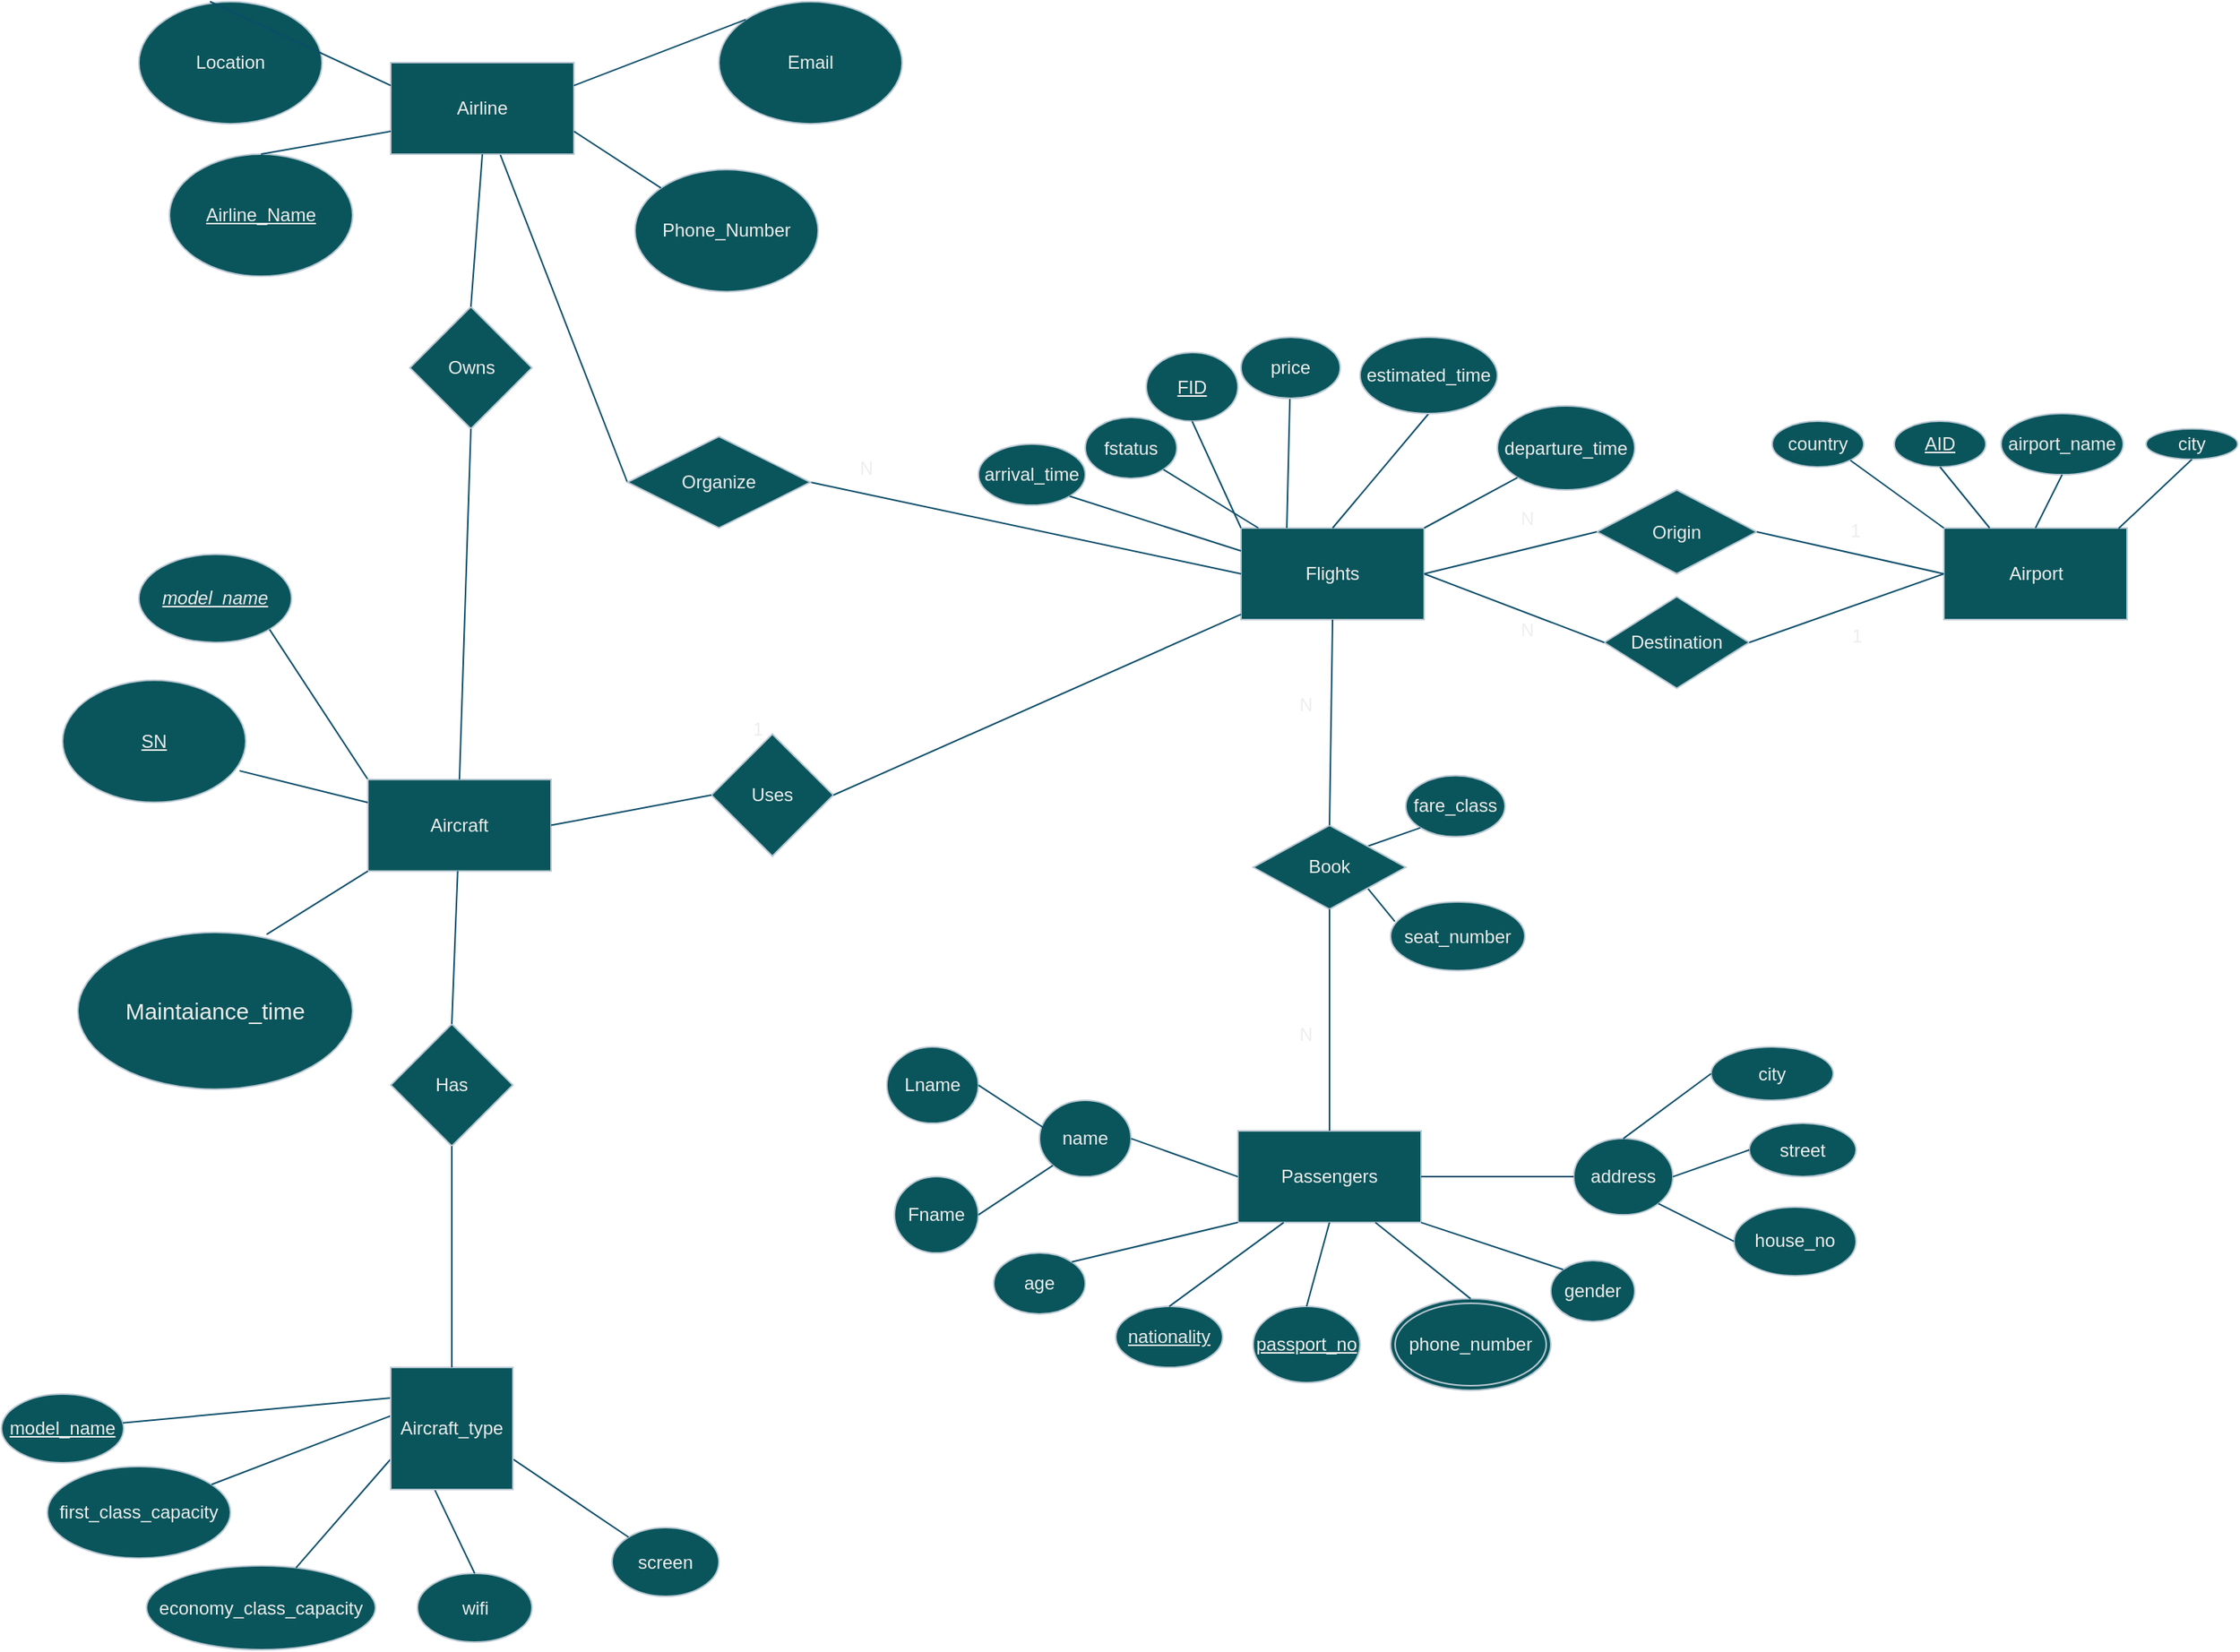 <mxfile version="24.2.5" type="device" pages="8">
  <diagram id="XXDUhg0r5gsSnikIM7OF" name="ER-diagram">
    <mxGraphModel dx="2899" dy="1206" grid="1" gridSize="10" guides="1" tooltips="1" connect="1" arrows="1" fold="1" page="1" pageScale="1" pageWidth="850" pageHeight="1100" math="0" shadow="0">
      <root>
        <mxCell id="0" />
        <mxCell id="1" parent="0" />
        <mxCell id="b2223zaOqNi2kYBtWq65-1" value="Airport" style="rounded=0;whiteSpace=wrap;html=1;labelBackgroundColor=none;fillColor=#09555B;strokeColor=#BAC8D3;fontColor=#EEEEEE;" parent="1" vertex="1">
          <mxGeometry x="512.5" y="365" width="120" height="60" as="geometry" />
        </mxCell>
        <mxCell id="b2223zaOqNi2kYBtWq65-3" value="Passengers" style="whiteSpace=wrap;html=1;labelBackgroundColor=none;fillColor=#09555B;strokeColor=#BAC8D3;fontColor=#EEEEEE;" parent="1" vertex="1">
          <mxGeometry x="50" y="760.04" width="120" height="60" as="geometry" />
        </mxCell>
        <mxCell id="b2223zaOqNi2kYBtWq65-4" value="Flights" style="whiteSpace=wrap;html=1;labelBackgroundColor=none;fillColor=#09555B;strokeColor=#BAC8D3;fontColor=#EEEEEE;" parent="1" vertex="1">
          <mxGeometry x="52.03" y="365" width="120" height="60" as="geometry" />
        </mxCell>
        <mxCell id="b2223zaOqNi2kYBtWq65-5" value="airport_name" style="ellipse;whiteSpace=wrap;html=1;align=center;labelBackgroundColor=none;fillColor=#09555B;strokeColor=#BAC8D3;fontColor=#EEEEEE;" parent="1" vertex="1">
          <mxGeometry x="550" y="290" width="80" height="40" as="geometry" />
        </mxCell>
        <mxCell id="b2223zaOqNi2kYBtWq65-6" value="AID" style="ellipse;whiteSpace=wrap;html=1;align=center;fontStyle=4;labelBackgroundColor=none;fillColor=#09555B;strokeColor=#BAC8D3;fontColor=#EEEEEE;" parent="1" vertex="1">
          <mxGeometry x="480" y="295" width="60" height="30" as="geometry" />
        </mxCell>
        <mxCell id="b2223zaOqNi2kYBtWq65-7" value="country" style="ellipse;whiteSpace=wrap;html=1;align=center;labelBackgroundColor=none;fillColor=#09555B;strokeColor=#BAC8D3;fontColor=#EEEEEE;" parent="1" vertex="1">
          <mxGeometry x="400" y="295" width="60" height="30" as="geometry" />
        </mxCell>
        <mxCell id="b2223zaOqNi2kYBtWq65-8" value="city" style="ellipse;whiteSpace=wrap;html=1;align=center;labelBackgroundColor=none;fillColor=#09555B;strokeColor=#BAC8D3;fontColor=#EEEEEE;" parent="1" vertex="1">
          <mxGeometry x="645" y="300" width="60" height="20" as="geometry" />
        </mxCell>
        <mxCell id="b2223zaOqNi2kYBtWq65-9" value="" style="endArrow=none;html=1;rounded=0;entryX=0;entryY=0;entryDx=0;entryDy=0;exitX=1;exitY=1;exitDx=0;exitDy=0;labelBackgroundColor=none;strokeColor=#0B4D6A;fontColor=default;" parent="1" source="b2223zaOqNi2kYBtWq65-7" target="b2223zaOqNi2kYBtWq65-1" edge="1">
          <mxGeometry relative="1" as="geometry">
            <mxPoint x="405" y="365" as="sourcePoint" />
            <mxPoint x="565" y="365" as="targetPoint" />
          </mxGeometry>
        </mxCell>
        <mxCell id="b2223zaOqNi2kYBtWq65-10" value="" style="endArrow=none;html=1;rounded=0;entryX=0.25;entryY=0;entryDx=0;entryDy=0;exitX=0.5;exitY=1;exitDx=0;exitDy=0;labelBackgroundColor=none;strokeColor=#0B4D6A;fontColor=default;" parent="1" source="b2223zaOqNi2kYBtWq65-6" target="b2223zaOqNi2kYBtWq65-1" edge="1">
          <mxGeometry relative="1" as="geometry">
            <mxPoint x="451" y="330" as="sourcePoint" />
            <mxPoint x="510" y="349" as="targetPoint" />
          </mxGeometry>
        </mxCell>
        <mxCell id="b2223zaOqNi2kYBtWq65-11" value="" style="endArrow=none;html=1;rounded=0;entryX=0.5;entryY=0;entryDx=0;entryDy=0;exitX=0.5;exitY=1;exitDx=0;exitDy=0;labelBackgroundColor=none;strokeColor=#0B4D6A;fontColor=default;" parent="1" source="b2223zaOqNi2kYBtWq65-5" target="b2223zaOqNi2kYBtWq65-1" edge="1">
          <mxGeometry relative="1" as="geometry">
            <mxPoint x="560" y="345" as="sourcePoint" />
            <mxPoint x="600" y="354" as="targetPoint" />
          </mxGeometry>
        </mxCell>
        <mxCell id="b2223zaOqNi2kYBtWq65-12" value="" style="endArrow=none;html=1;rounded=0;entryX=0.954;entryY=0.005;entryDx=0;entryDy=0;entryPerimeter=0;exitX=0.5;exitY=1;exitDx=0;exitDy=0;labelBackgroundColor=none;strokeColor=#0B4D6A;fontColor=default;" parent="1" source="b2223zaOqNi2kYBtWq65-8" target="b2223zaOqNi2kYBtWq65-1" edge="1">
          <mxGeometry relative="1" as="geometry">
            <mxPoint x="650" y="325" as="sourcePoint" />
            <mxPoint x="810" y="325" as="targetPoint" />
          </mxGeometry>
        </mxCell>
        <mxCell id="b2223zaOqNi2kYBtWq65-13" value="fstatus" style="ellipse;whiteSpace=wrap;html=1;align=center;labelBackgroundColor=none;fillColor=#09555B;strokeColor=#BAC8D3;fontColor=#EEEEEE;" parent="1" vertex="1">
          <mxGeometry x="-50" y="292.5" width="60" height="40" as="geometry" />
        </mxCell>
        <mxCell id="b2223zaOqNi2kYBtWq65-14" value="arrival_time" style="ellipse;whiteSpace=wrap;html=1;align=center;labelBackgroundColor=none;fillColor=#09555B;strokeColor=#BAC8D3;fontColor=#EEEEEE;" parent="1" vertex="1">
          <mxGeometry x="-120" y="310" width="70" height="40" as="geometry" />
        </mxCell>
        <mxCell id="b2223zaOqNi2kYBtWq65-16" value="departure_time" style="ellipse;whiteSpace=wrap;html=1;align=center;labelBackgroundColor=none;fillColor=#09555B;strokeColor=#BAC8D3;fontColor=#EEEEEE;" parent="1" vertex="1">
          <mxGeometry x="220" y="285" width="90" height="55" as="geometry" />
        </mxCell>
        <mxCell id="b2223zaOqNi2kYBtWq65-17" value="FID" style="ellipse;whiteSpace=wrap;html=1;align=center;fontStyle=4;labelBackgroundColor=none;fillColor=#09555B;strokeColor=#BAC8D3;fontColor=#EEEEEE;" parent="1" vertex="1">
          <mxGeometry x="-10.0" y="250" width="60" height="45" as="geometry" />
        </mxCell>
        <mxCell id="b2223zaOqNi2kYBtWq65-18" value="" style="endArrow=none;html=1;rounded=0;exitX=0.5;exitY=1;exitDx=0;exitDy=0;entryX=0;entryY=0;entryDx=0;entryDy=0;labelBackgroundColor=none;strokeColor=#0B4D6A;fontColor=default;" parent="1" source="b2223zaOqNi2kYBtWq65-17" target="b2223zaOqNi2kYBtWq65-4" edge="1">
          <mxGeometry relative="1" as="geometry">
            <mxPoint x="-240" y="475" as="sourcePoint" />
            <mxPoint x="-80.0" y="475" as="targetPoint" />
            <Array as="points" />
          </mxGeometry>
        </mxCell>
        <mxCell id="b2223zaOqNi2kYBtWq65-20" value="" style="endArrow=none;html=1;rounded=0;exitX=0;exitY=1;exitDx=0;exitDy=0;entryX=1;entryY=0;entryDx=0;entryDy=0;labelBackgroundColor=none;strokeColor=#0B4D6A;fontColor=default;" parent="1" source="b2223zaOqNi2kYBtWq65-16" target="b2223zaOqNi2kYBtWq65-4" edge="1">
          <mxGeometry relative="1" as="geometry">
            <mxPoint x="113.0" y="327" as="sourcePoint" />
            <mxPoint x="110.0" y="355" as="targetPoint" />
            <Array as="points" />
          </mxGeometry>
        </mxCell>
        <mxCell id="b2223zaOqNi2kYBtWq65-21" value="" style="endArrow=none;html=1;rounded=0;exitX=1;exitY=1;exitDx=0;exitDy=0;entryX=0;entryY=0.25;entryDx=0;entryDy=0;labelBackgroundColor=none;strokeColor=#0B4D6A;fontColor=default;" parent="1" source="b2223zaOqNi2kYBtWq65-14" target="b2223zaOqNi2kYBtWq65-4" edge="1">
          <mxGeometry relative="1" as="geometry">
            <mxPoint x="123.0" y="337" as="sourcePoint" />
            <mxPoint x="120.0" y="365" as="targetPoint" />
            <Array as="points" />
          </mxGeometry>
        </mxCell>
        <mxCell id="b2223zaOqNi2kYBtWq65-22" value="" style="endArrow=none;html=1;rounded=0;exitX=0.25;exitY=0;exitDx=0;exitDy=0;labelBackgroundColor=none;strokeColor=#0B4D6A;fontColor=default;" parent="1" source="b2223zaOqNi2kYBtWq65-4" target="b2223zaOqNi2kYBtWq65-29" edge="1">
          <mxGeometry relative="1" as="geometry">
            <mxPoint x="172" y="425" as="sourcePoint" />
            <mxPoint x="70" y="300.0" as="targetPoint" />
            <Array as="points" />
          </mxGeometry>
        </mxCell>
        <mxCell id="b2223zaOqNi2kYBtWq65-23" value="&lt;i&gt;model_name&lt;/i&gt;" style="ellipse;whiteSpace=wrap;html=1;align=center;fontStyle=4;labelBackgroundColor=none;fillColor=#09555B;strokeColor=#BAC8D3;fontColor=#EEEEEE;" parent="1" vertex="1">
          <mxGeometry x="-670" y="382.28" width="100" height="57.72" as="geometry" />
        </mxCell>
        <mxCell id="b2223zaOqNi2kYBtWq65-24" value="first_class_capacity" style="ellipse;whiteSpace=wrap;html=1;align=center;labelBackgroundColor=none;fillColor=#09555B;strokeColor=#BAC8D3;fontColor=#EEEEEE;" parent="1" vertex="1">
          <mxGeometry x="-730" y="980" width="120" height="60" as="geometry" />
        </mxCell>
        <mxCell id="b2223zaOqNi2kYBtWq65-25" value="" style="endArrow=none;html=1;rounded=0;entryX=0.012;entryY=0.392;entryDx=0;entryDy=0;labelBackgroundColor=none;strokeColor=#0B4D6A;fontColor=default;entryPerimeter=0;" parent="1" source="b2223zaOqNi2kYBtWq65-24" target="ov6Xuy6m0DXhz12tpS0p-19" edge="1">
          <mxGeometry relative="1" as="geometry">
            <mxPoint x="-680" y="975" as="sourcePoint" />
            <mxPoint x="-492.5" y="935.54" as="targetPoint" />
          </mxGeometry>
        </mxCell>
        <mxCell id="b2223zaOqNi2kYBtWq65-26" value="" style="endArrow=none;html=1;rounded=0;exitX=1;exitY=1;exitDx=0;exitDy=0;entryX=0;entryY=0;entryDx=0;entryDy=0;labelBackgroundColor=none;strokeColor=#0B4D6A;fontColor=default;" parent="1" source="b2223zaOqNi2kYBtWq65-23" target="b2223zaOqNi2kYBtWq65-116" edge="1">
          <mxGeometry relative="1" as="geometry">
            <mxPoint x="-620" y="484.78" as="sourcePoint" />
            <mxPoint x="-520" y="477.28" as="targetPoint" />
          </mxGeometry>
        </mxCell>
        <mxCell id="b2223zaOqNi2kYBtWq65-29" value="price" style="ellipse;whiteSpace=wrap;html=1;align=center;labelBackgroundColor=none;fillColor=#09555B;strokeColor=#BAC8D3;fontColor=#EEEEEE;" parent="1" vertex="1">
          <mxGeometry x="52.03" y="240" width="65" height="40" as="geometry" />
        </mxCell>
        <mxCell id="b2223zaOqNi2kYBtWq65-30" value="seat_number" style="ellipse;whiteSpace=wrap;html=1;align=center;labelBackgroundColor=none;fillColor=#09555B;strokeColor=#BAC8D3;fontColor=#EEEEEE;" parent="1" vertex="1">
          <mxGeometry x="150" y="610" width="87.97" height="45" as="geometry" />
        </mxCell>
        <mxCell id="b2223zaOqNi2kYBtWq65-31" value="fare_class" style="ellipse;whiteSpace=wrap;html=1;align=center;labelBackgroundColor=none;fillColor=#09555B;strokeColor=#BAC8D3;fontColor=#EEEEEE;" parent="1" vertex="1">
          <mxGeometry x="160.0" y="527.28" width="65" height="40" as="geometry" />
        </mxCell>
        <mxCell id="b2223zaOqNi2kYBtWq65-34" value="" style="endArrow=none;html=1;rounded=0;exitX=0.5;exitY=0;exitDx=0;exitDy=0;entryX=0.5;entryY=1;entryDx=0;entryDy=0;labelBackgroundColor=none;strokeColor=#0B4D6A;fontColor=default;" parent="1" source="b2223zaOqNi2kYBtWq65-4" target="vnUN6NfqjkLT95MUsFVZ-8" edge="1">
          <mxGeometry relative="1" as="geometry">
            <mxPoint x="543.66" y="700.17" as="sourcePoint" />
            <mxPoint x="139.53" y="295.0" as="targetPoint" />
            <Array as="points" />
          </mxGeometry>
        </mxCell>
        <mxCell id="b2223zaOqNi2kYBtWq65-35" value="" style="endArrow=none;html=1;rounded=0;entryX=0.032;entryY=0.286;entryDx=0;entryDy=0;entryPerimeter=0;exitX=1;exitY=1;exitDx=0;exitDy=0;labelBackgroundColor=none;strokeColor=#0B4D6A;fontColor=default;" parent="1" source="b2223zaOqNi2kYBtWq65-67" target="b2223zaOqNi2kYBtWq65-30" edge="1">
          <mxGeometry relative="1" as="geometry">
            <mxPoint x="624" y="689.78" as="sourcePoint" />
            <mxPoint x="224.618" y="610.577" as="targetPoint" />
          </mxGeometry>
        </mxCell>
        <mxCell id="b2223zaOqNi2kYBtWq65-36" value="" style="endArrow=none;html=1;rounded=0;entryX=0;entryY=1;entryDx=0;entryDy=0;exitX=1;exitY=0;exitDx=0;exitDy=0;labelBackgroundColor=none;strokeColor=#0B4D6A;fontColor=default;" parent="1" source="b2223zaOqNi2kYBtWq65-67" target="b2223zaOqNi2kYBtWq65-31" edge="1">
          <mxGeometry relative="1" as="geometry">
            <mxPoint x="170" y="587.78" as="sourcePoint" />
            <mxPoint x="685.858" y="765.919" as="targetPoint" />
          </mxGeometry>
        </mxCell>
        <mxCell id="b2223zaOqNi2kYBtWq65-37" value="Lname" style="ellipse;whiteSpace=wrap;html=1;align=center;labelBackgroundColor=none;fillColor=#09555B;strokeColor=#BAC8D3;fontColor=#EEEEEE;" parent="1" vertex="1">
          <mxGeometry x="-180" y="705.04" width="60" height="50" as="geometry" />
        </mxCell>
        <mxCell id="b2223zaOqNi2kYBtWq65-39" value="name" style="ellipse;whiteSpace=wrap;html=1;align=center;labelBackgroundColor=none;fillColor=#09555B;strokeColor=#BAC8D3;fontColor=#EEEEEE;" parent="1" vertex="1">
          <mxGeometry x="-80" y="740.04" width="60" height="50" as="geometry" />
        </mxCell>
        <mxCell id="b2223zaOqNi2kYBtWq65-40" value="Fname" style="ellipse;whiteSpace=wrap;html=1;align=center;labelBackgroundColor=none;fillColor=#09555B;strokeColor=#BAC8D3;fontColor=#EEEEEE;" parent="1" vertex="1">
          <mxGeometry x="-175" y="790.04" width="55" height="50" as="geometry" />
        </mxCell>
        <mxCell id="b2223zaOqNi2kYBtWq65-41" value="gender" style="ellipse;whiteSpace=wrap;html=1;align=center;labelBackgroundColor=none;fillColor=#09555B;strokeColor=#BAC8D3;fontColor=#EEEEEE;" parent="1" vertex="1">
          <mxGeometry x="255" y="845.04" width="55" height="40" as="geometry" />
        </mxCell>
        <mxCell id="b2223zaOqNi2kYBtWq65-42" value="address" style="ellipse;whiteSpace=wrap;html=1;align=center;labelBackgroundColor=none;fillColor=#09555B;strokeColor=#BAC8D3;fontColor=#EEEEEE;" parent="1" vertex="1">
          <mxGeometry x="270" y="765.04" width="65" height="50" as="geometry" />
        </mxCell>
        <mxCell id="b2223zaOqNi2kYBtWq65-43" value="age" style="ellipse;whiteSpace=wrap;html=1;align=center;labelBackgroundColor=none;fillColor=#09555B;strokeColor=#BAC8D3;fontColor=#EEEEEE;" parent="1" vertex="1">
          <mxGeometry x="-110" y="840.04" width="60" height="40" as="geometry" />
        </mxCell>
        <mxCell id="b2223zaOqNi2kYBtWq65-44" value="&lt;u&gt;nationality&lt;/u&gt;" style="ellipse;whiteSpace=wrap;html=1;align=center;labelBackgroundColor=none;fillColor=#09555B;strokeColor=#BAC8D3;fontColor=#EEEEEE;" parent="1" vertex="1">
          <mxGeometry x="-30" y="875.04" width="70" height="40" as="geometry" />
        </mxCell>
        <mxCell id="b2223zaOqNi2kYBtWq65-45" value="&lt;u&gt;passport_no&lt;/u&gt;" style="ellipse;whiteSpace=wrap;html=1;align=center;labelBackgroundColor=none;fillColor=#09555B;strokeColor=#BAC8D3;fontColor=#EEEEEE;" parent="1" vertex="1">
          <mxGeometry x="60" y="875.04" width="70" height="50" as="geometry" />
        </mxCell>
        <mxCell id="b2223zaOqNi2kYBtWq65-46" value="phone_number" style="ellipse;shape=doubleEllipse;margin=3;whiteSpace=wrap;html=1;align=center;labelBackgroundColor=none;fillColor=#09555B;strokeColor=#BAC8D3;fontColor=#EEEEEE;" parent="1" vertex="1">
          <mxGeometry x="150" y="870.06" width="105" height="59.96" as="geometry" />
        </mxCell>
        <mxCell id="b2223zaOqNi2kYBtWq65-48" value="" style="endArrow=none;html=1;rounded=0;exitX=0;exitY=0.5;exitDx=0;exitDy=0;entryX=1;entryY=0.5;entryDx=0;entryDy=0;labelBackgroundColor=none;strokeColor=#0B4D6A;fontColor=default;" parent="1" source="b2223zaOqNi2kYBtWq65-42" target="b2223zaOqNi2kYBtWq65-3" edge="1">
          <mxGeometry relative="1" as="geometry">
            <mxPoint x="-87.5" y="775.04" as="sourcePoint" />
            <mxPoint x="27.5" y="815.04" as="targetPoint" />
          </mxGeometry>
        </mxCell>
        <mxCell id="b2223zaOqNi2kYBtWq65-49" value="" style="endArrow=none;html=1;rounded=0;entryX=0;entryY=1;entryDx=0;entryDy=0;exitX=1;exitY=0;exitDx=0;exitDy=0;labelBackgroundColor=none;strokeColor=#0B4D6A;fontColor=default;" parent="1" source="b2223zaOqNi2kYBtWq65-43" target="b2223zaOqNi2kYBtWq65-3" edge="1">
          <mxGeometry relative="1" as="geometry">
            <mxPoint x="-87.5" y="775.04" as="sourcePoint" />
            <mxPoint x="72.5" y="775.04" as="targetPoint" />
          </mxGeometry>
        </mxCell>
        <mxCell id="b2223zaOqNi2kYBtWq65-50" value="" style="endArrow=none;html=1;rounded=0;entryX=0.25;entryY=1;entryDx=0;entryDy=0;exitX=0.5;exitY=0;exitDx=0;exitDy=0;labelBackgroundColor=none;strokeColor=#0B4D6A;fontColor=default;" parent="1" source="b2223zaOqNi2kYBtWq65-44" target="b2223zaOqNi2kYBtWq65-3" edge="1">
          <mxGeometry relative="1" as="geometry">
            <mxPoint x="-87.5" y="775.04" as="sourcePoint" />
            <mxPoint x="72.5" y="775.04" as="targetPoint" />
          </mxGeometry>
        </mxCell>
        <mxCell id="b2223zaOqNi2kYBtWq65-51" value="" style="endArrow=none;html=1;rounded=0;entryX=0.5;entryY=1;entryDx=0;entryDy=0;exitX=0.5;exitY=0;exitDx=0;exitDy=0;labelBackgroundColor=none;strokeColor=#0B4D6A;fontColor=default;" parent="1" source="b2223zaOqNi2kYBtWq65-45" target="b2223zaOqNi2kYBtWq65-3" edge="1">
          <mxGeometry relative="1" as="geometry">
            <mxPoint x="-87.5" y="775.04" as="sourcePoint" />
            <mxPoint x="72.5" y="775.04" as="targetPoint" />
          </mxGeometry>
        </mxCell>
        <mxCell id="b2223zaOqNi2kYBtWq65-52" value="" style="endArrow=none;html=1;rounded=0;entryX=0.75;entryY=1;entryDx=0;entryDy=0;exitX=0.5;exitY=0;exitDx=0;exitDy=0;labelBackgroundColor=none;strokeColor=#0B4D6A;fontColor=default;" parent="1" source="b2223zaOqNi2kYBtWq65-46" target="b2223zaOqNi2kYBtWq65-3" edge="1">
          <mxGeometry relative="1" as="geometry">
            <mxPoint x="-87.5" y="775.04" as="sourcePoint" />
            <mxPoint x="72.5" y="775.04" as="targetPoint" />
          </mxGeometry>
        </mxCell>
        <mxCell id="b2223zaOqNi2kYBtWq65-53" value="" style="endArrow=none;html=1;rounded=0;entryX=1;entryY=1;entryDx=0;entryDy=0;exitX=0;exitY=0;exitDx=0;exitDy=0;labelBackgroundColor=none;strokeColor=#0B4D6A;fontColor=default;" parent="1" source="b2223zaOqNi2kYBtWq65-41" target="b2223zaOqNi2kYBtWq65-3" edge="1">
          <mxGeometry relative="1" as="geometry">
            <mxPoint x="-87.5" y="775.04" as="sourcePoint" />
            <mxPoint x="72.5" y="775.04" as="targetPoint" />
          </mxGeometry>
        </mxCell>
        <mxCell id="b2223zaOqNi2kYBtWq65-54" value="" style="endArrow=none;html=1;rounded=0;entryX=0;entryY=0.5;entryDx=0;entryDy=0;exitX=1;exitY=0.5;exitDx=0;exitDy=0;labelBackgroundColor=none;strokeColor=#0B4D6A;fontColor=default;" parent="1" source="b2223zaOqNi2kYBtWq65-39" target="b2223zaOqNi2kYBtWq65-3" edge="1">
          <mxGeometry relative="1" as="geometry">
            <mxPoint x="-87.5" y="775.04" as="sourcePoint" />
            <mxPoint x="72.5" y="775.04" as="targetPoint" />
          </mxGeometry>
        </mxCell>
        <mxCell id="b2223zaOqNi2kYBtWq65-55" value="" style="endArrow=none;html=1;rounded=0;entryX=1;entryY=0.5;entryDx=0;entryDy=0;exitX=0;exitY=1;exitDx=0;exitDy=0;labelBackgroundColor=none;strokeColor=#0B4D6A;fontColor=default;" parent="1" source="b2223zaOqNi2kYBtWq65-39" target="b2223zaOqNi2kYBtWq65-40" edge="1">
          <mxGeometry relative="1" as="geometry">
            <mxPoint x="-408.75" y="774.27" as="sourcePoint" />
            <mxPoint x="-248.75" y="774.27" as="targetPoint" />
          </mxGeometry>
        </mxCell>
        <mxCell id="b2223zaOqNi2kYBtWq65-56" value="" style="endArrow=none;html=1;rounded=0;entryX=1;entryY=0.5;entryDx=0;entryDy=0;exitX=0.049;exitY=0.362;exitDx=0;exitDy=0;exitPerimeter=0;labelBackgroundColor=none;strokeColor=#0B4D6A;fontColor=default;" parent="1" source="b2223zaOqNi2kYBtWq65-39" target="b2223zaOqNi2kYBtWq65-37" edge="1">
          <mxGeometry relative="1" as="geometry">
            <mxPoint x="-408.75" y="774.27" as="sourcePoint" />
            <mxPoint x="-248.75" y="774.27" as="targetPoint" />
          </mxGeometry>
        </mxCell>
        <mxCell id="b2223zaOqNi2kYBtWq65-58" value="Origin" style="shape=rhombus;perimeter=rhombusPerimeter;whiteSpace=wrap;html=1;align=center;labelBackgroundColor=none;fillColor=#09555B;strokeColor=#BAC8D3;fontColor=#EEEEEE;" parent="1" vertex="1">
          <mxGeometry x="285" y="340" width="105" height="55" as="geometry" />
        </mxCell>
        <mxCell id="b2223zaOqNi2kYBtWq65-67" value="Book" style="shape=rhombus;perimeter=rhombusPerimeter;whiteSpace=wrap;html=1;align=center;labelBackgroundColor=none;fillColor=#09555B;strokeColor=#BAC8D3;fontColor=#EEEEEE;" parent="1" vertex="1">
          <mxGeometry x="60" y="559.78" width="100" height="55" as="geometry" />
        </mxCell>
        <mxCell id="b2223zaOqNi2kYBtWq65-77" style="edgeStyle=orthogonalEdgeStyle;rounded=0;orthogonalLoop=1;jettySize=auto;html=1;exitX=0.5;exitY=1;exitDx=0;exitDy=0;labelBackgroundColor=none;strokeColor=#0B4D6A;fontColor=default;" parent="1" source="b2223zaOqNi2kYBtWq65-40" target="b2223zaOqNi2kYBtWq65-40" edge="1">
          <mxGeometry relative="1" as="geometry" />
        </mxCell>
        <mxCell id="b2223zaOqNi2kYBtWq65-83" value="&lt;u&gt;model_name&lt;/u&gt;" style="ellipse;whiteSpace=wrap;html=1;align=center;labelBackgroundColor=none;fillColor=#09555B;strokeColor=#BAC8D3;fontColor=#EEEEEE;" parent="1" vertex="1">
          <mxGeometry x="-760" y="932.54" width="80" height="45" as="geometry" />
        </mxCell>
        <mxCell id="b2223zaOqNi2kYBtWq65-84" value="" style="endArrow=none;html=1;rounded=0;entryX=0;entryY=0.25;entryDx=0;entryDy=0;labelBackgroundColor=none;strokeColor=#0B4D6A;fontColor=default;" parent="1" source="b2223zaOqNi2kYBtWq65-83" target="ov6Xuy6m0DXhz12tpS0p-19" edge="1">
          <mxGeometry relative="1" as="geometry">
            <mxPoint x="-677" y="840" as="sourcePoint" />
            <mxPoint x="-492.5" y="930" as="targetPoint" />
          </mxGeometry>
        </mxCell>
        <mxCell id="b2223zaOqNi2kYBtWq65-85" value="screen" style="ellipse;whiteSpace=wrap;html=1;align=center;labelBackgroundColor=none;fillColor=#09555B;strokeColor=#BAC8D3;fontColor=#EEEEEE;" parent="1" vertex="1">
          <mxGeometry x="-360" y="1020" width="70" height="45" as="geometry" />
        </mxCell>
        <mxCell id="b2223zaOqNi2kYBtWq65-86" value="wifi" style="ellipse;whiteSpace=wrap;html=1;align=center;labelBackgroundColor=none;fillColor=#09555B;strokeColor=#BAC8D3;fontColor=#EEEEEE;" parent="1" vertex="1">
          <mxGeometry x="-487.5" y="1050" width="75" height="45" as="geometry" />
        </mxCell>
        <mxCell id="b2223zaOqNi2kYBtWq65-87" value="" style="endArrow=none;html=1;rounded=0;labelBackgroundColor=none;strokeColor=#0B4D6A;fontColor=default;entryX=1;entryY=0.75;entryDx=0;entryDy=0;" parent="1" source="b2223zaOqNi2kYBtWq65-85" target="ov6Xuy6m0DXhz12tpS0p-19" edge="1">
          <mxGeometry relative="1" as="geometry">
            <mxPoint x="-40" y="404.78" as="sourcePoint" />
            <mxPoint x="-445" y="995" as="targetPoint" />
          </mxGeometry>
        </mxCell>
        <mxCell id="b2223zaOqNi2kYBtWq65-88" value="" style="endArrow=none;html=1;rounded=0;exitX=0.5;exitY=0;exitDx=0;exitDy=0;entryX=0.35;entryY=0.98;entryDx=0;entryDy=0;labelBackgroundColor=none;strokeColor=#0B4D6A;fontColor=default;entryPerimeter=0;" parent="1" source="b2223zaOqNi2kYBtWq65-86" target="ov6Xuy6m0DXhz12tpS0p-19" edge="1">
          <mxGeometry relative="1" as="geometry">
            <mxPoint x="-40" y="404.78" as="sourcePoint" />
            <mxPoint x="-455" y="529.78" as="targetPoint" />
          </mxGeometry>
        </mxCell>
        <mxCell id="b2223zaOqNi2kYBtWq65-90" style="edgeStyle=orthogonalEdgeStyle;rounded=0;orthogonalLoop=1;jettySize=auto;html=1;exitX=0.5;exitY=1;exitDx=0;exitDy=0;labelBackgroundColor=none;strokeColor=#0B4D6A;fontColor=default;" parent="1" source="b2223zaOqNi2kYBtWq65-67" target="b2223zaOqNi2kYBtWq65-67" edge="1">
          <mxGeometry relative="1" as="geometry" />
        </mxCell>
        <mxCell id="b2223zaOqNi2kYBtWq65-96" value="" style="endArrow=none;html=1;rounded=0;exitX=0.5;exitY=0;exitDx=0;exitDy=0;entryX=0.5;entryY=1;entryDx=0;entryDy=0;labelBackgroundColor=none;strokeColor=#0B4D6A;fontColor=default;" parent="1" source="b2223zaOqNi2kYBtWq65-67" target="b2223zaOqNi2kYBtWq65-4" edge="1">
          <mxGeometry relative="1" as="geometry">
            <mxPoint x="120" y="595" as="sourcePoint" />
            <mxPoint x="280" y="595" as="targetPoint" />
          </mxGeometry>
        </mxCell>
        <mxCell id="b2223zaOqNi2kYBtWq65-97" value="N" style="resizable=0;html=1;whiteSpace=wrap;align=right;verticalAlign=bottom;labelBackgroundColor=none;fillColor=#09555B;strokeColor=#BAC8D3;fontColor=#EEEEEE;" parent="b2223zaOqNi2kYBtWq65-96" connectable="0" vertex="1">
          <mxGeometry x="1" relative="1" as="geometry">
            <mxPoint x="-12" y="65" as="offset" />
          </mxGeometry>
        </mxCell>
        <mxCell id="b2223zaOqNi2kYBtWq65-101" value="" style="endArrow=none;html=1;rounded=0;exitX=0.5;exitY=1;exitDx=0;exitDy=0;entryX=0.5;entryY=0;entryDx=0;entryDy=0;labelBackgroundColor=none;strokeColor=#0B4D6A;fontColor=default;" parent="1" source="b2223zaOqNi2kYBtWq65-67" target="b2223zaOqNi2kYBtWq65-3" edge="1">
          <mxGeometry relative="1" as="geometry">
            <mxPoint x="120" y="595" as="sourcePoint" />
            <mxPoint x="280" y="595" as="targetPoint" />
          </mxGeometry>
        </mxCell>
        <mxCell id="b2223zaOqNi2kYBtWq65-102" value="N" style="resizable=0;html=1;whiteSpace=wrap;align=right;verticalAlign=bottom;labelBackgroundColor=none;fillColor=#09555B;strokeColor=#BAC8D3;fontColor=#EEEEEE;" parent="b2223zaOqNi2kYBtWq65-101" connectable="0" vertex="1">
          <mxGeometry x="1" relative="1" as="geometry">
            <mxPoint x="-10" y="-55" as="offset" />
          </mxGeometry>
        </mxCell>
        <mxCell id="b2223zaOqNi2kYBtWq65-106" value="" style="endArrow=none;html=1;rounded=0;exitX=1;exitY=0.5;exitDx=0;exitDy=0;entryX=0;entryY=0.5;entryDx=0;entryDy=0;labelBackgroundColor=none;strokeColor=#0B4D6A;fontColor=default;" parent="1" source="b2223zaOqNi2kYBtWq65-117" target="b2223zaOqNi2kYBtWq65-4" edge="1">
          <mxGeometry relative="1" as="geometry">
            <mxPoint x="-60" y="405" as="sourcePoint" />
            <mxPoint x="180" y="535" as="targetPoint" />
          </mxGeometry>
        </mxCell>
        <mxCell id="b2223zaOqNi2kYBtWq65-107" value="1" style="resizable=0;html=1;whiteSpace=wrap;align=right;verticalAlign=bottom;labelBackgroundColor=none;fillColor=#09555B;strokeColor=#BAC8D3;fontColor=#EEEEEE;" parent="b2223zaOqNi2kYBtWq65-106" connectable="0" vertex="1">
          <mxGeometry x="1" relative="1" as="geometry">
            <mxPoint x="-312" y="110" as="offset" />
          </mxGeometry>
        </mxCell>
        <mxCell id="b2223zaOqNi2kYBtWq65-110" value="" style="endArrow=none;html=1;rounded=0;entryX=0;entryY=0.5;entryDx=0;entryDy=0;labelBackgroundColor=none;strokeColor=#0B4D6A;fontColor=default;" parent="1" source="ov6Xuy6m0DXhz12tpS0p-1" target="b2223zaOqNi2kYBtWq65-117" edge="1">
          <mxGeometry relative="1" as="geometry">
            <mxPoint x="-370" y="415" as="sourcePoint" />
            <mxPoint x="-270" y="405" as="targetPoint" />
          </mxGeometry>
        </mxCell>
        <mxCell id="b2223zaOqNi2kYBtWq65-111" value="N" style="resizable=0;html=1;whiteSpace=wrap;align=right;verticalAlign=bottom;labelBackgroundColor=none;fillColor=#09555B;strokeColor=#BAC8D3;fontColor=#EEEEEE;" parent="b2223zaOqNi2kYBtWq65-110" connectable="0" vertex="1">
          <mxGeometry x="1" relative="1" as="geometry">
            <mxPoint x="163" as="offset" />
          </mxGeometry>
        </mxCell>
        <mxCell id="b2223zaOqNi2kYBtWq65-116" value="Aircraft" style="whiteSpace=wrap;html=1;align=center;labelBackgroundColor=none;fillColor=#09555B;strokeColor=#BAC8D3;fontColor=#EEEEEE;" parent="1" vertex="1">
          <mxGeometry x="-520" y="529.78" width="120" height="60" as="geometry" />
        </mxCell>
        <mxCell id="b2223zaOqNi2kYBtWq65-117" value="Organize" style="shape=rhombus;perimeter=rhombusPerimeter;whiteSpace=wrap;html=1;align=center;labelBackgroundColor=none;fillColor=#09555B;strokeColor=#BAC8D3;fontColor=#EEEEEE;rotation=0;" parent="1" vertex="1">
          <mxGeometry x="-350" y="305" width="120" height="60" as="geometry" />
        </mxCell>
        <mxCell id="vnUN6NfqjkLT95MUsFVZ-1" value="economy_class_capacity" style="ellipse;whiteSpace=wrap;html=1;align=center;labelBackgroundColor=none;fillColor=#09555B;strokeColor=#BAC8D3;fontColor=#EEEEEE;" parent="1" vertex="1">
          <mxGeometry x="-665" y="1045" width="150" height="55" as="geometry" />
        </mxCell>
        <mxCell id="vnUN6NfqjkLT95MUsFVZ-2" value="" style="endArrow=none;html=1;rounded=0;entryX=0;entryY=0.75;entryDx=0;entryDy=0;labelBackgroundColor=none;strokeColor=#0B4D6A;fontColor=default;" parent="1" source="vnUN6NfqjkLT95MUsFVZ-1" target="ov6Xuy6m0DXhz12tpS0p-19" edge="1">
          <mxGeometry relative="1" as="geometry">
            <mxPoint x="-170" y="724.78" as="sourcePoint" />
            <mxPoint x="-10" y="724.78" as="targetPoint" />
          </mxGeometry>
        </mxCell>
        <mxCell id="vnUN6NfqjkLT95MUsFVZ-5" value="" style="endArrow=none;html=1;rounded=0;exitX=1;exitY=0.5;exitDx=0;exitDy=0;entryX=0;entryY=0.5;entryDx=0;entryDy=0;labelBackgroundColor=none;strokeColor=#0B4D6A;fontColor=default;" parent="1" source="b2223zaOqNi2kYBtWq65-4" target="b2223zaOqNi2kYBtWq65-58" edge="1">
          <mxGeometry relative="1" as="geometry">
            <mxPoint x="-60" y="615" as="sourcePoint" />
            <mxPoint x="100" y="615" as="targetPoint" />
          </mxGeometry>
        </mxCell>
        <mxCell id="vnUN6NfqjkLT95MUsFVZ-6" value="N" style="resizable=0;html=1;whiteSpace=wrap;align=right;verticalAlign=bottom;labelBackgroundColor=none;fillColor=#09555B;strokeColor=#BAC8D3;fontColor=#EEEEEE;" parent="vnUN6NfqjkLT95MUsFVZ-5" connectable="0" vertex="1">
          <mxGeometry x="1" relative="1" as="geometry">
            <mxPoint x="-40" as="offset" />
          </mxGeometry>
        </mxCell>
        <mxCell id="vnUN6NfqjkLT95MUsFVZ-8" value="estimated_time" style="ellipse;whiteSpace=wrap;html=1;align=center;labelBackgroundColor=none;fillColor=#09555B;strokeColor=#BAC8D3;fontColor=#EEEEEE;" parent="1" vertex="1">
          <mxGeometry x="130" y="240" width="90" height="50" as="geometry" />
        </mxCell>
        <mxCell id="NQdyUY7oWoHfVjmba7Tq-1" value="" style="endArrow=none;html=1;rounded=0;entryX=0;entryY=0.5;entryDx=0;entryDy=0;exitX=1;exitY=0.5;exitDx=0;exitDy=0;labelBackgroundColor=none;strokeColor=#0B4D6A;fontColor=default;" parent="1" source="b2223zaOqNi2kYBtWq65-58" target="b2223zaOqNi2kYBtWq65-1" edge="1">
          <mxGeometry relative="1" as="geometry">
            <mxPoint x="100" y="410" as="sourcePoint" />
            <mxPoint x="260" y="410" as="targetPoint" />
          </mxGeometry>
        </mxCell>
        <mxCell id="NQdyUY7oWoHfVjmba7Tq-2" value="1" style="resizable=0;html=1;whiteSpace=wrap;align=right;verticalAlign=bottom;labelBackgroundColor=none;fillColor=#09555B;strokeColor=#BAC8D3;fontColor=#EEEEEE;" parent="NQdyUY7oWoHfVjmba7Tq-1" connectable="0" vertex="1">
          <mxGeometry x="1" relative="1" as="geometry">
            <mxPoint x="-52" y="50" as="offset" />
          </mxGeometry>
        </mxCell>
        <mxCell id="NQdyUY7oWoHfVjmba7Tq-3" value="Destination" style="shape=rhombus;perimeter=rhombusPerimeter;whiteSpace=wrap;html=1;align=center;labelBackgroundColor=none;fillColor=#09555B;strokeColor=#BAC8D3;fontColor=#EEEEEE;" parent="1" vertex="1">
          <mxGeometry x="290" y="410" width="95" height="60" as="geometry" />
        </mxCell>
        <mxCell id="QAVyppkqZYYIvtkT26d0-1" value="" style="endArrow=none;html=1;rounded=0;entryX=0;entryY=0.5;entryDx=0;entryDy=0;exitX=1;exitY=0.5;exitDx=0;exitDy=0;labelBackgroundColor=none;strokeColor=#0B4D6A;fontColor=default;" parent="1" source="b2223zaOqNi2kYBtWq65-4" target="NQdyUY7oWoHfVjmba7Tq-3" edge="1">
          <mxGeometry relative="1" as="geometry">
            <mxPoint x="100" y="440" as="sourcePoint" />
            <mxPoint x="260" y="440" as="targetPoint" />
          </mxGeometry>
        </mxCell>
        <mxCell id="QAVyppkqZYYIvtkT26d0-2" value="N" style="resizable=0;html=1;whiteSpace=wrap;align=right;verticalAlign=bottom;labelBackgroundColor=none;fillColor=#09555B;strokeColor=#BAC8D3;fontColor=#EEEEEE;" parent="QAVyppkqZYYIvtkT26d0-1" connectable="0" vertex="1">
          <mxGeometry x="1" relative="1" as="geometry">
            <mxPoint x="-45" as="offset" />
          </mxGeometry>
        </mxCell>
        <mxCell id="QAVyppkqZYYIvtkT26d0-3" value="" style="endArrow=none;html=1;rounded=0;entryX=0;entryY=0.5;entryDx=0;entryDy=0;exitX=1;exitY=0.5;exitDx=0;exitDy=0;labelBackgroundColor=none;strokeColor=#0B4D6A;fontColor=default;" parent="1" source="NQdyUY7oWoHfVjmba7Tq-3" target="b2223zaOqNi2kYBtWq65-1" edge="1">
          <mxGeometry relative="1" as="geometry">
            <mxPoint x="100" y="440" as="sourcePoint" />
            <mxPoint x="260" y="440" as="targetPoint" />
          </mxGeometry>
        </mxCell>
        <mxCell id="QAVyppkqZYYIvtkT26d0-4" value="1" style="resizable=0;html=1;whiteSpace=wrap;align=right;verticalAlign=bottom;labelBackgroundColor=none;fillColor=#09555B;strokeColor=#BAC8D3;fontColor=#EEEEEE;" parent="QAVyppkqZYYIvtkT26d0-3" connectable="0" vertex="1">
          <mxGeometry x="1" relative="1" as="geometry">
            <mxPoint x="-53" y="-20" as="offset" />
          </mxGeometry>
        </mxCell>
        <mxCell id="Z3CzPBw_4ywsS45tL4Ca-3" value="city" style="ellipse;whiteSpace=wrap;html=1;align=center;labelBackgroundColor=none;fillColor=#09555B;strokeColor=#BAC8D3;fontColor=#EEEEEE;" parent="1" vertex="1">
          <mxGeometry x="360" y="705.04" width="80" height="34.96" as="geometry" />
        </mxCell>
        <mxCell id="Z3CzPBw_4ywsS45tL4Ca-4" value="street" style="ellipse;whiteSpace=wrap;html=1;align=center;labelBackgroundColor=none;fillColor=#09555B;strokeColor=#BAC8D3;fontColor=#EEEEEE;" parent="1" vertex="1">
          <mxGeometry x="385" y="755.04" width="70" height="34.96" as="geometry" />
        </mxCell>
        <mxCell id="Z3CzPBw_4ywsS45tL4Ca-5" value="house_no" style="ellipse;whiteSpace=wrap;html=1;align=center;labelBackgroundColor=none;fillColor=#09555B;strokeColor=#BAC8D3;fontColor=#EEEEEE;" parent="1" vertex="1">
          <mxGeometry x="375" y="810" width="80" height="44.96" as="geometry" />
        </mxCell>
        <mxCell id="Z3CzPBw_4ywsS45tL4Ca-6" value="" style="endArrow=none;html=1;rounded=0;entryX=0;entryY=0.5;entryDx=0;entryDy=0;exitX=0.5;exitY=0;exitDx=0;exitDy=0;labelBackgroundColor=none;strokeColor=#0B4D6A;fontColor=default;" parent="1" source="b2223zaOqNi2kYBtWq65-42" target="Z3CzPBw_4ywsS45tL4Ca-3" edge="1">
          <mxGeometry relative="1" as="geometry">
            <mxPoint x="60" y="650" as="sourcePoint" />
            <mxPoint x="220" y="650" as="targetPoint" />
          </mxGeometry>
        </mxCell>
        <mxCell id="Z3CzPBw_4ywsS45tL4Ca-7" value="" style="endArrow=none;html=1;rounded=0;entryX=0;entryY=0.5;entryDx=0;entryDy=0;exitX=1;exitY=0.5;exitDx=0;exitDy=0;labelBackgroundColor=none;strokeColor=#0B4D6A;fontColor=default;" parent="1" source="b2223zaOqNi2kYBtWq65-42" target="Z3CzPBw_4ywsS45tL4Ca-4" edge="1">
          <mxGeometry relative="1" as="geometry">
            <mxPoint x="60" y="650" as="sourcePoint" />
            <mxPoint x="220" y="650" as="targetPoint" />
          </mxGeometry>
        </mxCell>
        <mxCell id="Z3CzPBw_4ywsS45tL4Ca-8" value="" style="endArrow=none;html=1;rounded=0;entryX=0;entryY=0.5;entryDx=0;entryDy=0;exitX=1;exitY=1;exitDx=0;exitDy=0;labelBackgroundColor=none;strokeColor=#0B4D6A;fontColor=default;" parent="1" source="b2223zaOqNi2kYBtWq65-42" target="Z3CzPBw_4ywsS45tL4Ca-5" edge="1">
          <mxGeometry relative="1" as="geometry">
            <mxPoint x="60" y="650" as="sourcePoint" />
            <mxPoint x="220" y="650" as="targetPoint" />
          </mxGeometry>
        </mxCell>
        <mxCell id="ov6Xuy6m0DXhz12tpS0p-1" value="Airline" style="rounded=0;whiteSpace=wrap;html=1;strokeColor=#BAC8D3;fontColor=#EEEEEE;fillColor=#09555B;labelBackgroundColor=none;" vertex="1" parent="1">
          <mxGeometry x="-505" y="60.04" width="120" height="60" as="geometry" />
        </mxCell>
        <mxCell id="ov6Xuy6m0DXhz12tpS0p-2" value="&lt;u&gt;Airline_Name&lt;/u&gt;" style="ellipse;whiteSpace=wrap;html=1;strokeColor=#BAC8D3;fontColor=#EEEEEE;fillColor=#09555B;labelBackgroundColor=none;" vertex="1" parent="1">
          <mxGeometry x="-650" y="120.04" width="120" height="80" as="geometry" />
        </mxCell>
        <mxCell id="ov6Xuy6m0DXhz12tpS0p-6" value="" style="endArrow=none;html=1;rounded=0;strokeColor=#0B4D6A;entryX=0;entryY=0.75;entryDx=0;entryDy=0;exitX=0.5;exitY=0;exitDx=0;exitDy=0;labelBackgroundColor=none;fontColor=default;" edge="1" parent="1" source="ov6Xuy6m0DXhz12tpS0p-2" target="ov6Xuy6m0DXhz12tpS0p-1">
          <mxGeometry width="50" height="50" relative="1" as="geometry">
            <mxPoint x="-215" y="30.04" as="sourcePoint" />
            <mxPoint x="-165" y="-19.96" as="targetPoint" />
          </mxGeometry>
        </mxCell>
        <mxCell id="ov6Xuy6m0DXhz12tpS0p-7" value="Location" style="ellipse;whiteSpace=wrap;html=1;strokeColor=#BAC8D3;fontColor=#EEEEEE;fillColor=#09555B;labelBackgroundColor=none;" vertex="1" parent="1">
          <mxGeometry x="-670" y="20.08" width="120" height="80" as="geometry" />
        </mxCell>
        <mxCell id="ov6Xuy6m0DXhz12tpS0p-8" value="Phone_Number" style="ellipse;whiteSpace=wrap;html=1;strokeColor=#BAC8D3;fontColor=#EEEEEE;fillColor=#09555B;labelBackgroundColor=none;" vertex="1" parent="1">
          <mxGeometry x="-345" y="130.08" width="120" height="80" as="geometry" />
        </mxCell>
        <mxCell id="ov6Xuy6m0DXhz12tpS0p-9" value="Email" style="ellipse;whiteSpace=wrap;html=1;strokeColor=#BAC8D3;fontColor=#EEEEEE;fillColor=#09555B;labelBackgroundColor=none;" vertex="1" parent="1">
          <mxGeometry x="-290" y="20.08" width="120" height="80" as="geometry" />
        </mxCell>
        <mxCell id="ov6Xuy6m0DXhz12tpS0p-11" value="" style="endArrow=none;html=1;rounded=0;strokeColor=#0B4D6A;exitX=0.388;exitY=-0.001;exitDx=0;exitDy=0;exitPerimeter=0;entryX=0;entryY=0.25;entryDx=0;entryDy=0;labelBackgroundColor=none;fontColor=default;" edge="1" parent="1" source="ov6Xuy6m0DXhz12tpS0p-7" target="ov6Xuy6m0DXhz12tpS0p-1">
          <mxGeometry width="50" height="50" relative="1" as="geometry">
            <mxPoint x="-530" y="170.08" as="sourcePoint" />
            <mxPoint x="-480" y="120.08" as="targetPoint" />
          </mxGeometry>
        </mxCell>
        <mxCell id="ov6Xuy6m0DXhz12tpS0p-12" value="" style="endArrow=none;html=1;rounded=0;strokeColor=#0B4D6A;entryX=1;entryY=0.75;entryDx=0;entryDy=0;labelBackgroundColor=none;fontColor=default;" edge="1" parent="1" source="ov6Xuy6m0DXhz12tpS0p-8" target="ov6Xuy6m0DXhz12tpS0p-1">
          <mxGeometry width="50" height="50" relative="1" as="geometry">
            <mxPoint x="-430" y="190.08" as="sourcePoint" />
            <mxPoint x="-380" y="140.08" as="targetPoint" />
          </mxGeometry>
        </mxCell>
        <mxCell id="ov6Xuy6m0DXhz12tpS0p-13" value="" style="endArrow=none;html=1;rounded=0;strokeColor=#0B4D6A;entryX=1;entryY=0.25;entryDx=0;entryDy=0;exitX=0;exitY=0;exitDx=0;exitDy=0;labelBackgroundColor=none;fontColor=default;" edge="1" parent="1" source="ov6Xuy6m0DXhz12tpS0p-9" target="ov6Xuy6m0DXhz12tpS0p-1">
          <mxGeometry width="50" height="50" relative="1" as="geometry">
            <mxPoint x="-350" y="130.08" as="sourcePoint" />
            <mxPoint x="-300" y="80.08" as="targetPoint" />
          </mxGeometry>
        </mxCell>
        <mxCell id="ov6Xuy6m0DXhz12tpS0p-14" value="Owns" style="rhombus;whiteSpace=wrap;html=1;strokeColor=#BAC8D3;fontColor=#EEEEEE;fillColor=#09555B;labelBackgroundColor=none;" vertex="1" parent="1">
          <mxGeometry x="-492.5" y="220" width="80" height="80" as="geometry" />
        </mxCell>
        <mxCell id="ov6Xuy6m0DXhz12tpS0p-16" value="" style="endArrow=none;html=1;rounded=0;strokeColor=#0B4D6A;entryX=0.5;entryY=1;entryDx=0;entryDy=0;exitX=0.5;exitY=0;exitDx=0;exitDy=0;labelBackgroundColor=none;fontColor=default;" edge="1" parent="1" source="ov6Xuy6m0DXhz12tpS0p-14" target="ov6Xuy6m0DXhz12tpS0p-1">
          <mxGeometry width="50" height="50" relative="1" as="geometry">
            <mxPoint x="-470" y="200.08" as="sourcePoint" />
            <mxPoint x="-420" y="150.08" as="targetPoint" />
          </mxGeometry>
        </mxCell>
        <mxCell id="ov6Xuy6m0DXhz12tpS0p-18" value="" style="endArrow=none;html=1;rounded=0;strokeColor=#0B4D6A;entryX=0.5;entryY=1;entryDx=0;entryDy=0;exitX=0.5;exitY=0;exitDx=0;exitDy=0;labelBackgroundColor=none;fontColor=default;" edge="1" parent="1" source="b2223zaOqNi2kYBtWq65-116" target="ov6Xuy6m0DXhz12tpS0p-14">
          <mxGeometry width="50" height="50" relative="1" as="geometry">
            <mxPoint x="-477.5" y="440" as="sourcePoint" />
            <mxPoint x="-452.5" y="330.0" as="targetPoint" />
          </mxGeometry>
        </mxCell>
        <mxCell id="ov6Xuy6m0DXhz12tpS0p-19" value="Aircraft_type" style="whiteSpace=wrap;html=1;aspect=fixed;strokeColor=#BAC8D3;fontColor=#EEEEEE;fillColor=#09555B;labelBackgroundColor=none;" vertex="1" parent="1">
          <mxGeometry x="-505" y="915.04" width="80" height="80" as="geometry" />
        </mxCell>
        <mxCell id="ov6Xuy6m0DXhz12tpS0p-20" value="Has" style="rhombus;whiteSpace=wrap;html=1;strokeColor=#BAC8D3;fontColor=#EEEEEE;fillColor=#09555B;labelBackgroundColor=none;" vertex="1" parent="1">
          <mxGeometry x="-505" y="690" width="80" height="80" as="geometry" />
        </mxCell>
        <mxCell id="ov6Xuy6m0DXhz12tpS0p-21" value="" style="endArrow=none;html=1;rounded=0;strokeColor=#0B4D6A;exitX=0.5;exitY=0;exitDx=0;exitDy=0;labelBackgroundColor=none;fontColor=default;" edge="1" parent="1" source="ov6Xuy6m0DXhz12tpS0p-20" target="b2223zaOqNi2kYBtWq65-116">
          <mxGeometry width="50" height="50" relative="1" as="geometry">
            <mxPoint x="-492.5" y="680" as="sourcePoint" />
            <mxPoint x="-442.5" y="630" as="targetPoint" />
          </mxGeometry>
        </mxCell>
        <mxCell id="ov6Xuy6m0DXhz12tpS0p-22" value="" style="endArrow=none;html=1;rounded=0;strokeColor=#0B4D6A;entryX=0.5;entryY=1;entryDx=0;entryDy=0;labelBackgroundColor=none;fontColor=default;" edge="1" parent="1" source="ov6Xuy6m0DXhz12tpS0p-19" target="ov6Xuy6m0DXhz12tpS0p-20">
          <mxGeometry width="50" height="50" relative="1" as="geometry">
            <mxPoint x="-490" y="860" as="sourcePoint" />
            <mxPoint x="-440" y="810" as="targetPoint" />
          </mxGeometry>
        </mxCell>
        <mxCell id="ov6Xuy6m0DXhz12tpS0p-23" value="&lt;u&gt;SN&lt;/u&gt;" style="ellipse;whiteSpace=wrap;html=1;strokeColor=#BAC8D3;fontColor=#EEEEEE;fillColor=#09555B;labelBackgroundColor=none;" vertex="1" parent="1">
          <mxGeometry x="-720" y="464.78" width="120" height="80" as="geometry" />
        </mxCell>
        <mxCell id="ov6Xuy6m0DXhz12tpS0p-24" value="" style="endArrow=none;html=1;rounded=0;strokeColor=#0B4D6A;entryX=0.966;entryY=0.741;entryDx=0;entryDy=0;entryPerimeter=0;labelBackgroundColor=none;fontColor=default;" edge="1" parent="1" source="b2223zaOqNi2kYBtWq65-116" target="ov6Xuy6m0DXhz12tpS0p-23">
          <mxGeometry width="50" height="50" relative="1" as="geometry">
            <mxPoint x="-170" y="590" as="sourcePoint" />
            <mxPoint x="-120" y="540" as="targetPoint" />
          </mxGeometry>
        </mxCell>
        <mxCell id="ov6Xuy6m0DXhz12tpS0p-25" value="&lt;font style=&quot;font-size: 15px;&quot;&gt;Maintaiance_time&lt;/font&gt;" style="ellipse;whiteSpace=wrap;html=1;strokeColor=#BAC8D3;fontColor=#EEEEEE;fillColor=#09555B;labelBackgroundColor=none;" vertex="1" parent="1">
          <mxGeometry x="-710" y="630" width="180" height="102.72" as="geometry" />
        </mxCell>
        <mxCell id="ov6Xuy6m0DXhz12tpS0p-26" value="" style="endArrow=none;html=1;rounded=0;strokeColor=#0B4D6A;entryX=0;entryY=1;entryDx=0;entryDy=0;exitX=0.687;exitY=0.013;exitDx=0;exitDy=0;exitPerimeter=0;labelBackgroundColor=none;fontColor=default;" edge="1" parent="1" source="ov6Xuy6m0DXhz12tpS0p-25" target="b2223zaOqNi2kYBtWq65-116">
          <mxGeometry width="50" height="50" relative="1" as="geometry">
            <mxPoint x="-60" y="560" as="sourcePoint" />
            <mxPoint x="-10" y="510" as="targetPoint" />
          </mxGeometry>
        </mxCell>
        <mxCell id="ov6Xuy6m0DXhz12tpS0p-28" value="" style="endArrow=none;html=1;rounded=0;strokeColor=#0B4D6A;entryX=1;entryY=1;entryDx=0;entryDy=0;labelBackgroundColor=none;fontColor=default;" edge="1" parent="1" source="b2223zaOqNi2kYBtWq65-4" target="b2223zaOqNi2kYBtWq65-13">
          <mxGeometry width="50" height="50" relative="1" as="geometry">
            <mxPoint x="50" y="370" as="sourcePoint" />
            <mxPoint x="10" y="330" as="targetPoint" />
          </mxGeometry>
        </mxCell>
        <mxCell id="ov6Xuy6m0DXhz12tpS0p-30" value="Uses" style="rhombus;whiteSpace=wrap;html=1;strokeColor=#BAC8D3;fontColor=#EEEEEE;fillColor=#09555B;" vertex="1" parent="1">
          <mxGeometry x="-295" y="500" width="80" height="80" as="geometry" />
        </mxCell>
        <mxCell id="ov6Xuy6m0DXhz12tpS0p-32" value="" style="endArrow=none;html=1;rounded=0;strokeColor=#0B4D6A;exitX=1;exitY=0.5;exitDx=0;exitDy=0;entryX=0;entryY=0.5;entryDx=0;entryDy=0;" edge="1" parent="1" source="b2223zaOqNi2kYBtWq65-116" target="ov6Xuy6m0DXhz12tpS0p-30">
          <mxGeometry width="50" height="50" relative="1" as="geometry">
            <mxPoint x="-380" y="600" as="sourcePoint" />
            <mxPoint x="-330" y="550" as="targetPoint" />
          </mxGeometry>
        </mxCell>
        <mxCell id="ov6Xuy6m0DXhz12tpS0p-33" value="" style="endArrow=none;html=1;rounded=0;strokeColor=#0B4D6A;exitX=1;exitY=0.5;exitDx=0;exitDy=0;" edge="1" parent="1" source="ov6Xuy6m0DXhz12tpS0p-30" target="b2223zaOqNi2kYBtWq65-4">
          <mxGeometry width="50" height="50" relative="1" as="geometry">
            <mxPoint x="-190" y="540" as="sourcePoint" />
            <mxPoint x="-140" y="490" as="targetPoint" />
          </mxGeometry>
        </mxCell>
      </root>
    </mxGraphModel>
  </diagram>
  <diagram id="iNQd8kfftKVqM0_Lcbkq" name="Relational-shcema">
    <mxGraphModel dx="1876" dy="657" grid="1" gridSize="10" guides="1" tooltips="1" connect="1" arrows="1" fold="1" page="1" pageScale="1" pageWidth="850" pageHeight="1100" math="0" shadow="0">
      <root>
        <mxCell id="0" />
        <mxCell id="1" parent="0" />
        <mxCell id="5stHuUrjbayk9KTU00dm-1" value="Airport" style="rounded=0;whiteSpace=wrap;html=1;" parent="1" vertex="1">
          <mxGeometry x="80" y="130" width="120" height="30" as="geometry" />
        </mxCell>
        <mxCell id="PCs95BX4104dzNfsbGc6-2" style="edgeStyle=orthogonalEdgeStyle;rounded=0;orthogonalLoop=1;jettySize=auto;html=1;exitX=0.5;exitY=1;exitDx=0;exitDy=0;" parent="1" edge="1">
          <mxGeometry relative="1" as="geometry">
            <mxPoint x="320" y="200" as="sourcePoint" />
            <mxPoint x="320" y="200" as="targetPoint" />
          </mxGeometry>
        </mxCell>
        <mxCell id="PCs95BX4104dzNfsbGc6-3" value="&lt;u&gt;AID&lt;/u&gt;" style="rounded=0;whiteSpace=wrap;html=1;" parent="1" vertex="1">
          <mxGeometry x="80" y="160" width="120" height="40" as="geometry" />
        </mxCell>
        <mxCell id="PCs95BX4104dzNfsbGc6-5" value="airport_name" style="rounded=0;whiteSpace=wrap;html=1;" parent="1" vertex="1">
          <mxGeometry x="200" y="160" width="120" height="40" as="geometry" />
        </mxCell>
        <mxCell id="PCs95BX4104dzNfsbGc6-6" value="country" style="rounded=0;whiteSpace=wrap;html=1;" parent="1" vertex="1">
          <mxGeometry x="320" y="160" width="110" height="40" as="geometry" />
        </mxCell>
        <mxCell id="PCs95BX4104dzNfsbGc6-8" value="city" style="rounded=0;whiteSpace=wrap;html=1;" parent="1" vertex="1">
          <mxGeometry x="430" y="160" width="100" height="40" as="geometry" />
        </mxCell>
        <mxCell id="qCQDEyr-SaX9fgjCLFwG-1" value="Flight" style="rounded=0;whiteSpace=wrap;html=1;" parent="1" vertex="1">
          <mxGeometry x="80" y="270" width="120" height="30" as="geometry" />
        </mxCell>
        <mxCell id="qCQDEyr-SaX9fgjCLFwG-2" value="" style="rounded=0;whiteSpace=wrap;html=1;" parent="1" vertex="1">
          <mxGeometry x="90" y="300" width="530" height="40" as="geometry" />
        </mxCell>
        <mxCell id="qCQDEyr-SaX9fgjCLFwG-3" style="edgeStyle=orthogonalEdgeStyle;rounded=0;orthogonalLoop=1;jettySize=auto;html=1;exitX=0.5;exitY=1;exitDx=0;exitDy=0;" parent="1" source="qCQDEyr-SaX9fgjCLFwG-2" target="qCQDEyr-SaX9fgjCLFwG-2" edge="1">
          <mxGeometry relative="1" as="geometry" />
        </mxCell>
        <mxCell id="qCQDEyr-SaX9fgjCLFwG-4" value="&lt;u&gt;FID&lt;/u&gt;" style="rounded=0;whiteSpace=wrap;html=1;" parent="1" vertex="1">
          <mxGeometry x="80" y="300" width="120" height="40" as="geometry" />
        </mxCell>
        <mxCell id="qCQDEyr-SaX9fgjCLFwG-5" value="departure_time" style="rounded=0;whiteSpace=wrap;html=1;" parent="1" vertex="1">
          <mxGeometry x="200" y="300" width="120" height="40" as="geometry" />
        </mxCell>
        <mxCell id="qCQDEyr-SaX9fgjCLFwG-6" value="arrival_time" style="rounded=0;whiteSpace=wrap;html=1;" parent="1" vertex="1">
          <mxGeometry x="320" y="300" width="120" height="40" as="geometry" />
        </mxCell>
        <mxCell id="4-mCHyxPLfWIK4kplmNw-5" value="fstatus" style="rounded=0;whiteSpace=wrap;html=1;" parent="1" vertex="1">
          <mxGeometry x="440" y="300" width="70" height="40" as="geometry" />
        </mxCell>
        <mxCell id="4-mCHyxPLfWIK4kplmNw-6" value="Passenger" style="rounded=0;whiteSpace=wrap;html=1;" parent="1" vertex="1">
          <mxGeometry x="80" y="420" width="120" height="30" as="geometry" />
        </mxCell>
        <mxCell id="4-mCHyxPLfWIK4kplmNw-8" style="edgeStyle=orthogonalEdgeStyle;rounded=0;orthogonalLoop=1;jettySize=auto;html=1;exitX=0.5;exitY=1;exitDx=0;exitDy=0;" parent="1" edge="1">
          <mxGeometry relative="1" as="geometry">
            <mxPoint x="475" y="490" as="sourcePoint" />
            <mxPoint x="475" y="490" as="targetPoint" />
          </mxGeometry>
        </mxCell>
        <mxCell id="4-mCHyxPLfWIK4kplmNw-9" value="&lt;u&gt;nationality&lt;/u&gt;" style="rounded=0;whiteSpace=wrap;html=1;" parent="1" vertex="1">
          <mxGeometry x="80" y="450" width="120" height="40" as="geometry" />
        </mxCell>
        <mxCell id="4-mCHyxPLfWIK4kplmNw-10" value="&lt;span style=&quot;color: rgb(0, 0, 0); font-family: Helvetica; font-size: 12px; font-style: normal; font-variant-ligatures: normal; font-variant-caps: normal; font-weight: 400; letter-spacing: normal; orphans: 2; text-align: center; text-indent: 0px; text-transform: none; widows: 2; word-spacing: 0px; -webkit-text-stroke-width: 0px; white-space: normal; background-color: rgb(251, 251, 251); text-decoration-thickness: initial; text-decoration-style: initial; text-decoration-color: initial; display: inline !important; float: none;&quot;&gt;&lt;u&gt;passport_no&lt;/u&gt;&lt;/span&gt;" style="rounded=0;whiteSpace=wrap;html=1;" parent="1" vertex="1">
          <mxGeometry x="200" y="450" width="120" height="40" as="geometry" />
        </mxCell>
        <mxCell id="4-mCHyxPLfWIK4kplmNw-11" value="Fname" style="rounded=0;whiteSpace=wrap;html=1;" parent="1" vertex="1">
          <mxGeometry x="320" y="450" width="80" height="40" as="geometry" />
        </mxCell>
        <mxCell id="4-mCHyxPLfWIK4kplmNw-12" value="Lname" style="rounded=0;whiteSpace=wrap;html=1;" parent="1" vertex="1">
          <mxGeometry x="400" y="450" width="90" height="40" as="geometry" />
        </mxCell>
        <mxCell id="4-mCHyxPLfWIK4kplmNw-13" value="age" style="rounded=0;whiteSpace=wrap;html=1;" parent="1" vertex="1">
          <mxGeometry x="490" y="450" width="80" height="40" as="geometry" />
        </mxCell>
        <mxCell id="xZOTT_UACIytvMEJz36r-1" value="gender" style="rounded=0;whiteSpace=wrap;html=1;" parent="1" vertex="1">
          <mxGeometry x="570" y="450" width="90" height="40" as="geometry" />
        </mxCell>
        <mxCell id="o5ITbHIXkXLE1AXZA_v2-1" value="city" style="rounded=0;whiteSpace=wrap;html=1;" parent="1" vertex="1">
          <mxGeometry x="660" y="450" width="70" height="40" as="geometry" />
        </mxCell>
        <mxCell id="COwKn-SDXDjAllXpk6i8-1" value="Aircraft" style="rounded=0;whiteSpace=wrap;html=1;" parent="1" vertex="1">
          <mxGeometry x="80" y="570" width="120" height="30" as="geometry" />
        </mxCell>
        <mxCell id="COwKn-SDXDjAllXpk6i8-3" style="edgeStyle=orthogonalEdgeStyle;rounded=0;orthogonalLoop=1;jettySize=auto;html=1;exitX=0.5;exitY=1;exitDx=0;exitDy=0;" parent="1" edge="1">
          <mxGeometry relative="1" as="geometry">
            <mxPoint x="480" y="640" as="sourcePoint" />
            <mxPoint x="480" y="640" as="targetPoint" />
          </mxGeometry>
        </mxCell>
        <mxCell id="COwKn-SDXDjAllXpk6i8-4" value="&lt;u&gt;ArID&lt;/u&gt;" style="rounded=0;whiteSpace=wrap;html=1;" parent="1" vertex="1">
          <mxGeometry x="80" y="600" width="120" height="40" as="geometry" />
        </mxCell>
        <mxCell id="COwKn-SDXDjAllXpk6i8-5" value="model_name" style="rounded=0;whiteSpace=wrap;html=1;" parent="1" vertex="1">
          <mxGeometry x="200" y="600" width="120" height="40" as="geometry" />
        </mxCell>
        <mxCell id="COwKn-SDXDjAllXpk6i8-6" value="economy_class_capcity" style="rounded=0;whiteSpace=wrap;html=1;" parent="1" vertex="1">
          <mxGeometry x="320" y="600" width="170" height="40" as="geometry" />
        </mxCell>
        <mxCell id="COwKn-SDXDjAllXpk6i8-7" value="first_class_capacity" style="rounded=0;whiteSpace=wrap;html=1;" parent="1" vertex="1">
          <mxGeometry x="489" y="600" width="130" height="40" as="geometry" />
        </mxCell>
        <mxCell id="COwKn-SDXDjAllXpk6i8-8" value="screen" style="rounded=0;whiteSpace=wrap;html=1;" parent="1" vertex="1">
          <mxGeometry x="619" y="600" width="90" height="40" as="geometry" />
        </mxCell>
        <mxCell id="COwKn-SDXDjAllXpk6i8-9" value="wifi" style="rounded=0;whiteSpace=wrap;html=1;" parent="1" vertex="1">
          <mxGeometry x="709" y="600" width="90" height="40" as="geometry" />
        </mxCell>
        <mxCell id="6KXpfqIHVVpo4ne6k9n3-1" value="Phone number" style="rounded=0;whiteSpace=wrap;html=1;" parent="1" vertex="1">
          <mxGeometry x="1170" y="419" width="120" height="30" as="geometry" />
        </mxCell>
        <mxCell id="6KXpfqIHVVpo4ne6k9n3-2" value="" style="rounded=0;whiteSpace=wrap;html=1;" parent="1" vertex="1">
          <mxGeometry x="1170" y="449" width="240" height="40" as="geometry" />
        </mxCell>
        <mxCell id="6KXpfqIHVVpo4ne6k9n3-3" style="edgeStyle=orthogonalEdgeStyle;rounded=0;orthogonalLoop=1;jettySize=auto;html=1;exitX=0.5;exitY=1;exitDx=0;exitDy=0;" parent="1" source="6KXpfqIHVVpo4ne6k9n3-2" target="6KXpfqIHVVpo4ne6k9n3-2" edge="1">
          <mxGeometry relative="1" as="geometry" />
        </mxCell>
        <mxCell id="6KXpfqIHVVpo4ne6k9n3-4" value="&lt;u&gt;nationality&lt;/u&gt;" style="rounded=0;whiteSpace=wrap;html=1;" parent="1" vertex="1">
          <mxGeometry x="1170" y="449" width="120" height="40" as="geometry" />
        </mxCell>
        <mxCell id="6KXpfqIHVVpo4ne6k9n3-5" value="&lt;u&gt;passport_no&lt;/u&gt;" style="rounded=0;whiteSpace=wrap;html=1;" parent="1" vertex="1">
          <mxGeometry x="1290" y="449" width="120" height="40" as="geometry" />
        </mxCell>
        <mxCell id="vZdHp5l7IHASFaFswgqt-1" value="Book" style="rounded=0;whiteSpace=wrap;html=1;" parent="1" vertex="1">
          <mxGeometry x="80" y="730" width="120" height="30" as="geometry" />
        </mxCell>
        <mxCell id="vZdHp5l7IHASFaFswgqt-3" style="edgeStyle=orthogonalEdgeStyle;rounded=0;orthogonalLoop=1;jettySize=auto;html=1;exitX=0.5;exitY=1;exitDx=0;exitDy=0;" parent="1" edge="1">
          <mxGeometry relative="1" as="geometry">
            <mxPoint x="569" y="800" as="sourcePoint" />
            <mxPoint x="569" y="800" as="targetPoint" />
          </mxGeometry>
        </mxCell>
        <mxCell id="vZdHp5l7IHASFaFswgqt-4" value="&lt;u&gt;nationality&lt;/u&gt;" style="rounded=0;whiteSpace=wrap;html=1;" parent="1" vertex="1">
          <mxGeometry x="80" y="760" width="120" height="40" as="geometry" />
        </mxCell>
        <mxCell id="vZdHp5l7IHASFaFswgqt-5" value="&lt;u&gt;FID&lt;/u&gt;" style="rounded=0;whiteSpace=wrap;html=1;" parent="1" vertex="1">
          <mxGeometry x="319" y="760" width="90" height="40" as="geometry" />
        </mxCell>
        <mxCell id="vZdHp5l7IHASFaFswgqt-8" value="fare_class" style="rounded=0;whiteSpace=wrap;html=1;" parent="1" vertex="1">
          <mxGeometry x="409" y="760" width="105" height="40" as="geometry" />
        </mxCell>
        <mxCell id="vZdHp5l7IHASFaFswgqt-9" value="seat_number" style="rounded=0;whiteSpace=wrap;html=1;" parent="1" vertex="1">
          <mxGeometry x="514" y="760" width="101" height="40" as="geometry" />
        </mxCell>
        <mxCell id="jewj4nv2N4BXOj8nhQPe-2" value="" style="endArrow=classic;html=1;rounded=0;exitX=0.5;exitY=1;exitDx=0;exitDy=0;entryX=0;entryY=0.5;entryDx=0;entryDy=0;" parent="1" source="vZdHp5l7IHASFaFswgqt-4" target="4-mCHyxPLfWIK4kplmNw-9" edge="1">
          <mxGeometry width="50" height="50" relative="1" as="geometry">
            <mxPoint x="240" y="710" as="sourcePoint" />
            <mxPoint x="70" y="520" as="targetPoint" />
            <Array as="points">
              <mxPoint x="140" y="820" />
              <mxPoint x="-20" y="820" />
              <mxPoint x="-20" y="470" />
            </Array>
          </mxGeometry>
        </mxCell>
        <mxCell id="jewj4nv2N4BXOj8nhQPe-3" value="" style="endArrow=classic;html=1;rounded=0;entryX=0;entryY=0.75;entryDx=0;entryDy=0;exitX=0.5;exitY=1;exitDx=0;exitDy=0;" parent="1" source="vZdHp5l7IHASFaFswgqt-5" target="qCQDEyr-SaX9fgjCLFwG-4" edge="1">
          <mxGeometry width="50" height="50" relative="1" as="geometry">
            <mxPoint x="260" y="840" as="sourcePoint" />
            <mxPoint x="80" y="280.0" as="targetPoint" />
            <Array as="points">
              <mxPoint x="364" y="840" />
              <mxPoint x="-70" y="840" />
              <mxPoint x="-70" y="330" />
            </Array>
          </mxGeometry>
        </mxCell>
        <mxCell id="jewj4nv2N4BXOj8nhQPe-6" style="edgeStyle=orthogonalEdgeStyle;rounded=0;orthogonalLoop=1;jettySize=auto;html=1;exitX=0.5;exitY=1;exitDx=0;exitDy=0;" parent="1" edge="1">
          <mxGeometry relative="1" as="geometry">
            <mxPoint x="816" y="339.17" as="sourcePoint" />
            <mxPoint x="816" y="339.17" as="targetPoint" />
          </mxGeometry>
        </mxCell>
        <mxCell id="jewj4nv2N4BXOj8nhQPe-7" value="AID_origin" style="rounded=0;whiteSpace=wrap;html=1;" parent="1" vertex="1">
          <mxGeometry x="720" y="300" width="80" height="40" as="geometry" />
        </mxCell>
        <mxCell id="jewj4nv2N4BXOj8nhQPe-8" value="AID_destination" style="rounded=0;whiteSpace=wrap;html=1;" parent="1" vertex="1">
          <mxGeometry x="800" y="300" width="110" height="40" as="geometry" />
        </mxCell>
        <mxCell id="tOREdWYYXHd241Vcrmmp-3" value="" style="endArrow=classic;html=1;rounded=0;exitX=0.5;exitY=1;exitDx=0;exitDy=0;entryX=0.5;entryY=1;entryDx=0;entryDy=0;" parent="1" source="6KXpfqIHVVpo4ne6k9n3-4" target="4-mCHyxPLfWIK4kplmNw-9" edge="1">
          <mxGeometry width="50" height="50" relative="1" as="geometry">
            <mxPoint x="590" y="510" as="sourcePoint" />
            <mxPoint x="148" y="331" as="targetPoint" />
            <Array as="points">
              <mxPoint x="1230" y="520" />
              <mxPoint x="870" y="520" />
              <mxPoint x="510" y="520" />
              <mxPoint x="140" y="520" />
            </Array>
          </mxGeometry>
        </mxCell>
        <mxCell id="vzwlDqSGTMGbtEjT-nSB-1" value="estimated_time" style="rounded=0;whiteSpace=wrap;html=1;" parent="1" vertex="1">
          <mxGeometry x="510" y="300" width="110" height="40" as="geometry" />
        </mxCell>
        <mxCell id="vzwlDqSGTMGbtEjT-nSB-2" value="" style="endArrow=classic;html=1;rounded=0;exitX=0.5;exitY=1;exitDx=0;exitDy=0;entryX=0.25;entryY=1;entryDx=0;entryDy=0;" parent="1" source="jewj4nv2N4BXOj8nhQPe-7" target="PCs95BX4104dzNfsbGc6-3" edge="1">
          <mxGeometry width="50" height="50" relative="1" as="geometry">
            <mxPoint x="430" y="340" as="sourcePoint" />
            <mxPoint x="480" y="290" as="targetPoint" />
            <Array as="points">
              <mxPoint x="760" y="360" />
              <mxPoint x="1080" y="360" />
              <mxPoint x="1080" y="240" />
              <mxPoint x="110" y="240" />
            </Array>
          </mxGeometry>
        </mxCell>
        <mxCell id="vzwlDqSGTMGbtEjT-nSB-4" value="" style="endArrow=classic;html=1;rounded=0;exitX=0.5;exitY=1;exitDx=0;exitDy=0;entryX=0.75;entryY=1;entryDx=0;entryDy=0;" parent="1" source="jewj4nv2N4BXOj8nhQPe-8" target="PCs95BX4104dzNfsbGc6-3" edge="1">
          <mxGeometry width="50" height="50" relative="1" as="geometry">
            <mxPoint x="470" y="340" as="sourcePoint" />
            <mxPoint x="520" y="290" as="targetPoint" />
            <Array as="points">
              <mxPoint x="855" y="390" />
              <mxPoint x="1110" y="390" />
              <mxPoint x="1110" y="220" />
              <mxPoint x="170" y="220" />
            </Array>
          </mxGeometry>
        </mxCell>
        <mxCell id="FDoHzVRdw1ltjuKWVBld-1" value="&lt;u&gt;phone_number&lt;/u&gt;" style="rounded=0;whiteSpace=wrap;html=1;" parent="1" vertex="1">
          <mxGeometry x="1405" y="449" width="120" height="40" as="geometry" />
        </mxCell>
        <mxCell id="ix55bw30ybjlY3IRpSg0-1" value="street" style="rounded=0;whiteSpace=wrap;html=1;" parent="1" vertex="1">
          <mxGeometry x="730" y="450" width="90" height="40" as="geometry" />
        </mxCell>
        <mxCell id="ix55bw30ybjlY3IRpSg0-2" value="house_no" style="rounded=0;whiteSpace=wrap;html=1;" parent="1" vertex="1">
          <mxGeometry x="820" y="450" width="90" height="40" as="geometry" />
        </mxCell>
        <mxCell id="WW3VUquxPbpz7dgM46Tu-1" value="&lt;u&gt;passport_no&lt;/u&gt;" style="rounded=0;whiteSpace=wrap;html=1;" parent="1" vertex="1">
          <mxGeometry x="200" y="760" width="120" height="40" as="geometry" />
        </mxCell>
        <mxCell id="WW3VUquxPbpz7dgM46Tu-3" value="" style="endArrow=classic;html=1;rounded=0;exitX=0.5;exitY=1;exitDx=0;exitDy=0;entryX=0.25;entryY=1;entryDx=0;entryDy=0;" parent="1" source="WW3VUquxPbpz7dgM46Tu-1" target="4-mCHyxPLfWIK4kplmNw-10" edge="1">
          <mxGeometry width="50" height="50" relative="1" as="geometry">
            <mxPoint x="140" y="640" as="sourcePoint" />
            <mxPoint x="190" y="590" as="targetPoint" />
            <Array as="points">
              <mxPoint x="260" y="830" />
              <mxPoint y="830" />
              <mxPoint y="510" />
              <mxPoint x="230" y="510" />
            </Array>
          </mxGeometry>
        </mxCell>
        <mxCell id="WW3VUquxPbpz7dgM46Tu-4" value="" style="endArrow=classic;html=1;rounded=0;exitX=0.5;exitY=1;exitDx=0;exitDy=0;entryX=0.75;entryY=1;entryDx=0;entryDy=0;" parent="1" source="6KXpfqIHVVpo4ne6k9n3-5" target="4-mCHyxPLfWIK4kplmNw-10" edge="1">
          <mxGeometry width="50" height="50" relative="1" as="geometry">
            <mxPoint x="730" y="640" as="sourcePoint" />
            <mxPoint x="500" y="530" as="targetPoint" />
            <Array as="points">
              <mxPoint x="1350" y="530" />
              <mxPoint x="290" y="530" />
            </Array>
          </mxGeometry>
        </mxCell>
        <mxCell id="itJdNglYarkyoLLD0pQ--1" value="ArID" style="rounded=0;whiteSpace=wrap;html=1;" parent="1" vertex="1">
          <mxGeometry x="910" y="300" width="91" height="40" as="geometry" />
        </mxCell>
        <mxCell id="itJdNglYarkyoLLD0pQ--2" value="" style="endArrow=classic;html=1;rounded=0;exitX=1;exitY=0.5;exitDx=0;exitDy=0;entryX=0.5;entryY=1;entryDx=0;entryDy=0;" parent="1" source="itJdNglYarkyoLLD0pQ--1" target="COwKn-SDXDjAllXpk6i8-4" edge="1">
          <mxGeometry width="50" height="50" relative="1" as="geometry">
            <mxPoint x="510" y="460" as="sourcePoint" />
            <mxPoint x="560" y="410" as="targetPoint" />
            <Array as="points">
              <mxPoint x="1040" y="320" />
              <mxPoint x="1040" y="680" />
              <mxPoint x="140" y="680" />
            </Array>
          </mxGeometry>
        </mxCell>
        <mxCell id="FDpH1wFUbMjGJDTEXEU9-1" value="price" style="rounded=0;whiteSpace=wrap;html=1;" parent="1" vertex="1">
          <mxGeometry x="619" y="300" width="101" height="40" as="geometry" />
        </mxCell>
      </root>
    </mxGraphModel>
  </diagram>
  <diagram id="r733UJMqzJdE95ytXItC" name="Airport_data_dictionary">
    <mxGraphModel dx="1026" dy="657" grid="1" gridSize="10" guides="1" tooltips="1" connect="1" arrows="1" fold="1" page="1" pageScale="1" pageWidth="1100" pageHeight="850" math="0" shadow="0">
      <root>
        <mxCell id="0" />
        <mxCell id="1" parent="0" />
        <mxCell id="ScRwEC4cqqSQcF7QQocR-34" value="" style="shape=table;startSize=0;container=1;collapsible=0;childLayout=tableLayout;rounded=1;shadow=1;textShadow=1;swimlaneFillColor=none;" parent="1" vertex="1">
          <mxGeometry x="260" y="110" width="580" height="260" as="geometry" />
        </mxCell>
        <mxCell id="ScRwEC4cqqSQcF7QQocR-35" value="" style="shape=tableRow;horizontal=0;startSize=0;swimlaneHead=0;swimlaneBody=0;strokeColor=inherit;top=0;left=0;bottom=0;right=0;collapsible=0;dropTarget=0;fillColor=none;points=[[0,0.5],[1,0.5]];portConstraint=eastwest;rounded=1;shadow=1;textShadow=1;swimlaneFillColor=none;" parent="ScRwEC4cqqSQcF7QQocR-34" vertex="1">
          <mxGeometry width="580" height="40" as="geometry" />
        </mxCell>
        <mxCell id="ScRwEC4cqqSQcF7QQocR-36" value="no." style="shape=partialRectangle;html=1;whiteSpace=wrap;connectable=0;strokeColor=#6c8ebf;overflow=hidden;fillColor=#dae8fc;top=0;left=0;bottom=0;right=0;pointerEvents=1;rounded=1;shadow=1;textShadow=1;swimlaneFillColor=none;" parent="ScRwEC4cqqSQcF7QQocR-35" vertex="1">
          <mxGeometry width="60" height="40" as="geometry">
            <mxRectangle width="60" height="40" as="alternateBounds" />
          </mxGeometry>
        </mxCell>
        <mxCell id="ScRwEC4cqqSQcF7QQocR-37" value="Attribute name" style="shape=partialRectangle;html=1;whiteSpace=wrap;connectable=0;strokeColor=#6c8ebf;overflow=hidden;fillColor=#dae8fc;top=0;left=0;bottom=0;right=0;pointerEvents=1;rounded=1;shadow=1;textShadow=1;swimlaneFillColor=none;" parent="ScRwEC4cqqSQcF7QQocR-35" vertex="1">
          <mxGeometry x="60" width="80" height="40" as="geometry">
            <mxRectangle width="80" height="40" as="alternateBounds" />
          </mxGeometry>
        </mxCell>
        <mxCell id="ScRwEC4cqqSQcF7QQocR-38" value="Datatype" style="shape=partialRectangle;html=1;whiteSpace=wrap;connectable=0;strokeColor=inherit;overflow=hidden;fillColor=#dae8fc;top=0;left=0;bottom=0;right=0;pointerEvents=1;rounded=1;gradientColor=none;strokeWidth=2;shadow=1;textShadow=1;swimlaneFillColor=none;" parent="ScRwEC4cqqSQcF7QQocR-35" vertex="1">
          <mxGeometry x="140" width="110" height="40" as="geometry">
            <mxRectangle width="110" height="40" as="alternateBounds" />
          </mxGeometry>
        </mxCell>
        <mxCell id="ScRwEC4cqqSQcF7QQocR-39" value="Description" style="shape=partialRectangle;html=1;whiteSpace=wrap;connectable=0;strokeColor=#6c8ebf;overflow=hidden;fillColor=#dae8fc;top=0;left=0;bottom=0;right=0;pointerEvents=1;rounded=1;shadow=1;textShadow=1;swimlaneFillColor=none;" parent="ScRwEC4cqqSQcF7QQocR-35" vertex="1">
          <mxGeometry x="250" width="100" height="40" as="geometry">
            <mxRectangle width="100" height="40" as="alternateBounds" />
          </mxGeometry>
        </mxCell>
        <mxCell id="ScRwEC4cqqSQcF7QQocR-40" value="Primary key" style="shape=partialRectangle;html=1;whiteSpace=wrap;connectable=0;strokeColor=#6c8ebf;overflow=hidden;fillColor=#dae8fc;top=0;left=0;bottom=0;right=0;pointerEvents=1;rounded=1;shadow=1;textShadow=1;swimlaneFillColor=none;" parent="ScRwEC4cqqSQcF7QQocR-35" vertex="1">
          <mxGeometry x="350" width="60" height="40" as="geometry">
            <mxRectangle width="60" height="40" as="alternateBounds" />
          </mxGeometry>
        </mxCell>
        <mxCell id="ScRwEC4cqqSQcF7QQocR-41" value="Foreign key" style="shape=partialRectangle;html=1;whiteSpace=wrap;connectable=0;strokeColor=#6c8ebf;overflow=hidden;fillColor=#dae8fc;top=0;left=0;bottom=0;right=0;pointerEvents=1;rounded=1;shadow=1;textShadow=1;swimlaneFillColor=none;" parent="ScRwEC4cqqSQcF7QQocR-35" vertex="1">
          <mxGeometry x="410" width="60" height="40" as="geometry">
            <mxRectangle width="60" height="40" as="alternateBounds" />
          </mxGeometry>
        </mxCell>
        <mxCell id="ScRwEC4cqqSQcF7QQocR-42" value="Reference" style="shape=partialRectangle;html=1;whiteSpace=wrap;connectable=0;strokeColor=#6c8ebf;overflow=hidden;fillColor=#dae8fc;top=0;left=0;bottom=0;right=0;pointerEvents=1;rounded=1;shadow=1;textShadow=1;swimlaneFillColor=none;" parent="ScRwEC4cqqSQcF7QQocR-35" vertex="1">
          <mxGeometry x="470" width="110" height="40" as="geometry">
            <mxRectangle width="110" height="40" as="alternateBounds" />
          </mxGeometry>
        </mxCell>
        <mxCell id="ScRwEC4cqqSQcF7QQocR-43" value="" style="shape=tableRow;horizontal=0;startSize=0;swimlaneHead=0;swimlaneBody=0;strokeColor=inherit;top=0;left=0;bottom=0;right=0;collapsible=0;dropTarget=0;fillColor=none;points=[[0,0.5],[1,0.5]];portConstraint=eastwest;rounded=1;shadow=1;textShadow=1;swimlaneFillColor=none;" parent="ScRwEC4cqqSQcF7QQocR-34" vertex="1">
          <mxGeometry y="40" width="580" height="60" as="geometry" />
        </mxCell>
        <mxCell id="ScRwEC4cqqSQcF7QQocR-44" value="1" style="shape=partialRectangle;html=1;whiteSpace=wrap;connectable=0;strokeColor=#6c8ebf;overflow=hidden;fillColor=#dae8fc;top=0;left=0;bottom=0;right=0;pointerEvents=1;rounded=1;shadow=1;textShadow=1;swimlaneFillColor=none;" parent="ScRwEC4cqqSQcF7QQocR-43" vertex="1">
          <mxGeometry width="60" height="60" as="geometry">
            <mxRectangle width="60" height="60" as="alternateBounds" />
          </mxGeometry>
        </mxCell>
        <mxCell id="ScRwEC4cqqSQcF7QQocR-45" value="AID" style="shape=partialRectangle;html=1;whiteSpace=wrap;connectable=0;strokeColor=inherit;overflow=hidden;fillColor=none;top=0;left=0;bottom=0;right=0;pointerEvents=1;rounded=1;shadow=1;textShadow=1;swimlaneFillColor=none;" parent="ScRwEC4cqqSQcF7QQocR-43" vertex="1">
          <mxGeometry x="60" width="80" height="60" as="geometry">
            <mxRectangle width="80" height="60" as="alternateBounds" />
          </mxGeometry>
        </mxCell>
        <mxCell id="ScRwEC4cqqSQcF7QQocR-46" value="VARCHAR2(4)" style="shape=partialRectangle;html=1;whiteSpace=wrap;connectable=0;strokeColor=inherit;overflow=hidden;fillColor=none;top=0;left=0;bottom=0;right=0;pointerEvents=1;rounded=1;shadow=1;textShadow=1;swimlaneFillColor=none;" parent="ScRwEC4cqqSQcF7QQocR-43" vertex="1">
          <mxGeometry x="140" width="110" height="60" as="geometry">
            <mxRectangle width="110" height="60" as="alternateBounds" />
          </mxGeometry>
        </mxCell>
        <mxCell id="ScRwEC4cqqSQcF7QQocR-47" value="The code of the international airport" style="shape=partialRectangle;html=1;whiteSpace=wrap;connectable=0;strokeColor=inherit;overflow=hidden;fillColor=none;top=0;left=0;bottom=0;right=0;pointerEvents=1;rounded=1;shadow=1;textShadow=1;swimlaneFillColor=none;" parent="ScRwEC4cqqSQcF7QQocR-43" vertex="1">
          <mxGeometry x="250" width="100" height="60" as="geometry">
            <mxRectangle width="100" height="60" as="alternateBounds" />
          </mxGeometry>
        </mxCell>
        <mxCell id="ScRwEC4cqqSQcF7QQocR-48" value="YES" style="shape=partialRectangle;html=1;whiteSpace=wrap;connectable=0;strokeColor=inherit;overflow=hidden;fillColor=none;top=0;left=0;bottom=0;right=0;pointerEvents=1;rounded=1;shadow=1;textShadow=1;swimlaneFillColor=none;" parent="ScRwEC4cqqSQcF7QQocR-43" vertex="1">
          <mxGeometry x="350" width="60" height="60" as="geometry">
            <mxRectangle width="60" height="60" as="alternateBounds" />
          </mxGeometry>
        </mxCell>
        <mxCell id="ScRwEC4cqqSQcF7QQocR-49" value="" style="shape=partialRectangle;html=1;whiteSpace=wrap;connectable=0;strokeColor=inherit;overflow=hidden;fillColor=none;top=0;left=0;bottom=0;right=0;pointerEvents=1;rounded=1;shadow=1;textShadow=1;swimlaneFillColor=none;" parent="ScRwEC4cqqSQcF7QQocR-43" vertex="1">
          <mxGeometry x="410" width="60" height="60" as="geometry">
            <mxRectangle width="60" height="60" as="alternateBounds" />
          </mxGeometry>
        </mxCell>
        <mxCell id="ScRwEC4cqqSQcF7QQocR-50" value="" style="shape=partialRectangle;html=1;whiteSpace=wrap;connectable=0;strokeColor=inherit;overflow=hidden;fillColor=none;top=0;left=0;bottom=0;right=0;pointerEvents=1;rounded=1;shadow=1;textShadow=1;swimlaneFillColor=none;" parent="ScRwEC4cqqSQcF7QQocR-43" vertex="1">
          <mxGeometry x="470" width="110" height="60" as="geometry">
            <mxRectangle width="110" height="60" as="alternateBounds" />
          </mxGeometry>
        </mxCell>
        <mxCell id="ScRwEC4cqqSQcF7QQocR-51" value="" style="shape=tableRow;horizontal=0;startSize=0;swimlaneHead=0;swimlaneBody=0;strokeColor=inherit;top=0;left=0;bottom=0;right=0;collapsible=0;dropTarget=0;fillColor=none;points=[[0,0.5],[1,0.5]];portConstraint=eastwest;rounded=1;shadow=1;textShadow=1;swimlaneFillColor=none;" parent="ScRwEC4cqqSQcF7QQocR-34" vertex="1">
          <mxGeometry y="100" width="580" height="40" as="geometry" />
        </mxCell>
        <mxCell id="ScRwEC4cqqSQcF7QQocR-52" value="2" style="shape=partialRectangle;html=1;whiteSpace=wrap;connectable=0;strokeColor=#6c8ebf;overflow=hidden;fillColor=#dae8fc;top=0;left=0;bottom=0;right=0;pointerEvents=1;rounded=1;shadow=1;textShadow=1;swimlaneFillColor=none;" parent="ScRwEC4cqqSQcF7QQocR-51" vertex="1">
          <mxGeometry width="60" height="40" as="geometry">
            <mxRectangle width="60" height="40" as="alternateBounds" />
          </mxGeometry>
        </mxCell>
        <mxCell id="ScRwEC4cqqSQcF7QQocR-53" value="airport_name" style="shape=partialRectangle;html=1;whiteSpace=wrap;connectable=0;strokeColor=inherit;overflow=hidden;fillColor=none;top=0;left=0;bottom=0;right=0;pointerEvents=1;rounded=1;shadow=1;textShadow=1;swimlaneFillColor=none;" parent="ScRwEC4cqqSQcF7QQocR-51" vertex="1">
          <mxGeometry x="60" width="80" height="40" as="geometry">
            <mxRectangle width="80" height="40" as="alternateBounds" />
          </mxGeometry>
        </mxCell>
        <mxCell id="ScRwEC4cqqSQcF7QQocR-54" value="VARCHAR2(50)" style="shape=partialRectangle;html=1;whiteSpace=wrap;connectable=0;strokeColor=inherit;overflow=hidden;fillColor=none;top=0;left=0;bottom=0;right=0;pointerEvents=1;rounded=1;shadow=1;textShadow=1;swimlaneFillColor=none;" parent="ScRwEC4cqqSQcF7QQocR-51" vertex="1">
          <mxGeometry x="140" width="110" height="40" as="geometry">
            <mxRectangle width="110" height="40" as="alternateBounds" />
          </mxGeometry>
        </mxCell>
        <mxCell id="ScRwEC4cqqSQcF7QQocR-55" value="The official name of the airport" style="shape=partialRectangle;html=1;whiteSpace=wrap;connectable=0;strokeColor=inherit;overflow=hidden;fillColor=none;top=0;left=0;bottom=0;right=0;pointerEvents=1;rounded=1;shadow=1;textShadow=1;swimlaneFillColor=none;" parent="ScRwEC4cqqSQcF7QQocR-51" vertex="1">
          <mxGeometry x="250" width="100" height="40" as="geometry">
            <mxRectangle width="100" height="40" as="alternateBounds" />
          </mxGeometry>
        </mxCell>
        <mxCell id="ScRwEC4cqqSQcF7QQocR-56" value="" style="shape=partialRectangle;html=1;whiteSpace=wrap;connectable=0;strokeColor=inherit;overflow=hidden;fillColor=none;top=0;left=0;bottom=0;right=0;pointerEvents=1;rounded=1;shadow=1;textShadow=1;swimlaneFillColor=none;" parent="ScRwEC4cqqSQcF7QQocR-51" vertex="1">
          <mxGeometry x="350" width="60" height="40" as="geometry">
            <mxRectangle width="60" height="40" as="alternateBounds" />
          </mxGeometry>
        </mxCell>
        <mxCell id="ScRwEC4cqqSQcF7QQocR-57" value="" style="shape=partialRectangle;html=1;whiteSpace=wrap;connectable=0;strokeColor=inherit;overflow=hidden;fillColor=none;top=0;left=0;bottom=0;right=0;pointerEvents=1;rounded=1;shadow=1;textShadow=1;swimlaneFillColor=none;" parent="ScRwEC4cqqSQcF7QQocR-51" vertex="1">
          <mxGeometry x="410" width="60" height="40" as="geometry">
            <mxRectangle width="60" height="40" as="alternateBounds" />
          </mxGeometry>
        </mxCell>
        <mxCell id="ScRwEC4cqqSQcF7QQocR-58" value="" style="shape=partialRectangle;html=1;whiteSpace=wrap;connectable=0;strokeColor=inherit;overflow=hidden;fillColor=none;top=0;left=0;bottom=0;right=0;pointerEvents=1;rounded=1;shadow=1;textShadow=1;swimlaneFillColor=none;" parent="ScRwEC4cqqSQcF7QQocR-51" vertex="1">
          <mxGeometry x="470" width="110" height="40" as="geometry">
            <mxRectangle width="110" height="40" as="alternateBounds" />
          </mxGeometry>
        </mxCell>
        <mxCell id="ScRwEC4cqqSQcF7QQocR-59" value="" style="shape=tableRow;horizontal=0;startSize=0;swimlaneHead=0;swimlaneBody=0;strokeColor=inherit;top=0;left=0;bottom=0;right=0;collapsible=0;dropTarget=0;fillColor=none;points=[[0,0.5],[1,0.5]];portConstraint=eastwest;rounded=1;shadow=1;textShadow=1;swimlaneFillColor=none;" parent="ScRwEC4cqqSQcF7QQocR-34" vertex="1">
          <mxGeometry y="140" width="580" height="60" as="geometry" />
        </mxCell>
        <mxCell id="ScRwEC4cqqSQcF7QQocR-60" value="3" style="shape=partialRectangle;html=1;whiteSpace=wrap;connectable=0;strokeColor=#6c8ebf;overflow=hidden;fillColor=#dae8fc;top=0;left=0;bottom=0;right=0;pointerEvents=1;rounded=1;shadow=1;textShadow=1;swimlaneFillColor=none;" parent="ScRwEC4cqqSQcF7QQocR-59" vertex="1">
          <mxGeometry width="60" height="60" as="geometry">
            <mxRectangle width="60" height="60" as="alternateBounds" />
          </mxGeometry>
        </mxCell>
        <mxCell id="ScRwEC4cqqSQcF7QQocR-61" value="country" style="shape=partialRectangle;html=1;whiteSpace=wrap;connectable=0;strokeColor=inherit;overflow=hidden;fillColor=none;top=0;left=0;bottom=0;right=0;pointerEvents=1;rounded=1;shadow=1;textShadow=1;swimlaneFillColor=none;" parent="ScRwEC4cqqSQcF7QQocR-59" vertex="1">
          <mxGeometry x="60" width="80" height="60" as="geometry">
            <mxRectangle width="80" height="60" as="alternateBounds" />
          </mxGeometry>
        </mxCell>
        <mxCell id="ScRwEC4cqqSQcF7QQocR-62" value="VARCHAR2(32)" style="shape=partialRectangle;html=1;whiteSpace=wrap;connectable=0;strokeColor=inherit;overflow=hidden;fillColor=none;top=0;left=0;bottom=0;right=0;pointerEvents=1;rounded=1;shadow=1;textShadow=1;swimlaneFillColor=none;" parent="ScRwEC4cqqSQcF7QQocR-59" vertex="1">
          <mxGeometry x="140" width="110" height="60" as="geometry">
            <mxRectangle width="110" height="60" as="alternateBounds" />
          </mxGeometry>
        </mxCell>
        <mxCell id="ScRwEC4cqqSQcF7QQocR-63" value="The country where the airport is located" style="shape=partialRectangle;html=1;whiteSpace=wrap;connectable=0;strokeColor=inherit;overflow=hidden;fillColor=none;top=0;left=0;bottom=0;right=0;pointerEvents=1;rounded=1;shadow=1;textShadow=1;swimlaneFillColor=none;" parent="ScRwEC4cqqSQcF7QQocR-59" vertex="1">
          <mxGeometry x="250" width="100" height="60" as="geometry">
            <mxRectangle width="100" height="60" as="alternateBounds" />
          </mxGeometry>
        </mxCell>
        <mxCell id="ScRwEC4cqqSQcF7QQocR-64" value="" style="shape=partialRectangle;html=1;whiteSpace=wrap;connectable=0;strokeColor=inherit;overflow=hidden;fillColor=none;top=0;left=0;bottom=0;right=0;pointerEvents=1;rounded=1;shadow=1;textShadow=1;swimlaneFillColor=none;" parent="ScRwEC4cqqSQcF7QQocR-59" vertex="1">
          <mxGeometry x="350" width="60" height="60" as="geometry">
            <mxRectangle width="60" height="60" as="alternateBounds" />
          </mxGeometry>
        </mxCell>
        <mxCell id="ScRwEC4cqqSQcF7QQocR-65" value="" style="shape=partialRectangle;html=1;whiteSpace=wrap;connectable=0;strokeColor=inherit;overflow=hidden;fillColor=none;top=0;left=0;bottom=0;right=0;pointerEvents=1;rounded=1;shadow=1;textShadow=1;swimlaneFillColor=none;" parent="ScRwEC4cqqSQcF7QQocR-59" vertex="1">
          <mxGeometry x="410" width="60" height="60" as="geometry">
            <mxRectangle width="60" height="60" as="alternateBounds" />
          </mxGeometry>
        </mxCell>
        <mxCell id="ScRwEC4cqqSQcF7QQocR-66" value="" style="shape=partialRectangle;html=1;whiteSpace=wrap;connectable=0;strokeColor=inherit;overflow=hidden;fillColor=none;top=0;left=0;bottom=0;right=0;pointerEvents=1;rounded=1;shadow=1;textShadow=1;swimlaneFillColor=none;" parent="ScRwEC4cqqSQcF7QQocR-59" vertex="1">
          <mxGeometry x="470" width="110" height="60" as="geometry">
            <mxRectangle width="110" height="60" as="alternateBounds" />
          </mxGeometry>
        </mxCell>
        <mxCell id="ScRwEC4cqqSQcF7QQocR-67" value="" style="shape=tableRow;horizontal=0;startSize=0;swimlaneHead=0;swimlaneBody=0;strokeColor=inherit;top=0;left=0;bottom=0;right=0;collapsible=0;dropTarget=0;fillColor=none;points=[[0,0.5],[1,0.5]];portConstraint=eastwest;rounded=1;shadow=1;textShadow=1;swimlaneFillColor=none;" parent="ScRwEC4cqqSQcF7QQocR-34" vertex="1">
          <mxGeometry y="200" width="580" height="60" as="geometry" />
        </mxCell>
        <mxCell id="ScRwEC4cqqSQcF7QQocR-68" value="4" style="shape=partialRectangle;html=1;whiteSpace=wrap;connectable=0;strokeColor=#6c8ebf;overflow=hidden;fillColor=#dae8fc;top=0;left=0;bottom=0;right=0;pointerEvents=1;rounded=1;shadow=1;textShadow=1;swimlaneFillColor=none;" parent="ScRwEC4cqqSQcF7QQocR-67" vertex="1">
          <mxGeometry width="60" height="60" as="geometry">
            <mxRectangle width="60" height="60" as="alternateBounds" />
          </mxGeometry>
        </mxCell>
        <mxCell id="ScRwEC4cqqSQcF7QQocR-69" value="city" style="shape=partialRectangle;html=1;whiteSpace=wrap;connectable=0;strokeColor=inherit;overflow=hidden;fillColor=none;top=0;left=0;bottom=0;right=0;pointerEvents=1;rounded=1;shadow=1;textShadow=1;swimlaneFillColor=none;" parent="ScRwEC4cqqSQcF7QQocR-67" vertex="1">
          <mxGeometry x="60" width="80" height="60" as="geometry">
            <mxRectangle width="80" height="60" as="alternateBounds" />
          </mxGeometry>
        </mxCell>
        <mxCell id="ScRwEC4cqqSQcF7QQocR-70" value="VARCHAR2(32)" style="shape=partialRectangle;html=1;whiteSpace=wrap;connectable=0;strokeColor=inherit;overflow=hidden;fillColor=none;top=0;left=0;bottom=0;right=0;pointerEvents=1;rounded=1;shadow=1;textShadow=1;swimlaneFillColor=none;" parent="ScRwEC4cqqSQcF7QQocR-67" vertex="1">
          <mxGeometry x="140" width="110" height="60" as="geometry">
            <mxRectangle width="110" height="60" as="alternateBounds" />
          </mxGeometry>
        </mxCell>
        <mxCell id="ScRwEC4cqqSQcF7QQocR-71" value="The city where the airport is located" style="shape=partialRectangle;html=1;whiteSpace=wrap;connectable=0;strokeColor=inherit;overflow=hidden;fillColor=none;top=0;left=0;bottom=0;right=0;pointerEvents=1;rounded=1;shadow=1;textShadow=1;swimlaneFillColor=none;" parent="ScRwEC4cqqSQcF7QQocR-67" vertex="1">
          <mxGeometry x="250" width="100" height="60" as="geometry">
            <mxRectangle width="100" height="60" as="alternateBounds" />
          </mxGeometry>
        </mxCell>
        <mxCell id="ScRwEC4cqqSQcF7QQocR-72" value="" style="shape=partialRectangle;html=1;whiteSpace=wrap;connectable=0;strokeColor=inherit;overflow=hidden;fillColor=none;top=0;left=0;bottom=0;right=0;pointerEvents=1;rounded=1;shadow=1;textShadow=1;swimlaneFillColor=none;" parent="ScRwEC4cqqSQcF7QQocR-67" vertex="1">
          <mxGeometry x="350" width="60" height="60" as="geometry">
            <mxRectangle width="60" height="60" as="alternateBounds" />
          </mxGeometry>
        </mxCell>
        <mxCell id="ScRwEC4cqqSQcF7QQocR-73" value="" style="shape=partialRectangle;html=1;whiteSpace=wrap;connectable=0;strokeColor=inherit;overflow=hidden;fillColor=none;top=0;left=0;bottom=0;right=0;pointerEvents=1;rounded=1;shadow=1;textShadow=1;swimlaneFillColor=none;" parent="ScRwEC4cqqSQcF7QQocR-67" vertex="1">
          <mxGeometry x="410" width="60" height="60" as="geometry">
            <mxRectangle width="60" height="60" as="alternateBounds" />
          </mxGeometry>
        </mxCell>
        <mxCell id="ScRwEC4cqqSQcF7QQocR-74" value="" style="shape=partialRectangle;html=1;whiteSpace=wrap;connectable=0;strokeColor=inherit;overflow=hidden;fillColor=none;top=0;left=0;bottom=0;right=0;pointerEvents=1;rounded=1;shadow=1;textShadow=1;swimlaneFillColor=none;" parent="ScRwEC4cqqSQcF7QQocR-67" vertex="1">
          <mxGeometry x="470" width="110" height="60" as="geometry">
            <mxRectangle width="110" height="60" as="alternateBounds" />
          </mxGeometry>
        </mxCell>
        <mxCell id="ScRwEC4cqqSQcF7QQocR-75" value="&lt;font style=&quot;font-size: 16px;&quot;&gt;Relation name: &lt;b&gt;Airport&lt;/b&gt;&lt;/font&gt;&lt;div style=&quot;font-size: 16px;&quot;&gt;&lt;font style=&quot;font-size: 16px;&quot;&gt;Number of attributes: &lt;b&gt;4&lt;/b&gt;&lt;/font&gt;&lt;/div&gt;" style="text;html=1;align=center;verticalAlign=middle;resizable=0;points=[];autosize=1;strokeColor=none;fillColor=none;" parent="1" vertex="1">
          <mxGeometry x="260" y="55" width="190" height="50" as="geometry" />
        </mxCell>
      </root>
    </mxGraphModel>
  </diagram>
  <diagram id="dk-nnusItiEGDlsUPHiB" name="Aircraft_data_dictionary">
    <mxGraphModel dx="1026" dy="657" grid="1" gridSize="10" guides="1" tooltips="1" connect="1" arrows="1" fold="1" page="1" pageScale="1" pageWidth="1100" pageHeight="850" math="0" shadow="0">
      <root>
        <mxCell id="0" />
        <mxCell id="1" parent="0" />
        <mxCell id="zR9Kxr404r7rSMcloCkH-1" value="" style="shape=table;startSize=0;container=1;collapsible=0;childLayout=tableLayout;rounded=1;shadow=1;textShadow=1;swimlaneFillColor=none;" parent="1" vertex="1">
          <mxGeometry x="130" y="165" width="590" height="400" as="geometry" />
        </mxCell>
        <mxCell id="zR9Kxr404r7rSMcloCkH-2" value="" style="shape=tableRow;horizontal=0;startSize=0;swimlaneHead=0;swimlaneBody=0;strokeColor=inherit;top=0;left=0;bottom=0;right=0;collapsible=0;dropTarget=0;fillColor=none;points=[[0,0.5],[1,0.5]];portConstraint=eastwest;rounded=1;shadow=1;textShadow=1;swimlaneFillColor=none;" parent="zR9Kxr404r7rSMcloCkH-1" vertex="1">
          <mxGeometry width="590" height="40" as="geometry" />
        </mxCell>
        <mxCell id="zR9Kxr404r7rSMcloCkH-3" value="no." style="shape=partialRectangle;html=1;whiteSpace=wrap;connectable=0;strokeColor=#6c8ebf;overflow=hidden;fillColor=#dae8fc;top=0;left=0;bottom=0;right=0;pointerEvents=1;rounded=1;shadow=1;textShadow=1;swimlaneFillColor=none;" parent="zR9Kxr404r7rSMcloCkH-2" vertex="1">
          <mxGeometry width="60" height="40" as="geometry">
            <mxRectangle width="60" height="40" as="alternateBounds" />
          </mxGeometry>
        </mxCell>
        <mxCell id="zR9Kxr404r7rSMcloCkH-4" value="Attribute name" style="shape=partialRectangle;html=1;whiteSpace=wrap;connectable=0;strokeColor=#6c8ebf;overflow=hidden;fillColor=#dae8fc;top=0;left=0;bottom=0;right=0;pointerEvents=1;rounded=1;shadow=1;textShadow=1;swimlaneFillColor=none;" parent="zR9Kxr404r7rSMcloCkH-2" vertex="1">
          <mxGeometry x="60" width="140" height="40" as="geometry">
            <mxRectangle width="140" height="40" as="alternateBounds" />
          </mxGeometry>
        </mxCell>
        <mxCell id="zR9Kxr404r7rSMcloCkH-5" value="Datatype" style="shape=partialRectangle;html=1;whiteSpace=wrap;connectable=0;strokeColor=inherit;overflow=hidden;fillColor=#dae8fc;top=0;left=0;bottom=0;right=0;pointerEvents=1;rounded=1;gradientColor=none;strokeWidth=2;shadow=1;textShadow=1;swimlaneFillColor=none;" parent="zR9Kxr404r7rSMcloCkH-2" vertex="1">
          <mxGeometry x="200" width="100" height="40" as="geometry">
            <mxRectangle width="100" height="40" as="alternateBounds" />
          </mxGeometry>
        </mxCell>
        <mxCell id="zR9Kxr404r7rSMcloCkH-6" value="Description" style="shape=partialRectangle;html=1;whiteSpace=wrap;connectable=0;strokeColor=#6c8ebf;overflow=hidden;fillColor=#dae8fc;top=0;left=0;bottom=0;right=0;pointerEvents=1;rounded=1;shadow=1;textShadow=1;swimlaneFillColor=none;" parent="zR9Kxr404r7rSMcloCkH-2" vertex="1">
          <mxGeometry x="300" width="100" height="40" as="geometry">
            <mxRectangle width="100" height="40" as="alternateBounds" />
          </mxGeometry>
        </mxCell>
        <mxCell id="zR9Kxr404r7rSMcloCkH-7" value="Primary key" style="shape=partialRectangle;html=1;whiteSpace=wrap;connectable=0;strokeColor=#6c8ebf;overflow=hidden;fillColor=#dae8fc;top=0;left=0;bottom=0;right=0;pointerEvents=1;rounded=1;shadow=1;textShadow=1;swimlaneFillColor=none;" parent="zR9Kxr404r7rSMcloCkH-2" vertex="1">
          <mxGeometry x="400" width="50" height="40" as="geometry">
            <mxRectangle width="50" height="40" as="alternateBounds" />
          </mxGeometry>
        </mxCell>
        <mxCell id="zR9Kxr404r7rSMcloCkH-8" value="Foreign key" style="shape=partialRectangle;html=1;whiteSpace=wrap;connectable=0;strokeColor=#6c8ebf;overflow=hidden;fillColor=#dae8fc;top=0;left=0;bottom=0;right=0;pointerEvents=1;rounded=1;shadow=1;textShadow=1;swimlaneFillColor=none;" parent="zR9Kxr404r7rSMcloCkH-2" vertex="1">
          <mxGeometry x="450" width="60" height="40" as="geometry">
            <mxRectangle width="60" height="40" as="alternateBounds" />
          </mxGeometry>
        </mxCell>
        <mxCell id="zR9Kxr404r7rSMcloCkH-9" value="Reference" style="shape=partialRectangle;html=1;whiteSpace=wrap;connectable=0;strokeColor=#6c8ebf;overflow=hidden;fillColor=#dae8fc;top=0;left=0;bottom=0;right=0;pointerEvents=1;rounded=1;shadow=1;textShadow=1;swimlaneFillColor=none;" parent="zR9Kxr404r7rSMcloCkH-2" vertex="1">
          <mxGeometry x="510" width="80" height="40" as="geometry">
            <mxRectangle width="80" height="40" as="alternateBounds" />
          </mxGeometry>
        </mxCell>
        <mxCell id="zR9Kxr404r7rSMcloCkH-10" value="" style="shape=tableRow;horizontal=0;startSize=0;swimlaneHead=0;swimlaneBody=0;strokeColor=inherit;top=0;left=0;bottom=0;right=0;collapsible=0;dropTarget=0;fillColor=none;points=[[0,0.5],[1,0.5]];portConstraint=eastwest;rounded=1;shadow=1;textShadow=1;swimlaneFillColor=none;" parent="zR9Kxr404r7rSMcloCkH-1" vertex="1">
          <mxGeometry y="40" width="590" height="60" as="geometry" />
        </mxCell>
        <mxCell id="zR9Kxr404r7rSMcloCkH-11" value="1" style="shape=partialRectangle;html=1;whiteSpace=wrap;connectable=0;strokeColor=#6c8ebf;overflow=hidden;fillColor=#dae8fc;top=0;left=0;bottom=0;right=0;pointerEvents=1;rounded=1;shadow=1;textShadow=1;swimlaneFillColor=none;" parent="zR9Kxr404r7rSMcloCkH-10" vertex="1">
          <mxGeometry width="60" height="60" as="geometry">
            <mxRectangle width="60" height="60" as="alternateBounds" />
          </mxGeometry>
        </mxCell>
        <mxCell id="zR9Kxr404r7rSMcloCkH-12" value="ArID" style="shape=partialRectangle;html=1;whiteSpace=wrap;connectable=0;strokeColor=inherit;overflow=hidden;fillColor=none;top=0;left=0;bottom=0;right=0;pointerEvents=1;rounded=1;shadow=1;textShadow=1;swimlaneFillColor=none;" parent="zR9Kxr404r7rSMcloCkH-10" vertex="1">
          <mxGeometry x="60" width="140" height="60" as="geometry">
            <mxRectangle width="140" height="60" as="alternateBounds" />
          </mxGeometry>
        </mxCell>
        <mxCell id="zR9Kxr404r7rSMcloCkH-13" value="VARCHAR2(12)" style="shape=partialRectangle;html=1;whiteSpace=wrap;connectable=0;strokeColor=inherit;overflow=hidden;fillColor=none;top=0;left=0;bottom=0;right=0;pointerEvents=1;rounded=1;shadow=1;textShadow=1;swimlaneFillColor=none;" parent="zR9Kxr404r7rSMcloCkH-10" vertex="1">
          <mxGeometry x="200" width="100" height="60" as="geometry">
            <mxRectangle width="100" height="60" as="alternateBounds" />
          </mxGeometry>
        </mxCell>
        <mxCell id="zR9Kxr404r7rSMcloCkH-14" value="The id of the aircraft" style="shape=partialRectangle;html=1;whiteSpace=wrap;connectable=0;strokeColor=inherit;overflow=hidden;fillColor=none;top=0;left=0;bottom=0;right=0;pointerEvents=1;rounded=1;shadow=1;textShadow=1;swimlaneFillColor=none;" parent="zR9Kxr404r7rSMcloCkH-10" vertex="1">
          <mxGeometry x="300" width="100" height="60" as="geometry">
            <mxRectangle width="100" height="60" as="alternateBounds" />
          </mxGeometry>
        </mxCell>
        <mxCell id="zR9Kxr404r7rSMcloCkH-15" value="YES" style="shape=partialRectangle;html=1;whiteSpace=wrap;connectable=0;strokeColor=inherit;overflow=hidden;fillColor=none;top=0;left=0;bottom=0;right=0;pointerEvents=1;rounded=1;shadow=1;textShadow=1;swimlaneFillColor=none;" parent="zR9Kxr404r7rSMcloCkH-10" vertex="1">
          <mxGeometry x="400" width="50" height="60" as="geometry">
            <mxRectangle width="50" height="60" as="alternateBounds" />
          </mxGeometry>
        </mxCell>
        <mxCell id="zR9Kxr404r7rSMcloCkH-16" value="" style="shape=partialRectangle;html=1;whiteSpace=wrap;connectable=0;strokeColor=inherit;overflow=hidden;fillColor=none;top=0;left=0;bottom=0;right=0;pointerEvents=1;rounded=1;shadow=1;textShadow=1;swimlaneFillColor=none;" parent="zR9Kxr404r7rSMcloCkH-10" vertex="1">
          <mxGeometry x="450" width="60" height="60" as="geometry">
            <mxRectangle width="60" height="60" as="alternateBounds" />
          </mxGeometry>
        </mxCell>
        <mxCell id="zR9Kxr404r7rSMcloCkH-17" value="" style="shape=partialRectangle;html=1;whiteSpace=wrap;connectable=0;strokeColor=inherit;overflow=hidden;fillColor=none;top=0;left=0;bottom=0;right=0;pointerEvents=1;rounded=1;shadow=1;textShadow=1;swimlaneFillColor=none;" parent="zR9Kxr404r7rSMcloCkH-10" vertex="1">
          <mxGeometry x="510" width="80" height="60" as="geometry">
            <mxRectangle width="80" height="60" as="alternateBounds" />
          </mxGeometry>
        </mxCell>
        <mxCell id="zR9Kxr404r7rSMcloCkH-59" style="shape=tableRow;horizontal=0;startSize=0;swimlaneHead=0;swimlaneBody=0;strokeColor=inherit;top=0;left=0;bottom=0;right=0;collapsible=0;dropTarget=0;fillColor=none;points=[[0,0.5],[1,0.5]];portConstraint=eastwest;rounded=1;shadow=1;textShadow=1;swimlaneFillColor=none;" parent="zR9Kxr404r7rSMcloCkH-1" vertex="1">
          <mxGeometry y="100" width="590" height="60" as="geometry" />
        </mxCell>
        <mxCell id="zR9Kxr404r7rSMcloCkH-60" value="2" style="shape=partialRectangle;html=1;whiteSpace=wrap;connectable=0;strokeColor=#6c8ebf;overflow=hidden;fillColor=#dae8fc;top=0;left=0;bottom=0;right=0;pointerEvents=1;rounded=1;shadow=1;textShadow=1;swimlaneFillColor=none;" parent="zR9Kxr404r7rSMcloCkH-59" vertex="1">
          <mxGeometry width="60" height="60" as="geometry">
            <mxRectangle width="60" height="60" as="alternateBounds" />
          </mxGeometry>
        </mxCell>
        <mxCell id="zR9Kxr404r7rSMcloCkH-61" value="model_name" style="shape=partialRectangle;html=1;whiteSpace=wrap;connectable=0;strokeColor=inherit;overflow=hidden;fillColor=none;top=0;left=0;bottom=0;right=0;pointerEvents=1;rounded=1;shadow=1;textShadow=1;swimlaneFillColor=none;" parent="zR9Kxr404r7rSMcloCkH-59" vertex="1">
          <mxGeometry x="60" width="140" height="60" as="geometry">
            <mxRectangle width="140" height="60" as="alternateBounds" />
          </mxGeometry>
        </mxCell>
        <mxCell id="zR9Kxr404r7rSMcloCkH-62" value="VARCHAR2(32)" style="shape=partialRectangle;html=1;whiteSpace=wrap;connectable=0;strokeColor=inherit;overflow=hidden;fillColor=none;top=0;left=0;bottom=0;right=0;pointerEvents=1;rounded=1;shadow=1;textShadow=1;swimlaneFillColor=none;" parent="zR9Kxr404r7rSMcloCkH-59" vertex="1">
          <mxGeometry x="200" width="100" height="60" as="geometry">
            <mxRectangle width="100" height="60" as="alternateBounds" />
          </mxGeometry>
        </mxCell>
        <mxCell id="zR9Kxr404r7rSMcloCkH-63" value="The model name of the aircraft" style="shape=partialRectangle;html=1;whiteSpace=wrap;connectable=0;strokeColor=inherit;overflow=hidden;fillColor=none;top=0;left=0;bottom=0;right=0;pointerEvents=1;rounded=1;shadow=1;textShadow=1;swimlaneFillColor=none;" parent="zR9Kxr404r7rSMcloCkH-59" vertex="1">
          <mxGeometry x="300" width="100" height="60" as="geometry">
            <mxRectangle width="100" height="60" as="alternateBounds" />
          </mxGeometry>
        </mxCell>
        <mxCell id="zR9Kxr404r7rSMcloCkH-64" style="shape=partialRectangle;html=1;whiteSpace=wrap;connectable=0;strokeColor=inherit;overflow=hidden;fillColor=none;top=0;left=0;bottom=0;right=0;pointerEvents=1;rounded=1;shadow=1;textShadow=1;swimlaneFillColor=none;" parent="zR9Kxr404r7rSMcloCkH-59" vertex="1">
          <mxGeometry x="400" width="50" height="60" as="geometry">
            <mxRectangle width="50" height="60" as="alternateBounds" />
          </mxGeometry>
        </mxCell>
        <mxCell id="zR9Kxr404r7rSMcloCkH-65" style="shape=partialRectangle;html=1;whiteSpace=wrap;connectable=0;strokeColor=inherit;overflow=hidden;fillColor=none;top=0;left=0;bottom=0;right=0;pointerEvents=1;rounded=1;shadow=1;textShadow=1;swimlaneFillColor=none;" parent="zR9Kxr404r7rSMcloCkH-59" vertex="1">
          <mxGeometry x="450" width="60" height="60" as="geometry">
            <mxRectangle width="60" height="60" as="alternateBounds" />
          </mxGeometry>
        </mxCell>
        <mxCell id="zR9Kxr404r7rSMcloCkH-66" style="shape=partialRectangle;html=1;whiteSpace=wrap;connectable=0;strokeColor=inherit;overflow=hidden;fillColor=none;top=0;left=0;bottom=0;right=0;pointerEvents=1;rounded=1;shadow=1;textShadow=1;swimlaneFillColor=none;" parent="zR9Kxr404r7rSMcloCkH-59" vertex="1">
          <mxGeometry x="510" width="80" height="60" as="geometry">
            <mxRectangle width="80" height="60" as="alternateBounds" />
          </mxGeometry>
        </mxCell>
        <mxCell id="zR9Kxr404r7rSMcloCkH-51" style="shape=tableRow;horizontal=0;startSize=0;swimlaneHead=0;swimlaneBody=0;strokeColor=inherit;top=0;left=0;bottom=0;right=0;collapsible=0;dropTarget=0;fillColor=none;points=[[0,0.5],[1,0.5]];portConstraint=eastwest;rounded=1;shadow=1;textShadow=1;swimlaneFillColor=none;" parent="zR9Kxr404r7rSMcloCkH-1" vertex="1">
          <mxGeometry y="160" width="590" height="60" as="geometry" />
        </mxCell>
        <mxCell id="zR9Kxr404r7rSMcloCkH-52" value="3" style="shape=partialRectangle;html=1;whiteSpace=wrap;connectable=0;strokeColor=#6c8ebf;overflow=hidden;fillColor=#dae8fc;top=0;left=0;bottom=0;right=0;pointerEvents=1;rounded=1;shadow=1;textShadow=1;swimlaneFillColor=none;" parent="zR9Kxr404r7rSMcloCkH-51" vertex="1">
          <mxGeometry width="60" height="60" as="geometry">
            <mxRectangle width="60" height="60" as="alternateBounds" />
          </mxGeometry>
        </mxCell>
        <mxCell id="zR9Kxr404r7rSMcloCkH-53" value="economy_class_cpacity" style="shape=partialRectangle;html=1;whiteSpace=wrap;connectable=0;strokeColor=inherit;overflow=hidden;fillColor=none;top=0;left=0;bottom=0;right=0;pointerEvents=1;rounded=1;shadow=1;textShadow=1;swimlaneFillColor=none;" parent="zR9Kxr404r7rSMcloCkH-51" vertex="1">
          <mxGeometry x="60" width="140" height="60" as="geometry">
            <mxRectangle width="140" height="60" as="alternateBounds" />
          </mxGeometry>
        </mxCell>
        <mxCell id="zR9Kxr404r7rSMcloCkH-54" value="NUMBER(3)" style="shape=partialRectangle;html=1;whiteSpace=wrap;connectable=0;strokeColor=inherit;overflow=hidden;fillColor=none;top=0;left=0;bottom=0;right=0;pointerEvents=1;rounded=1;shadow=1;textShadow=1;swimlaneFillColor=none;" parent="zR9Kxr404r7rSMcloCkH-51" vertex="1">
          <mxGeometry x="200" width="100" height="60" as="geometry">
            <mxRectangle width="100" height="60" as="alternateBounds" />
          </mxGeometry>
        </mxCell>
        <mxCell id="zR9Kxr404r7rSMcloCkH-55" value="The number economy class seats in the aircraft" style="shape=partialRectangle;html=1;whiteSpace=wrap;connectable=0;strokeColor=inherit;overflow=hidden;fillColor=none;top=0;left=0;bottom=0;right=0;pointerEvents=1;rounded=1;shadow=1;textShadow=1;swimlaneFillColor=none;" parent="zR9Kxr404r7rSMcloCkH-51" vertex="1">
          <mxGeometry x="300" width="100" height="60" as="geometry">
            <mxRectangle width="100" height="60" as="alternateBounds" />
          </mxGeometry>
        </mxCell>
        <mxCell id="zR9Kxr404r7rSMcloCkH-56" style="shape=partialRectangle;html=1;whiteSpace=wrap;connectable=0;strokeColor=inherit;overflow=hidden;fillColor=none;top=0;left=0;bottom=0;right=0;pointerEvents=1;rounded=1;shadow=1;textShadow=1;swimlaneFillColor=none;" parent="zR9Kxr404r7rSMcloCkH-51" vertex="1">
          <mxGeometry x="400" width="50" height="60" as="geometry">
            <mxRectangle width="50" height="60" as="alternateBounds" />
          </mxGeometry>
        </mxCell>
        <mxCell id="zR9Kxr404r7rSMcloCkH-57" style="shape=partialRectangle;html=1;whiteSpace=wrap;connectable=0;strokeColor=inherit;overflow=hidden;fillColor=none;top=0;left=0;bottom=0;right=0;pointerEvents=1;rounded=1;shadow=1;textShadow=1;swimlaneFillColor=none;" parent="zR9Kxr404r7rSMcloCkH-51" vertex="1">
          <mxGeometry x="450" width="60" height="60" as="geometry">
            <mxRectangle width="60" height="60" as="alternateBounds" />
          </mxGeometry>
        </mxCell>
        <mxCell id="zR9Kxr404r7rSMcloCkH-58" style="shape=partialRectangle;html=1;whiteSpace=wrap;connectable=0;strokeColor=inherit;overflow=hidden;fillColor=none;top=0;left=0;bottom=0;right=0;pointerEvents=1;rounded=1;shadow=1;textShadow=1;swimlaneFillColor=none;" parent="zR9Kxr404r7rSMcloCkH-51" vertex="1">
          <mxGeometry x="510" width="80" height="60" as="geometry">
            <mxRectangle width="80" height="60" as="alternateBounds" />
          </mxGeometry>
        </mxCell>
        <mxCell id="zR9Kxr404r7rSMcloCkH-43" style="shape=tableRow;horizontal=0;startSize=0;swimlaneHead=0;swimlaneBody=0;strokeColor=inherit;top=0;left=0;bottom=0;right=0;collapsible=0;dropTarget=0;fillColor=none;points=[[0,0.5],[1,0.5]];portConstraint=eastwest;rounded=1;shadow=1;textShadow=1;swimlaneFillColor=none;" parent="zR9Kxr404r7rSMcloCkH-1" vertex="1">
          <mxGeometry y="220" width="590" height="60" as="geometry" />
        </mxCell>
        <mxCell id="zR9Kxr404r7rSMcloCkH-44" value="4" style="shape=partialRectangle;html=1;whiteSpace=wrap;connectable=0;strokeColor=#6c8ebf;overflow=hidden;fillColor=#dae8fc;top=0;left=0;bottom=0;right=0;pointerEvents=1;rounded=1;shadow=1;textShadow=1;swimlaneFillColor=none;" parent="zR9Kxr404r7rSMcloCkH-43" vertex="1">
          <mxGeometry width="60" height="60" as="geometry">
            <mxRectangle width="60" height="60" as="alternateBounds" />
          </mxGeometry>
        </mxCell>
        <mxCell id="zR9Kxr404r7rSMcloCkH-45" value="First_class_capacity" style="shape=partialRectangle;html=1;whiteSpace=wrap;connectable=0;strokeColor=inherit;overflow=hidden;fillColor=none;top=0;left=0;bottom=0;right=0;pointerEvents=1;rounded=1;shadow=1;textShadow=1;swimlaneFillColor=none;" parent="zR9Kxr404r7rSMcloCkH-43" vertex="1">
          <mxGeometry x="60" width="140" height="60" as="geometry">
            <mxRectangle width="140" height="60" as="alternateBounds" />
          </mxGeometry>
        </mxCell>
        <mxCell id="zR9Kxr404r7rSMcloCkH-46" value="NUMBER(3)" style="shape=partialRectangle;html=1;whiteSpace=wrap;connectable=0;strokeColor=inherit;overflow=hidden;fillColor=none;top=0;left=0;bottom=0;right=0;pointerEvents=1;rounded=1;shadow=1;textShadow=1;swimlaneFillColor=none;" parent="zR9Kxr404r7rSMcloCkH-43" vertex="1">
          <mxGeometry x="200" width="100" height="60" as="geometry">
            <mxRectangle width="100" height="60" as="alternateBounds" />
          </mxGeometry>
        </mxCell>
        <mxCell id="zR9Kxr404r7rSMcloCkH-47" value="The number first class seats in the aircraft" style="shape=partialRectangle;html=1;whiteSpace=wrap;connectable=0;strokeColor=inherit;overflow=hidden;fillColor=none;top=0;left=0;bottom=0;right=0;pointerEvents=1;rounded=1;shadow=1;textShadow=1;swimlaneFillColor=none;" parent="zR9Kxr404r7rSMcloCkH-43" vertex="1">
          <mxGeometry x="300" width="100" height="60" as="geometry">
            <mxRectangle width="100" height="60" as="alternateBounds" />
          </mxGeometry>
        </mxCell>
        <mxCell id="zR9Kxr404r7rSMcloCkH-48" style="shape=partialRectangle;html=1;whiteSpace=wrap;connectable=0;strokeColor=inherit;overflow=hidden;fillColor=none;top=0;left=0;bottom=0;right=0;pointerEvents=1;rounded=1;shadow=1;textShadow=1;swimlaneFillColor=none;" parent="zR9Kxr404r7rSMcloCkH-43" vertex="1">
          <mxGeometry x="400" width="50" height="60" as="geometry">
            <mxRectangle width="50" height="60" as="alternateBounds" />
          </mxGeometry>
        </mxCell>
        <mxCell id="zR9Kxr404r7rSMcloCkH-49" style="shape=partialRectangle;html=1;whiteSpace=wrap;connectable=0;strokeColor=inherit;overflow=hidden;fillColor=none;top=0;left=0;bottom=0;right=0;pointerEvents=1;rounded=1;shadow=1;textShadow=1;swimlaneFillColor=none;" parent="zR9Kxr404r7rSMcloCkH-43" vertex="1">
          <mxGeometry x="450" width="60" height="60" as="geometry">
            <mxRectangle width="60" height="60" as="alternateBounds" />
          </mxGeometry>
        </mxCell>
        <mxCell id="zR9Kxr404r7rSMcloCkH-50" style="shape=partialRectangle;html=1;whiteSpace=wrap;connectable=0;strokeColor=inherit;overflow=hidden;fillColor=none;top=0;left=0;bottom=0;right=0;pointerEvents=1;rounded=1;shadow=1;textShadow=1;swimlaneFillColor=none;" parent="zR9Kxr404r7rSMcloCkH-43" vertex="1">
          <mxGeometry x="510" width="80" height="60" as="geometry">
            <mxRectangle width="80" height="60" as="alternateBounds" />
          </mxGeometry>
        </mxCell>
        <mxCell id="zR9Kxr404r7rSMcloCkH-35" style="shape=tableRow;horizontal=0;startSize=0;swimlaneHead=0;swimlaneBody=0;strokeColor=inherit;top=0;left=0;bottom=0;right=0;collapsible=0;dropTarget=0;fillColor=none;points=[[0,0.5],[1,0.5]];portConstraint=eastwest;rounded=1;shadow=1;textShadow=1;swimlaneFillColor=none;" parent="zR9Kxr404r7rSMcloCkH-1" vertex="1">
          <mxGeometry y="280" width="590" height="60" as="geometry" />
        </mxCell>
        <mxCell id="zR9Kxr404r7rSMcloCkH-36" value="5" style="shape=partialRectangle;html=1;whiteSpace=wrap;connectable=0;strokeColor=#6c8ebf;overflow=hidden;fillColor=#dae8fc;top=0;left=0;bottom=0;right=0;pointerEvents=1;rounded=1;shadow=1;textShadow=1;swimlaneFillColor=none;" parent="zR9Kxr404r7rSMcloCkH-35" vertex="1">
          <mxGeometry width="60" height="60" as="geometry">
            <mxRectangle width="60" height="60" as="alternateBounds" />
          </mxGeometry>
        </mxCell>
        <mxCell id="zR9Kxr404r7rSMcloCkH-37" value="screen" style="shape=partialRectangle;html=1;whiteSpace=wrap;connectable=0;strokeColor=inherit;overflow=hidden;fillColor=none;top=0;left=0;bottom=0;right=0;pointerEvents=1;rounded=1;shadow=1;textShadow=1;swimlaneFillColor=none;" parent="zR9Kxr404r7rSMcloCkH-35" vertex="1">
          <mxGeometry x="60" width="140" height="60" as="geometry">
            <mxRectangle width="140" height="60" as="alternateBounds" />
          </mxGeometry>
        </mxCell>
        <mxCell id="zR9Kxr404r7rSMcloCkH-38" value="VARCHAR2(1)" style="shape=partialRectangle;html=1;whiteSpace=wrap;connectable=0;strokeColor=inherit;overflow=hidden;fillColor=none;top=0;left=0;bottom=0;right=0;pointerEvents=1;rounded=1;shadow=1;textShadow=1;swimlaneFillColor=none;" parent="zR9Kxr404r7rSMcloCkH-35" vertex="1">
          <mxGeometry x="200" width="100" height="60" as="geometry">
            <mxRectangle width="100" height="60" as="alternateBounds" />
          </mxGeometry>
        </mxCell>
        <mxCell id="zR9Kxr404r7rSMcloCkH-39" value="&#39;Y&#39; if it has screen&lt;div&gt;else &#39;N&#39;&lt;/div&gt;" style="shape=partialRectangle;html=1;whiteSpace=wrap;connectable=0;strokeColor=inherit;overflow=hidden;fillColor=none;top=0;left=0;bottom=0;right=0;pointerEvents=1;rounded=1;shadow=1;textShadow=1;swimlaneFillColor=none;" parent="zR9Kxr404r7rSMcloCkH-35" vertex="1">
          <mxGeometry x="300" width="100" height="60" as="geometry">
            <mxRectangle width="100" height="60" as="alternateBounds" />
          </mxGeometry>
        </mxCell>
        <mxCell id="zR9Kxr404r7rSMcloCkH-40" style="shape=partialRectangle;html=1;whiteSpace=wrap;connectable=0;strokeColor=inherit;overflow=hidden;fillColor=none;top=0;left=0;bottom=0;right=0;pointerEvents=1;rounded=1;shadow=1;textShadow=1;swimlaneFillColor=none;" parent="zR9Kxr404r7rSMcloCkH-35" vertex="1">
          <mxGeometry x="400" width="50" height="60" as="geometry">
            <mxRectangle width="50" height="60" as="alternateBounds" />
          </mxGeometry>
        </mxCell>
        <mxCell id="zR9Kxr404r7rSMcloCkH-41" style="shape=partialRectangle;html=1;whiteSpace=wrap;connectable=0;strokeColor=inherit;overflow=hidden;fillColor=none;top=0;left=0;bottom=0;right=0;pointerEvents=1;rounded=1;shadow=1;textShadow=1;swimlaneFillColor=none;" parent="zR9Kxr404r7rSMcloCkH-35" vertex="1">
          <mxGeometry x="450" width="60" height="60" as="geometry">
            <mxRectangle width="60" height="60" as="alternateBounds" />
          </mxGeometry>
        </mxCell>
        <mxCell id="zR9Kxr404r7rSMcloCkH-42" style="shape=partialRectangle;html=1;whiteSpace=wrap;connectable=0;strokeColor=inherit;overflow=hidden;fillColor=none;top=0;left=0;bottom=0;right=0;pointerEvents=1;rounded=1;shadow=1;textShadow=1;swimlaneFillColor=none;" parent="zR9Kxr404r7rSMcloCkH-35" vertex="1">
          <mxGeometry x="510" width="80" height="60" as="geometry">
            <mxRectangle width="80" height="60" as="alternateBounds" />
          </mxGeometry>
        </mxCell>
        <mxCell id="zR9Kxr404r7rSMcloCkH-26" value="" style="shape=tableRow;horizontal=0;startSize=0;swimlaneHead=0;swimlaneBody=0;strokeColor=inherit;top=0;left=0;bottom=0;right=0;collapsible=0;dropTarget=0;fillColor=none;points=[[0,0.5],[1,0.5]];portConstraint=eastwest;rounded=1;shadow=1;textShadow=1;swimlaneFillColor=none;" parent="zR9Kxr404r7rSMcloCkH-1" vertex="1">
          <mxGeometry y="340" width="590" height="60" as="geometry" />
        </mxCell>
        <mxCell id="zR9Kxr404r7rSMcloCkH-27" value="6" style="shape=partialRectangle;html=1;whiteSpace=wrap;connectable=0;strokeColor=#6c8ebf;overflow=hidden;fillColor=#dae8fc;top=0;left=0;bottom=0;right=0;pointerEvents=1;rounded=1;shadow=1;textShadow=1;swimlaneFillColor=none;" parent="zR9Kxr404r7rSMcloCkH-26" vertex="1">
          <mxGeometry width="60" height="60" as="geometry">
            <mxRectangle width="60" height="60" as="alternateBounds" />
          </mxGeometry>
        </mxCell>
        <mxCell id="zR9Kxr404r7rSMcloCkH-28" value="wifi" style="shape=partialRectangle;html=1;whiteSpace=wrap;connectable=0;strokeColor=inherit;overflow=hidden;fillColor=none;top=0;left=0;bottom=0;right=0;pointerEvents=1;rounded=1;shadow=1;textShadow=1;swimlaneFillColor=none;" parent="zR9Kxr404r7rSMcloCkH-26" vertex="1">
          <mxGeometry x="60" width="140" height="60" as="geometry">
            <mxRectangle width="140" height="60" as="alternateBounds" />
          </mxGeometry>
        </mxCell>
        <mxCell id="zR9Kxr404r7rSMcloCkH-29" value="VARCHAR2(1)" style="shape=partialRectangle;html=1;whiteSpace=wrap;connectable=0;strokeColor=inherit;overflow=hidden;fillColor=none;top=0;left=0;bottom=0;right=0;pointerEvents=1;rounded=1;shadow=1;textShadow=1;swimlaneFillColor=none;" parent="zR9Kxr404r7rSMcloCkH-26" vertex="1">
          <mxGeometry x="200" width="100" height="60" as="geometry">
            <mxRectangle width="100" height="60" as="alternateBounds" />
          </mxGeometry>
        </mxCell>
        <mxCell id="zR9Kxr404r7rSMcloCkH-30" value="&#39;Y&#39; if it has wi-fi else &#39;N&#39;" style="shape=partialRectangle;html=1;whiteSpace=wrap;connectable=0;strokeColor=inherit;overflow=hidden;fillColor=none;top=0;left=0;bottom=0;right=0;pointerEvents=1;rounded=1;shadow=1;textShadow=1;swimlaneFillColor=none;" parent="zR9Kxr404r7rSMcloCkH-26" vertex="1">
          <mxGeometry x="300" width="100" height="60" as="geometry">
            <mxRectangle width="100" height="60" as="alternateBounds" />
          </mxGeometry>
        </mxCell>
        <mxCell id="zR9Kxr404r7rSMcloCkH-31" value="" style="shape=partialRectangle;html=1;whiteSpace=wrap;connectable=0;strokeColor=inherit;overflow=hidden;fillColor=none;top=0;left=0;bottom=0;right=0;pointerEvents=1;rounded=1;shadow=1;textShadow=1;swimlaneFillColor=none;" parent="zR9Kxr404r7rSMcloCkH-26" vertex="1">
          <mxGeometry x="400" width="50" height="60" as="geometry">
            <mxRectangle width="50" height="60" as="alternateBounds" />
          </mxGeometry>
        </mxCell>
        <mxCell id="zR9Kxr404r7rSMcloCkH-32" value="" style="shape=partialRectangle;html=1;whiteSpace=wrap;connectable=0;strokeColor=inherit;overflow=hidden;fillColor=none;top=0;left=0;bottom=0;right=0;pointerEvents=1;rounded=1;shadow=1;textShadow=1;swimlaneFillColor=none;" parent="zR9Kxr404r7rSMcloCkH-26" vertex="1">
          <mxGeometry x="450" width="60" height="60" as="geometry">
            <mxRectangle width="60" height="60" as="alternateBounds" />
          </mxGeometry>
        </mxCell>
        <mxCell id="zR9Kxr404r7rSMcloCkH-33" value="" style="shape=partialRectangle;html=1;whiteSpace=wrap;connectable=0;strokeColor=inherit;overflow=hidden;fillColor=none;top=0;left=0;bottom=0;right=0;pointerEvents=1;rounded=1;shadow=1;textShadow=1;swimlaneFillColor=none;" parent="zR9Kxr404r7rSMcloCkH-26" vertex="1">
          <mxGeometry x="510" width="80" height="60" as="geometry">
            <mxRectangle width="80" height="60" as="alternateBounds" />
          </mxGeometry>
        </mxCell>
        <mxCell id="zR9Kxr404r7rSMcloCkH-34" value="&lt;div style=&quot;&quot;&gt;&lt;span style=&quot;font-size: 16px; background-color: initial;&quot;&gt;Relation name:&lt;b&gt;&amp;nbsp;Aircraft&lt;/b&gt;&lt;/span&gt;&lt;/div&gt;&lt;div style=&quot;font-size: 16px;&quot;&gt;&lt;font style=&quot;font-size: 16px;&quot;&gt;Number of attributes:&lt;b&gt;&amp;nbsp;6&lt;/b&gt;&lt;/font&gt;&lt;/div&gt;" style="text;html=1;align=left;verticalAlign=middle;resizable=0;points=[];autosize=1;strokeColor=none;fillColor=none;" parent="1" vertex="1">
          <mxGeometry x="130" y="110" width="190" height="50" as="geometry" />
        </mxCell>
      </root>
    </mxGraphModel>
  </diagram>
  <diagram id="RFW3ei5cMUCvEe3_qck8" name="Flight_data_dictionary">
    <mxGraphModel dx="1026" dy="657" grid="1" gridSize="10" guides="1" tooltips="1" connect="1" arrows="1" fold="1" page="1" pageScale="1" pageWidth="1100" pageHeight="850" math="0" shadow="0">
      <root>
        <mxCell id="0" />
        <mxCell id="1" parent="0" />
        <mxCell id="9sDwSdZMrFkl9SA9qIW7-1" value="" style="shape=table;startSize=0;container=1;collapsible=0;childLayout=tableLayout;rounded=1;shadow=1;textShadow=1;swimlaneFillColor=none;" parent="1" vertex="1">
          <mxGeometry x="258" y="110" width="582" height="590" as="geometry" />
        </mxCell>
        <mxCell id="9sDwSdZMrFkl9SA9qIW7-2" value="" style="shape=tableRow;horizontal=0;startSize=0;swimlaneHead=0;swimlaneBody=0;strokeColor=inherit;top=0;left=0;bottom=0;right=0;collapsible=0;dropTarget=0;fillColor=none;points=[[0,0.5],[1,0.5]];portConstraint=eastwest;rounded=1;shadow=1;textShadow=1;swimlaneFillColor=none;" parent="9sDwSdZMrFkl9SA9qIW7-1" vertex="1">
          <mxGeometry width="582" height="40" as="geometry" />
        </mxCell>
        <mxCell id="9sDwSdZMrFkl9SA9qIW7-3" value="A" style="shape=partialRectangle;html=1;whiteSpace=wrap;connectable=0;strokeColor=#6c8ebf;overflow=hidden;fillColor=#dae8fc;top=0;left=0;bottom=0;right=0;pointerEvents=1;rounded=1;shadow=1;textShadow=1;swimlaneFillColor=none;" parent="9sDwSdZMrFkl9SA9qIW7-2" vertex="1">
          <mxGeometry width="60" height="40" as="geometry">
            <mxRectangle width="60" height="40" as="alternateBounds" />
          </mxGeometry>
        </mxCell>
        <mxCell id="9sDwSdZMrFkl9SA9qIW7-4" value="Attribute name" style="shape=partialRectangle;html=1;whiteSpace=wrap;connectable=0;strokeColor=#6c8ebf;overflow=hidden;fillColor=#dae8fc;top=0;left=0;bottom=0;right=0;pointerEvents=1;rounded=1;shadow=1;textShadow=1;swimlaneFillColor=none;" parent="9sDwSdZMrFkl9SA9qIW7-2" vertex="1">
          <mxGeometry x="60" width="100" height="40" as="geometry">
            <mxRectangle width="100" height="40" as="alternateBounds" />
          </mxGeometry>
        </mxCell>
        <mxCell id="9sDwSdZMrFkl9SA9qIW7-5" value="Datatype" style="shape=partialRectangle;html=1;whiteSpace=wrap;connectable=0;strokeColor=inherit;overflow=hidden;fillColor=#dae8fc;top=0;left=0;bottom=0;right=0;pointerEvents=1;rounded=1;gradientColor=none;strokeWidth=2;shadow=1;textShadow=1;swimlaneFillColor=none;" parent="9sDwSdZMrFkl9SA9qIW7-2" vertex="1">
          <mxGeometry x="160" width="100" height="40" as="geometry">
            <mxRectangle width="100" height="40" as="alternateBounds" />
          </mxGeometry>
        </mxCell>
        <mxCell id="9sDwSdZMrFkl9SA9qIW7-6" value="Description" style="shape=partialRectangle;html=1;whiteSpace=wrap;connectable=0;strokeColor=#6c8ebf;overflow=hidden;fillColor=#dae8fc;top=0;left=0;bottom=0;right=0;pointerEvents=1;rounded=1;shadow=1;textShadow=1;swimlaneFillColor=none;" parent="9sDwSdZMrFkl9SA9qIW7-2" vertex="1">
          <mxGeometry x="260" width="122" height="40" as="geometry">
            <mxRectangle width="122" height="40" as="alternateBounds" />
          </mxGeometry>
        </mxCell>
        <mxCell id="9sDwSdZMrFkl9SA9qIW7-7" value="Primary key" style="shape=partialRectangle;html=1;whiteSpace=wrap;connectable=0;strokeColor=#6c8ebf;overflow=hidden;fillColor=#dae8fc;top=0;left=0;bottom=0;right=0;pointerEvents=1;rounded=1;shadow=1;textShadow=1;swimlaneFillColor=none;" parent="9sDwSdZMrFkl9SA9qIW7-2" vertex="1">
          <mxGeometry x="382" width="60" height="40" as="geometry">
            <mxRectangle width="60" height="40" as="alternateBounds" />
          </mxGeometry>
        </mxCell>
        <mxCell id="9sDwSdZMrFkl9SA9qIW7-8" value="Foreign key" style="shape=partialRectangle;html=1;whiteSpace=wrap;connectable=0;strokeColor=#6c8ebf;overflow=hidden;fillColor=#dae8fc;top=0;left=0;bottom=0;right=0;pointerEvents=1;rounded=1;shadow=1;textShadow=1;swimlaneFillColor=none;" parent="9sDwSdZMrFkl9SA9qIW7-2" vertex="1">
          <mxGeometry x="442" width="50" height="40" as="geometry">
            <mxRectangle width="50" height="40" as="alternateBounds" />
          </mxGeometry>
        </mxCell>
        <mxCell id="9sDwSdZMrFkl9SA9qIW7-9" value="Reference" style="shape=partialRectangle;html=1;whiteSpace=wrap;connectable=0;strokeColor=#6c8ebf;overflow=hidden;fillColor=#dae8fc;top=0;left=0;bottom=0;right=0;pointerEvents=1;rounded=1;shadow=1;textShadow=1;swimlaneFillColor=none;" parent="9sDwSdZMrFkl9SA9qIW7-2" vertex="1">
          <mxGeometry x="492" width="90" height="40" as="geometry">
            <mxRectangle width="90" height="40" as="alternateBounds" />
          </mxGeometry>
        </mxCell>
        <mxCell id="9sDwSdZMrFkl9SA9qIW7-10" value="" style="shape=tableRow;horizontal=0;startSize=0;swimlaneHead=0;swimlaneBody=0;strokeColor=inherit;top=0;left=0;bottom=0;right=0;collapsible=0;dropTarget=0;fillColor=none;points=[[0,0.5],[1,0.5]];portConstraint=eastwest;rounded=1;shadow=1;textShadow=1;swimlaneFillColor=none;" parent="9sDwSdZMrFkl9SA9qIW7-1" vertex="1">
          <mxGeometry y="40" width="582" height="60" as="geometry" />
        </mxCell>
        <mxCell id="9sDwSdZMrFkl9SA9qIW7-11" value="1" style="shape=partialRectangle;html=1;whiteSpace=wrap;connectable=0;strokeColor=#6c8ebf;overflow=hidden;fillColor=#dae8fc;top=0;left=0;bottom=0;right=0;pointerEvents=1;rounded=1;shadow=1;textShadow=1;swimlaneFillColor=none;" parent="9sDwSdZMrFkl9SA9qIW7-10" vertex="1">
          <mxGeometry width="60" height="60" as="geometry">
            <mxRectangle width="60" height="60" as="alternateBounds" />
          </mxGeometry>
        </mxCell>
        <mxCell id="9sDwSdZMrFkl9SA9qIW7-12" value="FID" style="shape=partialRectangle;html=1;whiteSpace=wrap;connectable=0;strokeColor=inherit;overflow=hidden;fillColor=none;top=0;left=0;bottom=0;right=0;pointerEvents=1;rounded=1;shadow=1;textShadow=1;swimlaneFillColor=none;" parent="9sDwSdZMrFkl9SA9qIW7-10" vertex="1">
          <mxGeometry x="60" width="100" height="60" as="geometry">
            <mxRectangle width="100" height="60" as="alternateBounds" />
          </mxGeometry>
        </mxCell>
        <mxCell id="9sDwSdZMrFkl9SA9qIW7-13" value="VARCHAR2(20)" style="shape=partialRectangle;html=1;whiteSpace=wrap;connectable=0;strokeColor=inherit;overflow=hidden;fillColor=none;top=0;left=0;bottom=0;right=0;pointerEvents=1;rounded=1;shadow=1;textShadow=1;swimlaneFillColor=none;" parent="9sDwSdZMrFkl9SA9qIW7-10" vertex="1">
          <mxGeometry x="160" width="100" height="60" as="geometry">
            <mxRectangle width="100" height="60" as="alternateBounds" />
          </mxGeometry>
        </mxCell>
        <mxCell id="9sDwSdZMrFkl9SA9qIW7-14" value="The ID of the flight" style="shape=partialRectangle;html=1;whiteSpace=wrap;connectable=0;strokeColor=inherit;overflow=hidden;fillColor=none;top=0;left=0;bottom=0;right=0;pointerEvents=1;rounded=1;shadow=1;textShadow=1;swimlaneFillColor=none;" parent="9sDwSdZMrFkl9SA9qIW7-10" vertex="1">
          <mxGeometry x="260" width="122" height="60" as="geometry">
            <mxRectangle width="122" height="60" as="alternateBounds" />
          </mxGeometry>
        </mxCell>
        <mxCell id="9sDwSdZMrFkl9SA9qIW7-15" value="YES&lt;span style=&quot;white-space: pre;&quot;&gt;&#x9;&lt;/span&gt;" style="shape=partialRectangle;html=1;whiteSpace=wrap;connectable=0;strokeColor=inherit;overflow=hidden;fillColor=none;top=0;left=0;bottom=0;right=0;pointerEvents=1;rounded=1;shadow=1;textShadow=1;swimlaneFillColor=none;" parent="9sDwSdZMrFkl9SA9qIW7-10" vertex="1">
          <mxGeometry x="382" width="60" height="60" as="geometry">
            <mxRectangle width="60" height="60" as="alternateBounds" />
          </mxGeometry>
        </mxCell>
        <mxCell id="9sDwSdZMrFkl9SA9qIW7-16" value="" style="shape=partialRectangle;html=1;whiteSpace=wrap;connectable=0;strokeColor=inherit;overflow=hidden;fillColor=none;top=0;left=0;bottom=0;right=0;pointerEvents=1;rounded=1;shadow=1;textShadow=1;swimlaneFillColor=none;" parent="9sDwSdZMrFkl9SA9qIW7-10" vertex="1">
          <mxGeometry x="442" width="50" height="60" as="geometry">
            <mxRectangle width="50" height="60" as="alternateBounds" />
          </mxGeometry>
        </mxCell>
        <mxCell id="9sDwSdZMrFkl9SA9qIW7-17" value="" style="shape=partialRectangle;html=1;whiteSpace=wrap;connectable=0;strokeColor=inherit;overflow=hidden;fillColor=none;top=0;left=0;bottom=0;right=0;pointerEvents=1;rounded=1;shadow=1;textShadow=1;swimlaneFillColor=none;" parent="9sDwSdZMrFkl9SA9qIW7-10" vertex="1">
          <mxGeometry x="492" width="90" height="60" as="geometry">
            <mxRectangle width="90" height="60" as="alternateBounds" />
          </mxGeometry>
        </mxCell>
        <mxCell id="9sDwSdZMrFkl9SA9qIW7-18" value="" style="shape=tableRow;horizontal=0;startSize=0;swimlaneHead=0;swimlaneBody=0;strokeColor=inherit;top=0;left=0;bottom=0;right=0;collapsible=0;dropTarget=0;fillColor=none;points=[[0,0.5],[1,0.5]];portConstraint=eastwest;rounded=1;shadow=1;textShadow=1;swimlaneFillColor=none;" parent="9sDwSdZMrFkl9SA9qIW7-1" vertex="1">
          <mxGeometry y="100" width="582" height="60" as="geometry" />
        </mxCell>
        <mxCell id="9sDwSdZMrFkl9SA9qIW7-19" value="2" style="shape=partialRectangle;html=1;whiteSpace=wrap;connectable=0;strokeColor=#6c8ebf;overflow=hidden;fillColor=#dae8fc;top=0;left=0;bottom=0;right=0;pointerEvents=1;rounded=1;shadow=1;textShadow=1;swimlaneFillColor=none;" parent="9sDwSdZMrFkl9SA9qIW7-18" vertex="1">
          <mxGeometry width="60" height="60" as="geometry">
            <mxRectangle width="60" height="60" as="alternateBounds" />
          </mxGeometry>
        </mxCell>
        <mxCell id="9sDwSdZMrFkl9SA9qIW7-20" value="departure_time" style="shape=partialRectangle;html=1;whiteSpace=wrap;connectable=0;strokeColor=inherit;overflow=hidden;fillColor=none;top=0;left=0;bottom=0;right=0;pointerEvents=1;rounded=1;shadow=1;textShadow=1;swimlaneFillColor=none;" parent="9sDwSdZMrFkl9SA9qIW7-18" vertex="1">
          <mxGeometry x="60" width="100" height="60" as="geometry">
            <mxRectangle width="100" height="60" as="alternateBounds" />
          </mxGeometry>
        </mxCell>
        <mxCell id="9sDwSdZMrFkl9SA9qIW7-21" value="DATE \ TIME" style="shape=partialRectangle;html=1;whiteSpace=wrap;connectable=0;strokeColor=inherit;overflow=hidden;fillColor=none;top=0;left=0;bottom=0;right=0;pointerEvents=1;rounded=1;shadow=1;textShadow=1;swimlaneFillColor=none;" parent="9sDwSdZMrFkl9SA9qIW7-18" vertex="1">
          <mxGeometry x="160" width="100" height="60" as="geometry">
            <mxRectangle width="100" height="60" as="alternateBounds" />
          </mxGeometry>
        </mxCell>
        <mxCell id="9sDwSdZMrFkl9SA9qIW7-22" value="the date and time&amp;nbsp; of the departure" style="shape=partialRectangle;html=1;whiteSpace=wrap;connectable=0;strokeColor=inherit;overflow=hidden;fillColor=none;top=0;left=0;bottom=0;right=0;pointerEvents=1;rounded=1;shadow=1;textShadow=1;swimlaneFillColor=none;" parent="9sDwSdZMrFkl9SA9qIW7-18" vertex="1">
          <mxGeometry x="260" width="122" height="60" as="geometry">
            <mxRectangle width="122" height="60" as="alternateBounds" />
          </mxGeometry>
        </mxCell>
        <mxCell id="9sDwSdZMrFkl9SA9qIW7-23" value="" style="shape=partialRectangle;html=1;whiteSpace=wrap;connectable=0;strokeColor=inherit;overflow=hidden;fillColor=none;top=0;left=0;bottom=0;right=0;pointerEvents=1;rounded=1;shadow=1;textShadow=1;swimlaneFillColor=none;" parent="9sDwSdZMrFkl9SA9qIW7-18" vertex="1">
          <mxGeometry x="382" width="60" height="60" as="geometry">
            <mxRectangle width="60" height="60" as="alternateBounds" />
          </mxGeometry>
        </mxCell>
        <mxCell id="9sDwSdZMrFkl9SA9qIW7-24" value="" style="shape=partialRectangle;html=1;whiteSpace=wrap;connectable=0;strokeColor=inherit;overflow=hidden;fillColor=none;top=0;left=0;bottom=0;right=0;pointerEvents=1;rounded=1;shadow=1;textShadow=1;swimlaneFillColor=none;" parent="9sDwSdZMrFkl9SA9qIW7-18" vertex="1">
          <mxGeometry x="442" width="50" height="60" as="geometry">
            <mxRectangle width="50" height="60" as="alternateBounds" />
          </mxGeometry>
        </mxCell>
        <mxCell id="9sDwSdZMrFkl9SA9qIW7-25" value="" style="shape=partialRectangle;html=1;whiteSpace=wrap;connectable=0;strokeColor=inherit;overflow=hidden;fillColor=none;top=0;left=0;bottom=0;right=0;pointerEvents=1;rounded=1;shadow=1;textShadow=1;swimlaneFillColor=none;" parent="9sDwSdZMrFkl9SA9qIW7-18" vertex="1">
          <mxGeometry x="492" width="90" height="60" as="geometry">
            <mxRectangle width="90" height="60" as="alternateBounds" />
          </mxGeometry>
        </mxCell>
        <mxCell id="9sDwSdZMrFkl9SA9qIW7-26" value="" style="shape=tableRow;horizontal=0;startSize=0;swimlaneHead=0;swimlaneBody=0;strokeColor=inherit;top=0;left=0;bottom=0;right=0;collapsible=0;dropTarget=0;fillColor=none;points=[[0,0.5],[1,0.5]];portConstraint=eastwest;rounded=1;shadow=1;textShadow=1;swimlaneFillColor=none;" parent="9sDwSdZMrFkl9SA9qIW7-1" vertex="1">
          <mxGeometry y="160" width="582" height="60" as="geometry" />
        </mxCell>
        <mxCell id="9sDwSdZMrFkl9SA9qIW7-27" value="3" style="shape=partialRectangle;html=1;whiteSpace=wrap;connectable=0;strokeColor=#6c8ebf;overflow=hidden;fillColor=#dae8fc;top=0;left=0;bottom=0;right=0;pointerEvents=1;rounded=1;shadow=1;textShadow=1;swimlaneFillColor=none;" parent="9sDwSdZMrFkl9SA9qIW7-26" vertex="1">
          <mxGeometry width="60" height="60" as="geometry">
            <mxRectangle width="60" height="60" as="alternateBounds" />
          </mxGeometry>
        </mxCell>
        <mxCell id="9sDwSdZMrFkl9SA9qIW7-28" value="arrival_time" style="shape=partialRectangle;html=1;whiteSpace=wrap;connectable=0;strokeColor=inherit;overflow=hidden;fillColor=none;top=0;left=0;bottom=0;right=0;pointerEvents=1;rounded=1;shadow=1;textShadow=1;swimlaneFillColor=none;" parent="9sDwSdZMrFkl9SA9qIW7-26" vertex="1">
          <mxGeometry x="60" width="100" height="60" as="geometry">
            <mxRectangle width="100" height="60" as="alternateBounds" />
          </mxGeometry>
        </mxCell>
        <mxCell id="9sDwSdZMrFkl9SA9qIW7-29" value="DATE \ TIME" style="shape=partialRectangle;html=1;whiteSpace=wrap;connectable=0;strokeColor=inherit;overflow=hidden;fillColor=none;top=0;left=0;bottom=0;right=0;pointerEvents=1;rounded=1;shadow=1;textShadow=1;swimlaneFillColor=none;" parent="9sDwSdZMrFkl9SA9qIW7-26" vertex="1">
          <mxGeometry x="160" width="100" height="60" as="geometry">
            <mxRectangle width="100" height="60" as="alternateBounds" />
          </mxGeometry>
        </mxCell>
        <mxCell id="9sDwSdZMrFkl9SA9qIW7-30" value="the date and time of the arrival" style="shape=partialRectangle;html=1;whiteSpace=wrap;connectable=0;strokeColor=inherit;overflow=hidden;fillColor=none;top=0;left=0;bottom=0;right=0;pointerEvents=1;rounded=1;shadow=1;textShadow=1;swimlaneFillColor=none;" parent="9sDwSdZMrFkl9SA9qIW7-26" vertex="1">
          <mxGeometry x="260" width="122" height="60" as="geometry">
            <mxRectangle width="122" height="60" as="alternateBounds" />
          </mxGeometry>
        </mxCell>
        <mxCell id="9sDwSdZMrFkl9SA9qIW7-31" value="" style="shape=partialRectangle;html=1;whiteSpace=wrap;connectable=0;strokeColor=inherit;overflow=hidden;fillColor=none;top=0;left=0;bottom=0;right=0;pointerEvents=1;rounded=1;shadow=1;textShadow=1;swimlaneFillColor=none;" parent="9sDwSdZMrFkl9SA9qIW7-26" vertex="1">
          <mxGeometry x="382" width="60" height="60" as="geometry">
            <mxRectangle width="60" height="60" as="alternateBounds" />
          </mxGeometry>
        </mxCell>
        <mxCell id="9sDwSdZMrFkl9SA9qIW7-32" value="" style="shape=partialRectangle;html=1;whiteSpace=wrap;connectable=0;strokeColor=inherit;overflow=hidden;fillColor=none;top=0;left=0;bottom=0;right=0;pointerEvents=1;rounded=1;shadow=1;textShadow=1;swimlaneFillColor=none;" parent="9sDwSdZMrFkl9SA9qIW7-26" vertex="1">
          <mxGeometry x="442" width="50" height="60" as="geometry">
            <mxRectangle width="50" height="60" as="alternateBounds" />
          </mxGeometry>
        </mxCell>
        <mxCell id="9sDwSdZMrFkl9SA9qIW7-33" value="" style="shape=partialRectangle;html=1;whiteSpace=wrap;connectable=0;strokeColor=inherit;overflow=hidden;fillColor=none;top=0;left=0;bottom=0;right=0;pointerEvents=1;rounded=1;shadow=1;textShadow=1;swimlaneFillColor=none;" parent="9sDwSdZMrFkl9SA9qIW7-26" vertex="1">
          <mxGeometry x="492" width="90" height="60" as="geometry">
            <mxRectangle width="90" height="60" as="alternateBounds" />
          </mxGeometry>
        </mxCell>
        <mxCell id="9sDwSdZMrFkl9SA9qIW7-34" value="" style="shape=tableRow;horizontal=0;startSize=0;swimlaneHead=0;swimlaneBody=0;strokeColor=inherit;top=0;left=0;bottom=0;right=0;collapsible=0;dropTarget=0;fillColor=none;points=[[0,0.5],[1,0.5]];portConstraint=eastwest;rounded=1;shadow=1;textShadow=1;swimlaneFillColor=none;" parent="9sDwSdZMrFkl9SA9qIW7-1" vertex="1">
          <mxGeometry y="220" width="582" height="70" as="geometry" />
        </mxCell>
        <mxCell id="9sDwSdZMrFkl9SA9qIW7-35" value="4" style="shape=partialRectangle;html=1;whiteSpace=wrap;connectable=0;strokeColor=#6c8ebf;overflow=hidden;fillColor=#dae8fc;top=0;left=0;bottom=0;right=0;pointerEvents=1;rounded=1;shadow=1;textShadow=1;swimlaneFillColor=none;" parent="9sDwSdZMrFkl9SA9qIW7-34" vertex="1">
          <mxGeometry width="60" height="70" as="geometry">
            <mxRectangle width="60" height="70" as="alternateBounds" />
          </mxGeometry>
        </mxCell>
        <mxCell id="9sDwSdZMrFkl9SA9qIW7-36" value="fstatus" style="shape=partialRectangle;html=1;whiteSpace=wrap;connectable=0;strokeColor=inherit;overflow=hidden;fillColor=none;top=0;left=0;bottom=0;right=0;pointerEvents=1;rounded=1;shadow=1;textShadow=1;swimlaneFillColor=none;" parent="9sDwSdZMrFkl9SA9qIW7-34" vertex="1">
          <mxGeometry x="60" width="100" height="70" as="geometry">
            <mxRectangle width="100" height="70" as="alternateBounds" />
          </mxGeometry>
        </mxCell>
        <mxCell id="9sDwSdZMrFkl9SA9qIW7-37" value="VARCHAR2(10)" style="shape=partialRectangle;html=1;whiteSpace=wrap;connectable=0;strokeColor=inherit;overflow=hidden;fillColor=none;top=0;left=0;bottom=0;right=0;pointerEvents=1;rounded=1;shadow=1;textShadow=1;swimlaneFillColor=none;" parent="9sDwSdZMrFkl9SA9qIW7-34" vertex="1">
          <mxGeometry x="160" width="100" height="70" as="geometry">
            <mxRectangle width="100" height="70" as="alternateBounds" />
          </mxGeometry>
        </mxCell>
        <mxCell id="9sDwSdZMrFkl9SA9qIW7-38" value="scheduled, departure, arrived,&lt;div&gt;cancelles&lt;/div&gt;" style="shape=partialRectangle;html=1;whiteSpace=wrap;connectable=0;strokeColor=inherit;overflow=hidden;fillColor=none;top=0;left=0;bottom=0;right=0;pointerEvents=1;rounded=1;shadow=1;textShadow=1;swimlaneFillColor=none;" parent="9sDwSdZMrFkl9SA9qIW7-34" vertex="1">
          <mxGeometry x="260" width="122" height="70" as="geometry">
            <mxRectangle width="122" height="70" as="alternateBounds" />
          </mxGeometry>
        </mxCell>
        <mxCell id="9sDwSdZMrFkl9SA9qIW7-39" value="" style="shape=partialRectangle;html=1;whiteSpace=wrap;connectable=0;strokeColor=inherit;overflow=hidden;fillColor=none;top=0;left=0;bottom=0;right=0;pointerEvents=1;rounded=1;shadow=1;textShadow=1;swimlaneFillColor=none;" parent="9sDwSdZMrFkl9SA9qIW7-34" vertex="1">
          <mxGeometry x="382" width="60" height="70" as="geometry">
            <mxRectangle width="60" height="70" as="alternateBounds" />
          </mxGeometry>
        </mxCell>
        <mxCell id="9sDwSdZMrFkl9SA9qIW7-40" value="" style="shape=partialRectangle;html=1;whiteSpace=wrap;connectable=0;strokeColor=inherit;overflow=hidden;fillColor=none;top=0;left=0;bottom=0;right=0;pointerEvents=1;rounded=1;shadow=1;textShadow=1;swimlaneFillColor=none;" parent="9sDwSdZMrFkl9SA9qIW7-34" vertex="1">
          <mxGeometry x="442" width="50" height="70" as="geometry">
            <mxRectangle width="50" height="70" as="alternateBounds" />
          </mxGeometry>
        </mxCell>
        <mxCell id="9sDwSdZMrFkl9SA9qIW7-41" value="" style="shape=partialRectangle;html=1;whiteSpace=wrap;connectable=0;strokeColor=inherit;overflow=hidden;fillColor=none;top=0;left=0;bottom=0;right=0;pointerEvents=1;rounded=1;shadow=1;textShadow=1;swimlaneFillColor=none;" parent="9sDwSdZMrFkl9SA9qIW7-34" vertex="1">
          <mxGeometry x="492" width="90" height="70" as="geometry">
            <mxRectangle width="90" height="70" as="alternateBounds" />
          </mxGeometry>
        </mxCell>
        <mxCell id="9sDwSdZMrFkl9SA9qIW7-59" style="shape=tableRow;horizontal=0;startSize=0;swimlaneHead=0;swimlaneBody=0;strokeColor=inherit;top=0;left=0;bottom=0;right=0;collapsible=0;dropTarget=0;fillColor=none;points=[[0,0.5],[1,0.5]];portConstraint=eastwest;rounded=1;shadow=1;textShadow=1;swimlaneFillColor=none;" parent="9sDwSdZMrFkl9SA9qIW7-1" vertex="1">
          <mxGeometry y="290" width="582" height="60" as="geometry" />
        </mxCell>
        <mxCell id="9sDwSdZMrFkl9SA9qIW7-60" value="5" style="shape=partialRectangle;html=1;whiteSpace=wrap;connectable=0;strokeColor=#6c8ebf;overflow=hidden;fillColor=#dae8fc;top=0;left=0;bottom=0;right=0;pointerEvents=1;rounded=1;shadow=1;textShadow=1;swimlaneFillColor=none;" parent="9sDwSdZMrFkl9SA9qIW7-59" vertex="1">
          <mxGeometry width="60" height="60" as="geometry">
            <mxRectangle width="60" height="60" as="alternateBounds" />
          </mxGeometry>
        </mxCell>
        <mxCell id="9sDwSdZMrFkl9SA9qIW7-61" value="estimated_time" style="shape=partialRectangle;html=1;whiteSpace=wrap;connectable=0;strokeColor=inherit;overflow=hidden;fillColor=none;top=0;left=0;bottom=0;right=0;pointerEvents=1;rounded=1;shadow=1;textShadow=1;swimlaneFillColor=none;" parent="9sDwSdZMrFkl9SA9qIW7-59" vertex="1">
          <mxGeometry x="60" width="100" height="60" as="geometry">
            <mxRectangle width="100" height="60" as="alternateBounds" />
          </mxGeometry>
        </mxCell>
        <mxCell id="9sDwSdZMrFkl9SA9qIW7-62" value="NUMBER(4)" style="shape=partialRectangle;html=1;whiteSpace=wrap;connectable=0;strokeColor=inherit;overflow=hidden;fillColor=none;top=0;left=0;bottom=0;right=0;pointerEvents=1;rounded=1;shadow=1;textShadow=1;swimlaneFillColor=none;" parent="9sDwSdZMrFkl9SA9qIW7-59" vertex="1">
          <mxGeometry x="160" width="100" height="60" as="geometry">
            <mxRectangle width="100" height="60" as="alternateBounds" />
          </mxGeometry>
        </mxCell>
        <mxCell id="9sDwSdZMrFkl9SA9qIW7-63" value="The estimated time for the flight" style="shape=partialRectangle;html=1;whiteSpace=wrap;connectable=0;strokeColor=inherit;overflow=hidden;fillColor=none;top=0;left=0;bottom=0;right=0;pointerEvents=1;rounded=1;shadow=1;textShadow=1;swimlaneFillColor=none;" parent="9sDwSdZMrFkl9SA9qIW7-59" vertex="1">
          <mxGeometry x="260" width="122" height="60" as="geometry">
            <mxRectangle width="122" height="60" as="alternateBounds" />
          </mxGeometry>
        </mxCell>
        <mxCell id="9sDwSdZMrFkl9SA9qIW7-64" style="shape=partialRectangle;html=1;whiteSpace=wrap;connectable=0;strokeColor=inherit;overflow=hidden;fillColor=none;top=0;left=0;bottom=0;right=0;pointerEvents=1;rounded=1;shadow=1;textShadow=1;swimlaneFillColor=none;" parent="9sDwSdZMrFkl9SA9qIW7-59" vertex="1">
          <mxGeometry x="382" width="60" height="60" as="geometry">
            <mxRectangle width="60" height="60" as="alternateBounds" />
          </mxGeometry>
        </mxCell>
        <mxCell id="9sDwSdZMrFkl9SA9qIW7-65" style="shape=partialRectangle;html=1;whiteSpace=wrap;connectable=0;strokeColor=inherit;overflow=hidden;fillColor=none;top=0;left=0;bottom=0;right=0;pointerEvents=1;rounded=1;shadow=1;textShadow=1;swimlaneFillColor=none;" parent="9sDwSdZMrFkl9SA9qIW7-59" vertex="1">
          <mxGeometry x="442" width="50" height="60" as="geometry">
            <mxRectangle width="50" height="60" as="alternateBounds" />
          </mxGeometry>
        </mxCell>
        <mxCell id="9sDwSdZMrFkl9SA9qIW7-66" style="shape=partialRectangle;html=1;whiteSpace=wrap;connectable=0;strokeColor=inherit;overflow=hidden;fillColor=none;top=0;left=0;bottom=0;right=0;pointerEvents=1;rounded=1;shadow=1;textShadow=1;swimlaneFillColor=none;" parent="9sDwSdZMrFkl9SA9qIW7-59" vertex="1">
          <mxGeometry x="492" width="90" height="60" as="geometry">
            <mxRectangle width="90" height="60" as="alternateBounds" />
          </mxGeometry>
        </mxCell>
        <mxCell id="9Wg2xeQ3L6LyYFjJinYz-1" style="shape=tableRow;horizontal=0;startSize=0;swimlaneHead=0;swimlaneBody=0;strokeColor=inherit;top=0;left=0;bottom=0;right=0;collapsible=0;dropTarget=0;fillColor=none;points=[[0,0.5],[1,0.5]];portConstraint=eastwest;rounded=1;shadow=1;textShadow=1;swimlaneFillColor=none;" parent="9sDwSdZMrFkl9SA9qIW7-1" vertex="1">
          <mxGeometry y="350" width="582" height="60" as="geometry" />
        </mxCell>
        <mxCell id="9Wg2xeQ3L6LyYFjJinYz-2" value="6" style="shape=partialRectangle;html=1;whiteSpace=wrap;connectable=0;strokeColor=#6c8ebf;overflow=hidden;fillColor=#dae8fc;top=0;left=0;bottom=0;right=0;pointerEvents=1;rounded=1;shadow=1;textShadow=1;swimlaneFillColor=none;" parent="9Wg2xeQ3L6LyYFjJinYz-1" vertex="1">
          <mxGeometry width="60" height="60" as="geometry">
            <mxRectangle width="60" height="60" as="alternateBounds" />
          </mxGeometry>
        </mxCell>
        <mxCell id="9Wg2xeQ3L6LyYFjJinYz-3" value="price&amp;nbsp;" style="shape=partialRectangle;html=1;whiteSpace=wrap;connectable=0;strokeColor=inherit;overflow=hidden;fillColor=none;top=0;left=0;bottom=0;right=0;pointerEvents=1;rounded=1;shadow=1;textShadow=1;swimlaneFillColor=none;" parent="9Wg2xeQ3L6LyYFjJinYz-1" vertex="1">
          <mxGeometry x="60" width="100" height="60" as="geometry">
            <mxRectangle width="100" height="60" as="alternateBounds" />
          </mxGeometry>
        </mxCell>
        <mxCell id="9Wg2xeQ3L6LyYFjJinYz-4" style="shape=partialRectangle;html=1;whiteSpace=wrap;connectable=0;strokeColor=inherit;overflow=hidden;fillColor=none;top=0;left=0;bottom=0;right=0;pointerEvents=1;rounded=1;shadow=1;textShadow=1;swimlaneFillColor=none;" parent="9Wg2xeQ3L6LyYFjJinYz-1" vertex="1">
          <mxGeometry x="160" width="100" height="60" as="geometry">
            <mxRectangle width="100" height="60" as="alternateBounds" />
          </mxGeometry>
        </mxCell>
        <mxCell id="9Wg2xeQ3L6LyYFjJinYz-5" style="shape=partialRectangle;html=1;whiteSpace=wrap;connectable=0;strokeColor=inherit;overflow=hidden;fillColor=none;top=0;left=0;bottom=0;right=0;pointerEvents=1;rounded=1;shadow=1;textShadow=1;swimlaneFillColor=none;" parent="9Wg2xeQ3L6LyYFjJinYz-1" vertex="1">
          <mxGeometry x="260" width="122" height="60" as="geometry">
            <mxRectangle width="122" height="60" as="alternateBounds" />
          </mxGeometry>
        </mxCell>
        <mxCell id="9Wg2xeQ3L6LyYFjJinYz-6" style="shape=partialRectangle;html=1;whiteSpace=wrap;connectable=0;strokeColor=inherit;overflow=hidden;fillColor=none;top=0;left=0;bottom=0;right=0;pointerEvents=1;rounded=1;shadow=1;textShadow=1;swimlaneFillColor=none;" parent="9Wg2xeQ3L6LyYFjJinYz-1" vertex="1">
          <mxGeometry x="382" width="60" height="60" as="geometry">
            <mxRectangle width="60" height="60" as="alternateBounds" />
          </mxGeometry>
        </mxCell>
        <mxCell id="9Wg2xeQ3L6LyYFjJinYz-7" style="shape=partialRectangle;html=1;whiteSpace=wrap;connectable=0;strokeColor=inherit;overflow=hidden;fillColor=none;top=0;left=0;bottom=0;right=0;pointerEvents=1;rounded=1;shadow=1;textShadow=1;swimlaneFillColor=none;" parent="9Wg2xeQ3L6LyYFjJinYz-1" vertex="1">
          <mxGeometry x="442" width="50" height="60" as="geometry">
            <mxRectangle width="50" height="60" as="alternateBounds" />
          </mxGeometry>
        </mxCell>
        <mxCell id="9Wg2xeQ3L6LyYFjJinYz-8" style="shape=partialRectangle;html=1;whiteSpace=wrap;connectable=0;strokeColor=inherit;overflow=hidden;fillColor=none;top=0;left=0;bottom=0;right=0;pointerEvents=1;rounded=1;shadow=1;textShadow=1;swimlaneFillColor=none;" parent="9Wg2xeQ3L6LyYFjJinYz-1" vertex="1">
          <mxGeometry x="492" width="90" height="60" as="geometry">
            <mxRectangle width="90" height="60" as="alternateBounds" />
          </mxGeometry>
        </mxCell>
        <mxCell id="9sDwSdZMrFkl9SA9qIW7-51" style="shape=tableRow;horizontal=0;startSize=0;swimlaneHead=0;swimlaneBody=0;strokeColor=inherit;top=0;left=0;bottom=0;right=0;collapsible=0;dropTarget=0;fillColor=none;points=[[0,0.5],[1,0.5]];portConstraint=eastwest;rounded=1;shadow=1;textShadow=1;swimlaneFillColor=none;" parent="9sDwSdZMrFkl9SA9qIW7-1" vertex="1">
          <mxGeometry y="410" width="582" height="60" as="geometry" />
        </mxCell>
        <mxCell id="9sDwSdZMrFkl9SA9qIW7-52" value="7" style="shape=partialRectangle;html=1;whiteSpace=wrap;connectable=0;strokeColor=#6c8ebf;overflow=hidden;fillColor=#dae8fc;top=0;left=0;bottom=0;right=0;pointerEvents=1;rounded=1;shadow=1;textShadow=1;swimlaneFillColor=none;" parent="9sDwSdZMrFkl9SA9qIW7-51" vertex="1">
          <mxGeometry width="60" height="60" as="geometry">
            <mxRectangle width="60" height="60" as="alternateBounds" />
          </mxGeometry>
        </mxCell>
        <mxCell id="9sDwSdZMrFkl9SA9qIW7-53" value="AID_origin" style="shape=partialRectangle;html=1;whiteSpace=wrap;connectable=0;strokeColor=inherit;overflow=hidden;fillColor=none;top=0;left=0;bottom=0;right=0;pointerEvents=1;rounded=1;shadow=1;textShadow=1;swimlaneFillColor=none;" parent="9sDwSdZMrFkl9SA9qIW7-51" vertex="1">
          <mxGeometry x="60" width="100" height="60" as="geometry">
            <mxRectangle width="100" height="60" as="alternateBounds" />
          </mxGeometry>
        </mxCell>
        <mxCell id="9sDwSdZMrFkl9SA9qIW7-54" value="VARCHAR2(4)" style="shape=partialRectangle;html=1;whiteSpace=wrap;connectable=0;strokeColor=inherit;overflow=hidden;fillColor=none;top=0;left=0;bottom=0;right=0;pointerEvents=1;rounded=1;shadow=1;textShadow=1;swimlaneFillColor=none;" parent="9sDwSdZMrFkl9SA9qIW7-51" vertex="1">
          <mxGeometry x="160" width="100" height="60" as="geometry">
            <mxRectangle width="100" height="60" as="alternateBounds" />
          </mxGeometry>
        </mxCell>
        <mxCell id="9sDwSdZMrFkl9SA9qIW7-55" value="The code of the origin airport" style="shape=partialRectangle;html=1;whiteSpace=wrap;connectable=0;strokeColor=inherit;overflow=hidden;fillColor=none;top=0;left=0;bottom=0;right=0;pointerEvents=1;rounded=1;shadow=1;textShadow=1;swimlaneFillColor=none;" parent="9sDwSdZMrFkl9SA9qIW7-51" vertex="1">
          <mxGeometry x="260" width="122" height="60" as="geometry">
            <mxRectangle width="122" height="60" as="alternateBounds" />
          </mxGeometry>
        </mxCell>
        <mxCell id="9sDwSdZMrFkl9SA9qIW7-56" style="shape=partialRectangle;html=1;whiteSpace=wrap;connectable=0;strokeColor=inherit;overflow=hidden;fillColor=none;top=0;left=0;bottom=0;right=0;pointerEvents=1;rounded=1;shadow=1;textShadow=1;swimlaneFillColor=none;" parent="9sDwSdZMrFkl9SA9qIW7-51" vertex="1">
          <mxGeometry x="382" width="60" height="60" as="geometry">
            <mxRectangle width="60" height="60" as="alternateBounds" />
          </mxGeometry>
        </mxCell>
        <mxCell id="9sDwSdZMrFkl9SA9qIW7-57" value="YES" style="shape=partialRectangle;html=1;whiteSpace=wrap;connectable=0;strokeColor=inherit;overflow=hidden;fillColor=none;top=0;left=0;bottom=0;right=0;pointerEvents=1;rounded=1;shadow=1;textShadow=1;swimlaneFillColor=none;" parent="9sDwSdZMrFkl9SA9qIW7-51" vertex="1">
          <mxGeometry x="442" width="50" height="60" as="geometry">
            <mxRectangle width="50" height="60" as="alternateBounds" />
          </mxGeometry>
        </mxCell>
        <mxCell id="9sDwSdZMrFkl9SA9qIW7-58" value="Airport" style="shape=partialRectangle;html=1;whiteSpace=wrap;connectable=0;strokeColor=inherit;overflow=hidden;fillColor=none;top=0;left=0;bottom=0;right=0;pointerEvents=1;rounded=1;shadow=1;textShadow=1;swimlaneFillColor=none;" parent="9sDwSdZMrFkl9SA9qIW7-51" vertex="1">
          <mxGeometry x="492" width="90" height="60" as="geometry">
            <mxRectangle width="90" height="60" as="alternateBounds" />
          </mxGeometry>
        </mxCell>
        <mxCell id="9sDwSdZMrFkl9SA9qIW7-43" style="shape=tableRow;horizontal=0;startSize=0;swimlaneHead=0;swimlaneBody=0;strokeColor=inherit;top=0;left=0;bottom=0;right=0;collapsible=0;dropTarget=0;fillColor=none;points=[[0,0.5],[1,0.5]];portConstraint=eastwest;rounded=1;shadow=1;textShadow=1;swimlaneFillColor=none;" parent="9sDwSdZMrFkl9SA9qIW7-1" vertex="1">
          <mxGeometry y="470" width="582" height="60" as="geometry" />
        </mxCell>
        <mxCell id="9sDwSdZMrFkl9SA9qIW7-44" value="8" style="shape=partialRectangle;html=1;whiteSpace=wrap;connectable=0;strokeColor=#6c8ebf;overflow=hidden;fillColor=#dae8fc;top=0;left=0;bottom=0;right=0;pointerEvents=1;rounded=1;shadow=1;textShadow=1;swimlaneFillColor=none;" parent="9sDwSdZMrFkl9SA9qIW7-43" vertex="1">
          <mxGeometry width="60" height="60" as="geometry">
            <mxRectangle width="60" height="60" as="alternateBounds" />
          </mxGeometry>
        </mxCell>
        <mxCell id="9sDwSdZMrFkl9SA9qIW7-45" value="AID_destination" style="shape=partialRectangle;html=1;whiteSpace=wrap;connectable=0;strokeColor=inherit;overflow=hidden;fillColor=none;top=0;left=0;bottom=0;right=0;pointerEvents=1;rounded=1;shadow=1;textShadow=1;swimlaneFillColor=none;" parent="9sDwSdZMrFkl9SA9qIW7-43" vertex="1">
          <mxGeometry x="60" width="100" height="60" as="geometry">
            <mxRectangle width="100" height="60" as="alternateBounds" />
          </mxGeometry>
        </mxCell>
        <mxCell id="9sDwSdZMrFkl9SA9qIW7-46" value="VARCHAR2(4)" style="shape=partialRectangle;html=1;whiteSpace=wrap;connectable=0;strokeColor=inherit;overflow=hidden;fillColor=none;top=0;left=0;bottom=0;right=0;pointerEvents=1;rounded=1;shadow=1;textShadow=1;swimlaneFillColor=none;" parent="9sDwSdZMrFkl9SA9qIW7-43" vertex="1">
          <mxGeometry x="160" width="100" height="60" as="geometry">
            <mxRectangle width="100" height="60" as="alternateBounds" />
          </mxGeometry>
        </mxCell>
        <mxCell id="9sDwSdZMrFkl9SA9qIW7-47" value="The code of the destination airport" style="shape=partialRectangle;html=1;whiteSpace=wrap;connectable=0;strokeColor=inherit;overflow=hidden;fillColor=none;top=0;left=0;bottom=0;right=0;pointerEvents=1;rounded=1;shadow=1;textShadow=1;swimlaneFillColor=none;" parent="9sDwSdZMrFkl9SA9qIW7-43" vertex="1">
          <mxGeometry x="260" width="122" height="60" as="geometry">
            <mxRectangle width="122" height="60" as="alternateBounds" />
          </mxGeometry>
        </mxCell>
        <mxCell id="9sDwSdZMrFkl9SA9qIW7-48" style="shape=partialRectangle;html=1;whiteSpace=wrap;connectable=0;strokeColor=inherit;overflow=hidden;fillColor=none;top=0;left=0;bottom=0;right=0;pointerEvents=1;rounded=1;shadow=1;textShadow=1;swimlaneFillColor=none;" parent="9sDwSdZMrFkl9SA9qIW7-43" vertex="1">
          <mxGeometry x="382" width="60" height="60" as="geometry">
            <mxRectangle width="60" height="60" as="alternateBounds" />
          </mxGeometry>
        </mxCell>
        <mxCell id="9sDwSdZMrFkl9SA9qIW7-49" value="YES" style="shape=partialRectangle;html=1;whiteSpace=wrap;connectable=0;strokeColor=inherit;overflow=hidden;fillColor=none;top=0;left=0;bottom=0;right=0;pointerEvents=1;rounded=1;shadow=1;textShadow=1;swimlaneFillColor=none;" parent="9sDwSdZMrFkl9SA9qIW7-43" vertex="1">
          <mxGeometry x="442" width="50" height="60" as="geometry">
            <mxRectangle width="50" height="60" as="alternateBounds" />
          </mxGeometry>
        </mxCell>
        <mxCell id="9sDwSdZMrFkl9SA9qIW7-50" value="Airport" style="shape=partialRectangle;html=1;whiteSpace=wrap;connectable=0;strokeColor=inherit;overflow=hidden;fillColor=none;top=0;left=0;bottom=0;right=0;pointerEvents=1;rounded=1;shadow=1;textShadow=1;swimlaneFillColor=none;" parent="9sDwSdZMrFkl9SA9qIW7-43" vertex="1">
          <mxGeometry x="492" width="90" height="60" as="geometry">
            <mxRectangle width="90" height="60" as="alternateBounds" />
          </mxGeometry>
        </mxCell>
        <mxCell id="ZciSvniPAbZky-Q4SQS7-1" style="shape=tableRow;horizontal=0;startSize=0;swimlaneHead=0;swimlaneBody=0;strokeColor=inherit;top=0;left=0;bottom=0;right=0;collapsible=0;dropTarget=0;fillColor=none;points=[[0,0.5],[1,0.5]];portConstraint=eastwest;rounded=1;shadow=1;textShadow=1;swimlaneFillColor=none;" parent="9sDwSdZMrFkl9SA9qIW7-1" vertex="1">
          <mxGeometry y="530" width="582" height="60" as="geometry" />
        </mxCell>
        <mxCell id="ZciSvniPAbZky-Q4SQS7-2" value="9" style="shape=partialRectangle;html=1;whiteSpace=wrap;connectable=0;strokeColor=#6c8ebf;overflow=hidden;fillColor=#dae8fc;top=0;left=0;bottom=0;right=0;pointerEvents=1;rounded=1;shadow=1;textShadow=1;swimlaneFillColor=none;" parent="ZciSvniPAbZky-Q4SQS7-1" vertex="1">
          <mxGeometry width="60" height="60" as="geometry">
            <mxRectangle width="60" height="60" as="alternateBounds" />
          </mxGeometry>
        </mxCell>
        <mxCell id="ZciSvniPAbZky-Q4SQS7-3" value="ArID" style="shape=partialRectangle;html=1;whiteSpace=wrap;connectable=0;strokeColor=inherit;overflow=hidden;fillColor=none;top=0;left=0;bottom=0;right=0;pointerEvents=1;rounded=1;shadow=1;textShadow=1;swimlaneFillColor=none;" parent="ZciSvniPAbZky-Q4SQS7-1" vertex="1">
          <mxGeometry x="60" width="100" height="60" as="geometry">
            <mxRectangle width="100" height="60" as="alternateBounds" />
          </mxGeometry>
        </mxCell>
        <mxCell id="ZciSvniPAbZky-Q4SQS7-4" value="VARCHAR2(12)" style="shape=partialRectangle;html=1;whiteSpace=wrap;connectable=0;strokeColor=inherit;overflow=hidden;fillColor=none;top=0;left=0;bottom=0;right=0;pointerEvents=1;rounded=1;shadow=1;textShadow=1;swimlaneFillColor=none;" parent="ZciSvniPAbZky-Q4SQS7-1" vertex="1">
          <mxGeometry x="160" width="100" height="60" as="geometry">
            <mxRectangle width="100" height="60" as="alternateBounds" />
          </mxGeometry>
        </mxCell>
        <mxCell id="ZciSvniPAbZky-Q4SQS7-5" value="The id of the aircraft" style="shape=partialRectangle;html=1;whiteSpace=wrap;connectable=0;strokeColor=inherit;overflow=hidden;fillColor=none;top=0;left=0;bottom=0;right=0;pointerEvents=1;rounded=1;shadow=1;textShadow=1;swimlaneFillColor=none;" parent="ZciSvniPAbZky-Q4SQS7-1" vertex="1">
          <mxGeometry x="260" width="122" height="60" as="geometry">
            <mxRectangle width="122" height="60" as="alternateBounds" />
          </mxGeometry>
        </mxCell>
        <mxCell id="ZciSvniPAbZky-Q4SQS7-6" style="shape=partialRectangle;html=1;whiteSpace=wrap;connectable=0;strokeColor=inherit;overflow=hidden;fillColor=none;top=0;left=0;bottom=0;right=0;pointerEvents=1;rounded=1;shadow=1;textShadow=1;swimlaneFillColor=none;" parent="ZciSvniPAbZky-Q4SQS7-1" vertex="1">
          <mxGeometry x="382" width="60" height="60" as="geometry">
            <mxRectangle width="60" height="60" as="alternateBounds" />
          </mxGeometry>
        </mxCell>
        <mxCell id="ZciSvniPAbZky-Q4SQS7-7" value="YES" style="shape=partialRectangle;html=1;whiteSpace=wrap;connectable=0;strokeColor=inherit;overflow=hidden;fillColor=none;top=0;left=0;bottom=0;right=0;pointerEvents=1;rounded=1;shadow=1;textShadow=1;swimlaneFillColor=none;" parent="ZciSvniPAbZky-Q4SQS7-1" vertex="1">
          <mxGeometry x="442" width="50" height="60" as="geometry">
            <mxRectangle width="50" height="60" as="alternateBounds" />
          </mxGeometry>
        </mxCell>
        <mxCell id="ZciSvniPAbZky-Q4SQS7-8" value="Aircraft" style="shape=partialRectangle;html=1;whiteSpace=wrap;connectable=0;strokeColor=inherit;overflow=hidden;fillColor=none;top=0;left=0;bottom=0;right=0;pointerEvents=1;rounded=1;shadow=1;textShadow=1;swimlaneFillColor=none;" parent="ZciSvniPAbZky-Q4SQS7-1" vertex="1">
          <mxGeometry x="492" width="90" height="60" as="geometry">
            <mxRectangle width="90" height="60" as="alternateBounds" />
          </mxGeometry>
        </mxCell>
        <mxCell id="9sDwSdZMrFkl9SA9qIW7-42" value="&lt;font style=&quot;font-size: 16px;&quot;&gt;Relation name:&lt;b&gt;&amp;nbsp;Flight&lt;/b&gt;&lt;/font&gt;&lt;div style=&quot;font-size: 16px;&quot;&gt;&lt;font style=&quot;font-size: 16px;&quot;&gt;Number of attributes: &lt;b&gt;9&lt;/b&gt;&lt;/font&gt;&lt;/div&gt;" style="text;html=1;align=left;verticalAlign=middle;resizable=0;points=[];autosize=1;strokeColor=none;fillColor=none;" parent="1" vertex="1">
          <mxGeometry x="260" y="55" width="190" height="50" as="geometry" />
        </mxCell>
        <mxCell id="OnlKSWoA64TcRvHOK3a5-1" style="shape=tableRow;horizontal=0;startSize=0;swimlaneHead=0;swimlaneBody=0;strokeColor=inherit;top=0;left=0;bottom=0;right=0;collapsible=0;dropTarget=0;fillColor=none;points=[[0,0.5],[1,0.5]];portConstraint=eastwest;rounded=1;shadow=1;textShadow=1;swimlaneFillColor=none;" parent="1" vertex="1">
          <mxGeometry x="260" y="460" width="570" height="60" as="geometry" />
        </mxCell>
        <mxCell id="OnlKSWoA64TcRvHOK3a5-3" value="" style="shape=partialRectangle;html=1;whiteSpace=wrap;connectable=0;strokeColor=inherit;overflow=hidden;fillColor=none;top=0;left=0;bottom=0;right=0;pointerEvents=1;rounded=1;shadow=1;textShadow=1;swimlaneFillColor=none;" parent="OnlKSWoA64TcRvHOK3a5-1" vertex="1">
          <mxGeometry x="60" width="100" height="60" as="geometry">
            <mxRectangle width="100" height="60" as="alternateBounds" />
          </mxGeometry>
        </mxCell>
        <mxCell id="OnlKSWoA64TcRvHOK3a5-4" value="NUMBER(5, 2)" style="shape=partialRectangle;html=1;whiteSpace=wrap;connectable=0;strokeColor=inherit;overflow=hidden;fillColor=none;top=0;left=0;bottom=0;right=0;pointerEvents=1;rounded=1;shadow=1;textShadow=1;swimlaneFillColor=none;" parent="OnlKSWoA64TcRvHOK3a5-1" vertex="1">
          <mxGeometry x="160" width="100" height="60" as="geometry">
            <mxRectangle width="100" height="60" as="alternateBounds" />
          </mxGeometry>
        </mxCell>
        <mxCell id="OnlKSWoA64TcRvHOK3a5-5" value="Cost of the ticket" style="shape=partialRectangle;html=1;whiteSpace=wrap;connectable=0;strokeColor=inherit;overflow=hidden;fillColor=none;top=0;left=0;bottom=0;right=0;pointerEvents=1;rounded=1;shadow=1;textShadow=1;swimlaneFillColor=none;" parent="OnlKSWoA64TcRvHOK3a5-1" vertex="1">
          <mxGeometry x="260" width="100" height="60" as="geometry">
            <mxRectangle width="100" height="60" as="alternateBounds" />
          </mxGeometry>
        </mxCell>
        <mxCell id="OnlKSWoA64TcRvHOK3a5-6" style="shape=partialRectangle;html=1;whiteSpace=wrap;connectable=0;strokeColor=inherit;overflow=hidden;fillColor=none;top=0;left=0;bottom=0;right=0;pointerEvents=1;rounded=1;shadow=1;textShadow=1;swimlaneFillColor=none;" parent="OnlKSWoA64TcRvHOK3a5-1" vertex="1">
          <mxGeometry x="360" width="60" height="60" as="geometry">
            <mxRectangle width="60" height="60" as="alternateBounds" />
          </mxGeometry>
        </mxCell>
        <mxCell id="OnlKSWoA64TcRvHOK3a5-7" style="shape=partialRectangle;html=1;whiteSpace=wrap;connectable=0;strokeColor=inherit;overflow=hidden;fillColor=none;top=0;left=0;bottom=0;right=0;pointerEvents=1;rounded=1;shadow=1;textShadow=1;swimlaneFillColor=none;" parent="OnlKSWoA64TcRvHOK3a5-1" vertex="1">
          <mxGeometry x="420" width="50" height="60" as="geometry">
            <mxRectangle width="50" height="60" as="alternateBounds" />
          </mxGeometry>
        </mxCell>
      </root>
    </mxGraphModel>
  </diagram>
  <diagram id="szIckY8LTN298mFW3U-v" name="Passenger_data_dictionary">
    <mxGraphModel dx="1026" dy="657" grid="1" gridSize="10" guides="1" tooltips="1" connect="1" arrows="1" fold="1" page="1" pageScale="1" pageWidth="1100" pageHeight="850" math="0" shadow="0">
      <root>
        <mxCell id="0" />
        <mxCell id="1" parent="0" />
        <mxCell id="Eq6HT6umoujOk6LWpJDq-1" value="" style="shape=table;startSize=0;container=1;collapsible=0;childLayout=tableLayout;rounded=1;shadow=1;textShadow=1;swimlaneFillColor=none;" parent="1" vertex="1">
          <mxGeometry x="170" y="118" width="560" height="590" as="geometry" />
        </mxCell>
        <mxCell id="Eq6HT6umoujOk6LWpJDq-2" value="" style="shape=tableRow;horizontal=0;startSize=0;swimlaneHead=0;swimlaneBody=0;strokeColor=inherit;top=0;left=0;bottom=0;right=0;collapsible=0;dropTarget=0;fillColor=none;points=[[0,0.5],[1,0.5]];portConstraint=eastwest;rounded=1;shadow=1;textShadow=1;swimlaneFillColor=none;" parent="Eq6HT6umoujOk6LWpJDq-1" vertex="1">
          <mxGeometry width="560" height="40" as="geometry" />
        </mxCell>
        <mxCell id="Eq6HT6umoujOk6LWpJDq-3" value="no." style="shape=partialRectangle;html=1;whiteSpace=wrap;connectable=0;strokeColor=#6c8ebf;overflow=hidden;fillColor=#dae8fc;top=0;left=0;bottom=0;right=0;pointerEvents=1;rounded=1;shadow=1;textShadow=1;swimlaneFillColor=none;" parent="Eq6HT6umoujOk6LWpJDq-2" vertex="1">
          <mxGeometry width="60" height="40" as="geometry">
            <mxRectangle width="60" height="40" as="alternateBounds" />
          </mxGeometry>
        </mxCell>
        <mxCell id="Eq6HT6umoujOk6LWpJDq-4" value="Attribute name" style="shape=partialRectangle;html=1;whiteSpace=wrap;connectable=0;strokeColor=#6c8ebf;overflow=hidden;fillColor=#dae8fc;top=0;left=0;bottom=0;right=0;pointerEvents=1;rounded=1;shadow=1;textShadow=1;swimlaneFillColor=none;" parent="Eq6HT6umoujOk6LWpJDq-2" vertex="1">
          <mxGeometry x="60" width="100" height="40" as="geometry">
            <mxRectangle width="100" height="40" as="alternateBounds" />
          </mxGeometry>
        </mxCell>
        <mxCell id="Eq6HT6umoujOk6LWpJDq-5" value="Datatype" style="shape=partialRectangle;html=1;whiteSpace=wrap;connectable=0;strokeColor=inherit;overflow=hidden;fillColor=#dae8fc;top=0;left=0;bottom=0;right=0;pointerEvents=1;rounded=1;gradientColor=none;strokeWidth=2;shadow=1;textShadow=1;swimlaneFillColor=none;" parent="Eq6HT6umoujOk6LWpJDq-2" vertex="1">
          <mxGeometry x="160" width="100" height="40" as="geometry">
            <mxRectangle width="100" height="40" as="alternateBounds" />
          </mxGeometry>
        </mxCell>
        <mxCell id="Eq6HT6umoujOk6LWpJDq-6" value="Description" style="shape=partialRectangle;html=1;whiteSpace=wrap;connectable=0;strokeColor=#6c8ebf;overflow=hidden;fillColor=#dae8fc;top=0;left=0;bottom=0;right=0;pointerEvents=1;rounded=1;shadow=1;textShadow=1;swimlaneFillColor=none;" parent="Eq6HT6umoujOk6LWpJDq-2" vertex="1">
          <mxGeometry x="260" width="100" height="40" as="geometry">
            <mxRectangle width="100" height="40" as="alternateBounds" />
          </mxGeometry>
        </mxCell>
        <mxCell id="Eq6HT6umoujOk6LWpJDq-7" value="Primary key" style="shape=partialRectangle;html=1;whiteSpace=wrap;connectable=0;strokeColor=#6c8ebf;overflow=hidden;fillColor=#dae8fc;top=0;left=0;bottom=0;right=0;pointerEvents=1;rounded=1;shadow=1;textShadow=1;swimlaneFillColor=none;" parent="Eq6HT6umoujOk6LWpJDq-2" vertex="1">
          <mxGeometry x="360" width="60" height="40" as="geometry">
            <mxRectangle width="60" height="40" as="alternateBounds" />
          </mxGeometry>
        </mxCell>
        <mxCell id="Eq6HT6umoujOk6LWpJDq-8" value="Foreign key" style="shape=partialRectangle;html=1;whiteSpace=wrap;connectable=0;strokeColor=#6c8ebf;overflow=hidden;fillColor=#dae8fc;top=0;left=0;bottom=0;right=0;pointerEvents=1;rounded=1;shadow=1;textShadow=1;swimlaneFillColor=none;" parent="Eq6HT6umoujOk6LWpJDq-2" vertex="1">
          <mxGeometry x="420" width="50" height="40" as="geometry">
            <mxRectangle width="50" height="40" as="alternateBounds" />
          </mxGeometry>
        </mxCell>
        <mxCell id="Eq6HT6umoujOk6LWpJDq-9" value="Reference" style="shape=partialRectangle;html=1;whiteSpace=wrap;connectable=0;strokeColor=#6c8ebf;overflow=hidden;fillColor=#dae8fc;top=0;left=0;bottom=0;right=0;pointerEvents=1;rounded=1;shadow=1;textShadow=1;swimlaneFillColor=none;" parent="Eq6HT6umoujOk6LWpJDq-2" vertex="1">
          <mxGeometry x="470" width="90" height="40" as="geometry">
            <mxRectangle width="90" height="40" as="alternateBounds" />
          </mxGeometry>
        </mxCell>
        <mxCell id="Eq6HT6umoujOk6LWpJDq-10" value="" style="shape=tableRow;horizontal=0;startSize=0;swimlaneHead=0;swimlaneBody=0;strokeColor=inherit;top=0;left=0;bottom=0;right=0;collapsible=0;dropTarget=0;fillColor=none;points=[[0,0.5],[1,0.5]];portConstraint=eastwest;rounded=1;shadow=1;textShadow=1;swimlaneFillColor=none;" parent="Eq6HT6umoujOk6LWpJDq-1" vertex="1">
          <mxGeometry y="40" width="560" height="60" as="geometry" />
        </mxCell>
        <mxCell id="Eq6HT6umoujOk6LWpJDq-11" value="1" style="shape=partialRectangle;html=1;whiteSpace=wrap;connectable=0;strokeColor=#6c8ebf;overflow=hidden;fillColor=#dae8fc;top=0;left=0;bottom=0;right=0;pointerEvents=1;rounded=1;shadow=1;textShadow=1;swimlaneFillColor=none;" parent="Eq6HT6umoujOk6LWpJDq-10" vertex="1">
          <mxGeometry width="60" height="60" as="geometry">
            <mxRectangle width="60" height="60" as="alternateBounds" />
          </mxGeometry>
        </mxCell>
        <mxCell id="Eq6HT6umoujOk6LWpJDq-12" value="nationality" style="shape=partialRectangle;html=1;whiteSpace=wrap;connectable=0;strokeColor=inherit;overflow=hidden;fillColor=none;top=0;left=0;bottom=0;right=0;pointerEvents=1;rounded=1;shadow=1;textShadow=1;swimlaneFillColor=none;" parent="Eq6HT6umoujOk6LWpJDq-10" vertex="1">
          <mxGeometry x="60" width="100" height="60" as="geometry">
            <mxRectangle width="100" height="60" as="alternateBounds" />
          </mxGeometry>
        </mxCell>
        <mxCell id="Eq6HT6umoujOk6LWpJDq-13" value="VARCHAR2(20)" style="shape=partialRectangle;html=1;whiteSpace=wrap;connectable=0;strokeColor=inherit;overflow=hidden;fillColor=none;top=0;left=0;bottom=0;right=0;pointerEvents=1;rounded=1;shadow=1;textShadow=1;swimlaneFillColor=none;" parent="Eq6HT6umoujOk6LWpJDq-10" vertex="1">
          <mxGeometry x="160" width="100" height="60" as="geometry">
            <mxRectangle width="100" height="60" as="alternateBounds" />
          </mxGeometry>
        </mxCell>
        <mxCell id="Eq6HT6umoujOk6LWpJDq-14" value="Nationality" style="shape=partialRectangle;html=1;whiteSpace=wrap;connectable=0;strokeColor=inherit;overflow=hidden;fillColor=none;top=0;left=0;bottom=0;right=0;pointerEvents=1;rounded=1;shadow=1;textShadow=1;swimlaneFillColor=none;" parent="Eq6HT6umoujOk6LWpJDq-10" vertex="1">
          <mxGeometry x="260" width="100" height="60" as="geometry">
            <mxRectangle width="100" height="60" as="alternateBounds" />
          </mxGeometry>
        </mxCell>
        <mxCell id="Eq6HT6umoujOk6LWpJDq-15" value="YES" style="shape=partialRectangle;html=1;whiteSpace=wrap;connectable=0;strokeColor=inherit;overflow=hidden;fillColor=none;top=0;left=0;bottom=0;right=0;pointerEvents=1;rounded=1;shadow=1;textShadow=1;swimlaneFillColor=none;" parent="Eq6HT6umoujOk6LWpJDq-10" vertex="1">
          <mxGeometry x="360" width="60" height="60" as="geometry">
            <mxRectangle width="60" height="60" as="alternateBounds" />
          </mxGeometry>
        </mxCell>
        <mxCell id="Eq6HT6umoujOk6LWpJDq-16" value="" style="shape=partialRectangle;html=1;whiteSpace=wrap;connectable=0;strokeColor=inherit;overflow=hidden;fillColor=none;top=0;left=0;bottom=0;right=0;pointerEvents=1;rounded=1;shadow=1;textShadow=1;swimlaneFillColor=none;" parent="Eq6HT6umoujOk6LWpJDq-10" vertex="1">
          <mxGeometry x="420" width="50" height="60" as="geometry">
            <mxRectangle width="50" height="60" as="alternateBounds" />
          </mxGeometry>
        </mxCell>
        <mxCell id="Eq6HT6umoujOk6LWpJDq-17" value="" style="shape=partialRectangle;html=1;whiteSpace=wrap;connectable=0;strokeColor=inherit;overflow=hidden;fillColor=none;top=0;left=0;bottom=0;right=0;pointerEvents=1;rounded=1;shadow=1;textShadow=1;swimlaneFillColor=none;" parent="Eq6HT6umoujOk6LWpJDq-10" vertex="1">
          <mxGeometry x="470" width="90" height="60" as="geometry">
            <mxRectangle width="90" height="60" as="alternateBounds" />
          </mxGeometry>
        </mxCell>
        <mxCell id="Eq6HT6umoujOk6LWpJDq-18" value="" style="shape=tableRow;horizontal=0;startSize=0;swimlaneHead=0;swimlaneBody=0;strokeColor=inherit;top=0;left=0;bottom=0;right=0;collapsible=0;dropTarget=0;fillColor=none;points=[[0,0.5],[1,0.5]];portConstraint=eastwest;rounded=1;shadow=1;textShadow=1;swimlaneFillColor=none;" parent="Eq6HT6umoujOk6LWpJDq-1" vertex="1">
          <mxGeometry y="100" width="560" height="60" as="geometry" />
        </mxCell>
        <mxCell id="Eq6HT6umoujOk6LWpJDq-19" value="2" style="shape=partialRectangle;html=1;whiteSpace=wrap;connectable=0;strokeColor=#6c8ebf;overflow=hidden;fillColor=#dae8fc;top=0;left=0;bottom=0;right=0;pointerEvents=1;rounded=1;shadow=1;textShadow=1;swimlaneFillColor=none;" parent="Eq6HT6umoujOk6LWpJDq-18" vertex="1">
          <mxGeometry width="60" height="60" as="geometry">
            <mxRectangle width="60" height="60" as="alternateBounds" />
          </mxGeometry>
        </mxCell>
        <mxCell id="Eq6HT6umoujOk6LWpJDq-20" value="passport_no" style="shape=partialRectangle;html=1;whiteSpace=wrap;connectable=0;strokeColor=inherit;overflow=hidden;fillColor=none;top=0;left=0;bottom=0;right=0;pointerEvents=1;rounded=1;shadow=1;textShadow=1;swimlaneFillColor=none;" parent="Eq6HT6umoujOk6LWpJDq-18" vertex="1">
          <mxGeometry x="60" width="100" height="60" as="geometry">
            <mxRectangle width="100" height="60" as="alternateBounds" />
          </mxGeometry>
        </mxCell>
        <mxCell id="Eq6HT6umoujOk6LWpJDq-21" value="VARCHAR2(20)" style="shape=partialRectangle;html=1;whiteSpace=wrap;connectable=0;strokeColor=inherit;overflow=hidden;fillColor=none;top=0;left=0;bottom=0;right=0;pointerEvents=1;rounded=1;shadow=1;textShadow=1;swimlaneFillColor=none;" parent="Eq6HT6umoujOk6LWpJDq-18" vertex="1">
          <mxGeometry x="160" width="100" height="60" as="geometry">
            <mxRectangle width="100" height="60" as="alternateBounds" />
          </mxGeometry>
        </mxCell>
        <mxCell id="Eq6HT6umoujOk6LWpJDq-22" value="Passport number" style="shape=partialRectangle;html=1;whiteSpace=wrap;connectable=0;strokeColor=inherit;overflow=hidden;fillColor=none;top=0;left=0;bottom=0;right=0;pointerEvents=1;rounded=1;shadow=1;textShadow=1;swimlaneFillColor=none;" parent="Eq6HT6umoujOk6LWpJDq-18" vertex="1">
          <mxGeometry x="260" width="100" height="60" as="geometry">
            <mxRectangle width="100" height="60" as="alternateBounds" />
          </mxGeometry>
        </mxCell>
        <mxCell id="Eq6HT6umoujOk6LWpJDq-23" value="YES" style="shape=partialRectangle;html=1;whiteSpace=wrap;connectable=0;strokeColor=inherit;overflow=hidden;fillColor=none;top=0;left=0;bottom=0;right=0;pointerEvents=1;rounded=1;shadow=1;textShadow=1;swimlaneFillColor=none;" parent="Eq6HT6umoujOk6LWpJDq-18" vertex="1">
          <mxGeometry x="360" width="60" height="60" as="geometry">
            <mxRectangle width="60" height="60" as="alternateBounds" />
          </mxGeometry>
        </mxCell>
        <mxCell id="Eq6HT6umoujOk6LWpJDq-24" value="" style="shape=partialRectangle;html=1;whiteSpace=wrap;connectable=0;strokeColor=inherit;overflow=hidden;fillColor=none;top=0;left=0;bottom=0;right=0;pointerEvents=1;rounded=1;shadow=1;textShadow=1;swimlaneFillColor=none;" parent="Eq6HT6umoujOk6LWpJDq-18" vertex="1">
          <mxGeometry x="420" width="50" height="60" as="geometry">
            <mxRectangle width="50" height="60" as="alternateBounds" />
          </mxGeometry>
        </mxCell>
        <mxCell id="Eq6HT6umoujOk6LWpJDq-25" value="" style="shape=partialRectangle;html=1;whiteSpace=wrap;connectable=0;strokeColor=inherit;overflow=hidden;fillColor=none;top=0;left=0;bottom=0;right=0;pointerEvents=1;rounded=1;shadow=1;textShadow=1;swimlaneFillColor=none;" parent="Eq6HT6umoujOk6LWpJDq-18" vertex="1">
          <mxGeometry x="470" width="90" height="60" as="geometry">
            <mxRectangle width="90" height="60" as="alternateBounds" />
          </mxGeometry>
        </mxCell>
        <mxCell id="Eq6HT6umoujOk6LWpJDq-26" value="" style="shape=tableRow;horizontal=0;startSize=0;swimlaneHead=0;swimlaneBody=0;strokeColor=inherit;top=0;left=0;bottom=0;right=0;collapsible=0;dropTarget=0;fillColor=none;points=[[0,0.5],[1,0.5]];portConstraint=eastwest;rounded=1;shadow=1;textShadow=1;swimlaneFillColor=none;" parent="Eq6HT6umoujOk6LWpJDq-1" vertex="1">
          <mxGeometry y="160" width="560" height="60" as="geometry" />
        </mxCell>
        <mxCell id="Eq6HT6umoujOk6LWpJDq-27" value="3" style="shape=partialRectangle;html=1;whiteSpace=wrap;connectable=0;strokeColor=#6c8ebf;overflow=hidden;fillColor=#dae8fc;top=0;left=0;bottom=0;right=0;pointerEvents=1;rounded=1;shadow=1;textShadow=1;swimlaneFillColor=none;" parent="Eq6HT6umoujOk6LWpJDq-26" vertex="1">
          <mxGeometry width="60" height="60" as="geometry">
            <mxRectangle width="60" height="60" as="alternateBounds" />
          </mxGeometry>
        </mxCell>
        <mxCell id="Eq6HT6umoujOk6LWpJDq-28" value="Fname" style="shape=partialRectangle;html=1;whiteSpace=wrap;connectable=0;strokeColor=inherit;overflow=hidden;fillColor=none;top=0;left=0;bottom=0;right=0;pointerEvents=1;rounded=1;shadow=1;textShadow=1;swimlaneFillColor=none;" parent="Eq6HT6umoujOk6LWpJDq-26" vertex="1">
          <mxGeometry x="60" width="100" height="60" as="geometry">
            <mxRectangle width="100" height="60" as="alternateBounds" />
          </mxGeometry>
        </mxCell>
        <mxCell id="Eq6HT6umoujOk6LWpJDq-29" value="VARCHAR2(20)" style="shape=partialRectangle;html=1;whiteSpace=wrap;connectable=0;strokeColor=inherit;overflow=hidden;fillColor=none;top=0;left=0;bottom=0;right=0;pointerEvents=1;rounded=1;shadow=1;textShadow=1;swimlaneFillColor=none;" parent="Eq6HT6umoujOk6LWpJDq-26" vertex="1">
          <mxGeometry x="160" width="100" height="60" as="geometry">
            <mxRectangle width="100" height="60" as="alternateBounds" />
          </mxGeometry>
        </mxCell>
        <mxCell id="Eq6HT6umoujOk6LWpJDq-30" value="First name of the passenger" style="shape=partialRectangle;html=1;whiteSpace=wrap;connectable=0;strokeColor=inherit;overflow=hidden;fillColor=none;top=0;left=0;bottom=0;right=0;pointerEvents=1;rounded=1;shadow=1;textShadow=1;swimlaneFillColor=none;" parent="Eq6HT6umoujOk6LWpJDq-26" vertex="1">
          <mxGeometry x="260" width="100" height="60" as="geometry">
            <mxRectangle width="100" height="60" as="alternateBounds" />
          </mxGeometry>
        </mxCell>
        <mxCell id="Eq6HT6umoujOk6LWpJDq-31" value="" style="shape=partialRectangle;html=1;whiteSpace=wrap;connectable=0;strokeColor=inherit;overflow=hidden;fillColor=none;top=0;left=0;bottom=0;right=0;pointerEvents=1;rounded=1;shadow=1;textShadow=1;swimlaneFillColor=none;" parent="Eq6HT6umoujOk6LWpJDq-26" vertex="1">
          <mxGeometry x="360" width="60" height="60" as="geometry">
            <mxRectangle width="60" height="60" as="alternateBounds" />
          </mxGeometry>
        </mxCell>
        <mxCell id="Eq6HT6umoujOk6LWpJDq-32" value="" style="shape=partialRectangle;html=1;whiteSpace=wrap;connectable=0;strokeColor=inherit;overflow=hidden;fillColor=none;top=0;left=0;bottom=0;right=0;pointerEvents=1;rounded=1;shadow=1;textShadow=1;swimlaneFillColor=none;" parent="Eq6HT6umoujOk6LWpJDq-26" vertex="1">
          <mxGeometry x="420" width="50" height="60" as="geometry">
            <mxRectangle width="50" height="60" as="alternateBounds" />
          </mxGeometry>
        </mxCell>
        <mxCell id="Eq6HT6umoujOk6LWpJDq-33" value="" style="shape=partialRectangle;html=1;whiteSpace=wrap;connectable=0;strokeColor=inherit;overflow=hidden;fillColor=none;top=0;left=0;bottom=0;right=0;pointerEvents=1;rounded=1;shadow=1;textShadow=1;swimlaneFillColor=none;" parent="Eq6HT6umoujOk6LWpJDq-26" vertex="1">
          <mxGeometry x="470" width="90" height="60" as="geometry">
            <mxRectangle width="90" height="60" as="alternateBounds" />
          </mxGeometry>
        </mxCell>
        <mxCell id="Eq6HT6umoujOk6LWpJDq-34" value="" style="shape=tableRow;horizontal=0;startSize=0;swimlaneHead=0;swimlaneBody=0;strokeColor=inherit;top=0;left=0;bottom=0;right=0;collapsible=0;dropTarget=0;fillColor=none;points=[[0,0.5],[1,0.5]];portConstraint=eastwest;rounded=1;shadow=1;textShadow=1;swimlaneFillColor=none;" parent="Eq6HT6umoujOk6LWpJDq-1" vertex="1">
          <mxGeometry y="220" width="560" height="70" as="geometry" />
        </mxCell>
        <mxCell id="Eq6HT6umoujOk6LWpJDq-35" value="4" style="shape=partialRectangle;html=1;whiteSpace=wrap;connectable=0;strokeColor=#6c8ebf;overflow=hidden;fillColor=#dae8fc;top=0;left=0;bottom=0;right=0;pointerEvents=1;rounded=1;shadow=1;textShadow=1;swimlaneFillColor=none;" parent="Eq6HT6umoujOk6LWpJDq-34" vertex="1">
          <mxGeometry width="60" height="70" as="geometry">
            <mxRectangle width="60" height="70" as="alternateBounds" />
          </mxGeometry>
        </mxCell>
        <mxCell id="Eq6HT6umoujOk6LWpJDq-36" value="Lname" style="shape=partialRectangle;html=1;whiteSpace=wrap;connectable=0;strokeColor=inherit;overflow=hidden;fillColor=none;top=0;left=0;bottom=0;right=0;pointerEvents=1;rounded=1;shadow=1;textShadow=1;swimlaneFillColor=none;" parent="Eq6HT6umoujOk6LWpJDq-34" vertex="1">
          <mxGeometry x="60" width="100" height="70" as="geometry">
            <mxRectangle width="100" height="70" as="alternateBounds" />
          </mxGeometry>
        </mxCell>
        <mxCell id="Eq6HT6umoujOk6LWpJDq-37" value="VARCHAR2(20)" style="shape=partialRectangle;html=1;whiteSpace=wrap;connectable=0;strokeColor=inherit;overflow=hidden;fillColor=none;top=0;left=0;bottom=0;right=0;pointerEvents=1;rounded=1;shadow=1;textShadow=1;swimlaneFillColor=none;" parent="Eq6HT6umoujOk6LWpJDq-34" vertex="1">
          <mxGeometry x="160" width="100" height="70" as="geometry">
            <mxRectangle width="100" height="70" as="alternateBounds" />
          </mxGeometry>
        </mxCell>
        <mxCell id="Eq6HT6umoujOk6LWpJDq-38" value="Last name of the passenger" style="shape=partialRectangle;html=1;whiteSpace=wrap;connectable=0;strokeColor=inherit;overflow=hidden;fillColor=none;top=0;left=0;bottom=0;right=0;pointerEvents=1;rounded=1;shadow=1;textShadow=1;swimlaneFillColor=none;" parent="Eq6HT6umoujOk6LWpJDq-34" vertex="1">
          <mxGeometry x="260" width="100" height="70" as="geometry">
            <mxRectangle width="100" height="70" as="alternateBounds" />
          </mxGeometry>
        </mxCell>
        <mxCell id="Eq6HT6umoujOk6LWpJDq-39" value="" style="shape=partialRectangle;html=1;whiteSpace=wrap;connectable=0;strokeColor=inherit;overflow=hidden;fillColor=none;top=0;left=0;bottom=0;right=0;pointerEvents=1;rounded=1;shadow=1;textShadow=1;swimlaneFillColor=none;" parent="Eq6HT6umoujOk6LWpJDq-34" vertex="1">
          <mxGeometry x="360" width="60" height="70" as="geometry">
            <mxRectangle width="60" height="70" as="alternateBounds" />
          </mxGeometry>
        </mxCell>
        <mxCell id="Eq6HT6umoujOk6LWpJDq-40" value="" style="shape=partialRectangle;html=1;whiteSpace=wrap;connectable=0;strokeColor=inherit;overflow=hidden;fillColor=none;top=0;left=0;bottom=0;right=0;pointerEvents=1;rounded=1;shadow=1;textShadow=1;swimlaneFillColor=none;" parent="Eq6HT6umoujOk6LWpJDq-34" vertex="1">
          <mxGeometry x="420" width="50" height="70" as="geometry">
            <mxRectangle width="50" height="70" as="alternateBounds" />
          </mxGeometry>
        </mxCell>
        <mxCell id="Eq6HT6umoujOk6LWpJDq-41" value="" style="shape=partialRectangle;html=1;whiteSpace=wrap;connectable=0;strokeColor=inherit;overflow=hidden;fillColor=none;top=0;left=0;bottom=0;right=0;pointerEvents=1;rounded=1;shadow=1;textShadow=1;swimlaneFillColor=none;" parent="Eq6HT6umoujOk6LWpJDq-34" vertex="1">
          <mxGeometry x="470" width="90" height="70" as="geometry">
            <mxRectangle width="90" height="70" as="alternateBounds" />
          </mxGeometry>
        </mxCell>
        <mxCell id="Eq6HT6umoujOk6LWpJDq-42" style="shape=tableRow;horizontal=0;startSize=0;swimlaneHead=0;swimlaneBody=0;strokeColor=inherit;top=0;left=0;bottom=0;right=0;collapsible=0;dropTarget=0;fillColor=none;points=[[0,0.5],[1,0.5]];portConstraint=eastwest;rounded=1;shadow=1;textShadow=1;swimlaneFillColor=none;" parent="Eq6HT6umoujOk6LWpJDq-1" vertex="1">
          <mxGeometry y="290" width="560" height="60" as="geometry" />
        </mxCell>
        <mxCell id="Eq6HT6umoujOk6LWpJDq-43" value="5" style="shape=partialRectangle;html=1;whiteSpace=wrap;connectable=0;strokeColor=#6c8ebf;overflow=hidden;fillColor=#dae8fc;top=0;left=0;bottom=0;right=0;pointerEvents=1;rounded=1;shadow=1;textShadow=1;swimlaneFillColor=none;" parent="Eq6HT6umoujOk6LWpJDq-42" vertex="1">
          <mxGeometry width="60" height="60" as="geometry">
            <mxRectangle width="60" height="60" as="alternateBounds" />
          </mxGeometry>
        </mxCell>
        <mxCell id="Eq6HT6umoujOk6LWpJDq-44" value="age" style="shape=partialRectangle;html=1;whiteSpace=wrap;connectable=0;strokeColor=inherit;overflow=hidden;fillColor=none;top=0;left=0;bottom=0;right=0;pointerEvents=1;rounded=1;shadow=1;textShadow=1;swimlaneFillColor=none;" parent="Eq6HT6umoujOk6LWpJDq-42" vertex="1">
          <mxGeometry x="60" width="100" height="60" as="geometry">
            <mxRectangle width="100" height="60" as="alternateBounds" />
          </mxGeometry>
        </mxCell>
        <mxCell id="Eq6HT6umoujOk6LWpJDq-45" value="NUMBER(3)" style="shape=partialRectangle;html=1;whiteSpace=wrap;connectable=0;strokeColor=inherit;overflow=hidden;fillColor=none;top=0;left=0;bottom=0;right=0;pointerEvents=1;rounded=1;shadow=1;textShadow=1;swimlaneFillColor=none;" parent="Eq6HT6umoujOk6LWpJDq-42" vertex="1">
          <mxGeometry x="160" width="100" height="60" as="geometry">
            <mxRectangle width="100" height="60" as="alternateBounds" />
          </mxGeometry>
        </mxCell>
        <mxCell id="Eq6HT6umoujOk6LWpJDq-46" value="Age of passenger" style="shape=partialRectangle;html=1;whiteSpace=wrap;connectable=0;strokeColor=inherit;overflow=hidden;fillColor=none;top=0;left=0;bottom=0;right=0;pointerEvents=1;rounded=1;shadow=1;textShadow=1;swimlaneFillColor=none;" parent="Eq6HT6umoujOk6LWpJDq-42" vertex="1">
          <mxGeometry x="260" width="100" height="60" as="geometry">
            <mxRectangle width="100" height="60" as="alternateBounds" />
          </mxGeometry>
        </mxCell>
        <mxCell id="Eq6HT6umoujOk6LWpJDq-47" style="shape=partialRectangle;html=1;whiteSpace=wrap;connectable=0;strokeColor=inherit;overflow=hidden;fillColor=none;top=0;left=0;bottom=0;right=0;pointerEvents=1;rounded=1;shadow=1;textShadow=1;swimlaneFillColor=none;" parent="Eq6HT6umoujOk6LWpJDq-42" vertex="1">
          <mxGeometry x="360" width="60" height="60" as="geometry">
            <mxRectangle width="60" height="60" as="alternateBounds" />
          </mxGeometry>
        </mxCell>
        <mxCell id="Eq6HT6umoujOk6LWpJDq-48" style="shape=partialRectangle;html=1;whiteSpace=wrap;connectable=0;strokeColor=inherit;overflow=hidden;fillColor=none;top=0;left=0;bottom=0;right=0;pointerEvents=1;rounded=1;shadow=1;textShadow=1;swimlaneFillColor=none;" parent="Eq6HT6umoujOk6LWpJDq-42" vertex="1">
          <mxGeometry x="420" width="50" height="60" as="geometry">
            <mxRectangle width="50" height="60" as="alternateBounds" />
          </mxGeometry>
        </mxCell>
        <mxCell id="Eq6HT6umoujOk6LWpJDq-49" style="shape=partialRectangle;html=1;whiteSpace=wrap;connectable=0;strokeColor=inherit;overflow=hidden;fillColor=none;top=0;left=0;bottom=0;right=0;pointerEvents=1;rounded=1;shadow=1;textShadow=1;swimlaneFillColor=none;" parent="Eq6HT6umoujOk6LWpJDq-42" vertex="1">
          <mxGeometry x="470" width="90" height="60" as="geometry">
            <mxRectangle width="90" height="60" as="alternateBounds" />
          </mxGeometry>
        </mxCell>
        <mxCell id="Eq6HT6umoujOk6LWpJDq-50" style="shape=tableRow;horizontal=0;startSize=0;swimlaneHead=0;swimlaneBody=0;strokeColor=inherit;top=0;left=0;bottom=0;right=0;collapsible=0;dropTarget=0;fillColor=none;points=[[0,0.5],[1,0.5]];portConstraint=eastwest;rounded=1;shadow=1;textShadow=1;swimlaneFillColor=none;" parent="Eq6HT6umoujOk6LWpJDq-1" vertex="1">
          <mxGeometry y="350" width="560" height="60" as="geometry" />
        </mxCell>
        <mxCell id="Eq6HT6umoujOk6LWpJDq-51" value="6" style="shape=partialRectangle;html=1;whiteSpace=wrap;connectable=0;strokeColor=#6c8ebf;overflow=hidden;fillColor=#dae8fc;top=0;left=0;bottom=0;right=0;pointerEvents=1;rounded=1;shadow=1;textShadow=1;swimlaneFillColor=none;" parent="Eq6HT6umoujOk6LWpJDq-50" vertex="1">
          <mxGeometry width="60" height="60" as="geometry">
            <mxRectangle width="60" height="60" as="alternateBounds" />
          </mxGeometry>
        </mxCell>
        <mxCell id="Eq6HT6umoujOk6LWpJDq-52" value="gender" style="shape=partialRectangle;html=1;whiteSpace=wrap;connectable=0;strokeColor=inherit;overflow=hidden;fillColor=none;top=0;left=0;bottom=0;right=0;pointerEvents=1;rounded=1;shadow=1;textShadow=1;swimlaneFillColor=none;" parent="Eq6HT6umoujOk6LWpJDq-50" vertex="1">
          <mxGeometry x="60" width="100" height="60" as="geometry">
            <mxRectangle width="100" height="60" as="alternateBounds" />
          </mxGeometry>
        </mxCell>
        <mxCell id="Eq6HT6umoujOk6LWpJDq-53" value="VARCHAR2(1)" style="shape=partialRectangle;html=1;whiteSpace=wrap;connectable=0;strokeColor=inherit;overflow=hidden;fillColor=none;top=0;left=0;bottom=0;right=0;pointerEvents=1;rounded=1;shadow=1;textShadow=1;swimlaneFillColor=none;" parent="Eq6HT6umoujOk6LWpJDq-50" vertex="1">
          <mxGeometry x="160" width="100" height="60" as="geometry">
            <mxRectangle width="100" height="60" as="alternateBounds" />
          </mxGeometry>
        </mxCell>
        <mxCell id="Eq6HT6umoujOk6LWpJDq-54" value="&#39;M&#39; for male and &#39;F&#39; for female" style="shape=partialRectangle;html=1;whiteSpace=wrap;connectable=0;strokeColor=inherit;overflow=hidden;fillColor=none;top=0;left=0;bottom=0;right=0;pointerEvents=1;rounded=1;shadow=1;textShadow=1;swimlaneFillColor=none;" parent="Eq6HT6umoujOk6LWpJDq-50" vertex="1">
          <mxGeometry x="260" width="100" height="60" as="geometry">
            <mxRectangle width="100" height="60" as="alternateBounds" />
          </mxGeometry>
        </mxCell>
        <mxCell id="Eq6HT6umoujOk6LWpJDq-55" style="shape=partialRectangle;html=1;whiteSpace=wrap;connectable=0;strokeColor=inherit;overflow=hidden;fillColor=none;top=0;left=0;bottom=0;right=0;pointerEvents=1;rounded=1;shadow=1;textShadow=1;swimlaneFillColor=none;" parent="Eq6HT6umoujOk6LWpJDq-50" vertex="1">
          <mxGeometry x="360" width="60" height="60" as="geometry">
            <mxRectangle width="60" height="60" as="alternateBounds" />
          </mxGeometry>
        </mxCell>
        <mxCell id="Eq6HT6umoujOk6LWpJDq-56" value="" style="shape=partialRectangle;html=1;whiteSpace=wrap;connectable=0;strokeColor=inherit;overflow=hidden;fillColor=none;top=0;left=0;bottom=0;right=0;pointerEvents=1;rounded=1;shadow=1;textShadow=1;swimlaneFillColor=none;" parent="Eq6HT6umoujOk6LWpJDq-50" vertex="1">
          <mxGeometry x="420" width="50" height="60" as="geometry">
            <mxRectangle width="50" height="60" as="alternateBounds" />
          </mxGeometry>
        </mxCell>
        <mxCell id="Eq6HT6umoujOk6LWpJDq-57" value="" style="shape=partialRectangle;html=1;whiteSpace=wrap;connectable=0;strokeColor=inherit;overflow=hidden;fillColor=none;top=0;left=0;bottom=0;right=0;pointerEvents=1;rounded=1;shadow=1;textShadow=1;swimlaneFillColor=none;" parent="Eq6HT6umoujOk6LWpJDq-50" vertex="1">
          <mxGeometry x="470" width="90" height="60" as="geometry">
            <mxRectangle width="90" height="60" as="alternateBounds" />
          </mxGeometry>
        </mxCell>
        <mxCell id="Eq6HT6umoujOk6LWpJDq-58" style="shape=tableRow;horizontal=0;startSize=0;swimlaneHead=0;swimlaneBody=0;strokeColor=inherit;top=0;left=0;bottom=0;right=0;collapsible=0;dropTarget=0;fillColor=none;points=[[0,0.5],[1,0.5]];portConstraint=eastwest;rounded=1;shadow=1;textShadow=1;swimlaneFillColor=none;" parent="Eq6HT6umoujOk6LWpJDq-1" vertex="1">
          <mxGeometry y="410" width="560" height="60" as="geometry" />
        </mxCell>
        <mxCell id="Eq6HT6umoujOk6LWpJDq-59" value="7" style="shape=partialRectangle;html=1;whiteSpace=wrap;connectable=0;strokeColor=#6c8ebf;overflow=hidden;fillColor=#dae8fc;top=0;left=0;bottom=0;right=0;pointerEvents=1;rounded=1;shadow=1;textShadow=1;swimlaneFillColor=none;" parent="Eq6HT6umoujOk6LWpJDq-58" vertex="1">
          <mxGeometry width="60" height="60" as="geometry">
            <mxRectangle width="60" height="60" as="alternateBounds" />
          </mxGeometry>
        </mxCell>
        <mxCell id="Eq6HT6umoujOk6LWpJDq-60" value="city" style="shape=partialRectangle;html=1;whiteSpace=wrap;connectable=0;strokeColor=inherit;overflow=hidden;fillColor=none;top=0;left=0;bottom=0;right=0;pointerEvents=1;rounded=1;shadow=1;textShadow=1;swimlaneFillColor=none;" parent="Eq6HT6umoujOk6LWpJDq-58" vertex="1">
          <mxGeometry x="60" width="100" height="60" as="geometry">
            <mxRectangle width="100" height="60" as="alternateBounds" />
          </mxGeometry>
        </mxCell>
        <mxCell id="Eq6HT6umoujOk6LWpJDq-61" value="VARCHAR2(15)" style="shape=partialRectangle;html=1;whiteSpace=wrap;connectable=0;strokeColor=inherit;overflow=hidden;fillColor=none;top=0;left=0;bottom=0;right=0;pointerEvents=1;rounded=1;shadow=1;textShadow=1;swimlaneFillColor=none;" parent="Eq6HT6umoujOk6LWpJDq-58" vertex="1">
          <mxGeometry x="160" width="100" height="60" as="geometry">
            <mxRectangle width="100" height="60" as="alternateBounds" />
          </mxGeometry>
        </mxCell>
        <mxCell id="Eq6HT6umoujOk6LWpJDq-62" value="city where passenger lives" style="shape=partialRectangle;html=1;whiteSpace=wrap;connectable=0;strokeColor=inherit;overflow=hidden;fillColor=none;top=0;left=0;bottom=0;right=0;pointerEvents=1;rounded=1;shadow=1;textShadow=1;swimlaneFillColor=none;" parent="Eq6HT6umoujOk6LWpJDq-58" vertex="1">
          <mxGeometry x="260" width="100" height="60" as="geometry">
            <mxRectangle width="100" height="60" as="alternateBounds" />
          </mxGeometry>
        </mxCell>
        <mxCell id="Eq6HT6umoujOk6LWpJDq-63" style="shape=partialRectangle;html=1;whiteSpace=wrap;connectable=0;strokeColor=inherit;overflow=hidden;fillColor=none;top=0;left=0;bottom=0;right=0;pointerEvents=1;rounded=1;shadow=1;textShadow=1;swimlaneFillColor=none;" parent="Eq6HT6umoujOk6LWpJDq-58" vertex="1">
          <mxGeometry x="360" width="60" height="60" as="geometry">
            <mxRectangle width="60" height="60" as="alternateBounds" />
          </mxGeometry>
        </mxCell>
        <mxCell id="Eq6HT6umoujOk6LWpJDq-64" value="" style="shape=partialRectangle;html=1;whiteSpace=wrap;connectable=0;strokeColor=inherit;overflow=hidden;fillColor=none;top=0;left=0;bottom=0;right=0;pointerEvents=1;rounded=1;shadow=1;textShadow=1;swimlaneFillColor=none;" parent="Eq6HT6umoujOk6LWpJDq-58" vertex="1">
          <mxGeometry x="420" width="50" height="60" as="geometry">
            <mxRectangle width="50" height="60" as="alternateBounds" />
          </mxGeometry>
        </mxCell>
        <mxCell id="Eq6HT6umoujOk6LWpJDq-65" value="" style="shape=partialRectangle;html=1;whiteSpace=wrap;connectable=0;strokeColor=inherit;overflow=hidden;fillColor=none;top=0;left=0;bottom=0;right=0;pointerEvents=1;rounded=1;shadow=1;textShadow=1;swimlaneFillColor=none;" parent="Eq6HT6umoujOk6LWpJDq-58" vertex="1">
          <mxGeometry x="470" width="90" height="60" as="geometry">
            <mxRectangle width="90" height="60" as="alternateBounds" />
          </mxGeometry>
        </mxCell>
        <mxCell id="Eq6HT6umoujOk6LWpJDq-75" style="shape=tableRow;horizontal=0;startSize=0;swimlaneHead=0;swimlaneBody=0;strokeColor=inherit;top=0;left=0;bottom=0;right=0;collapsible=0;dropTarget=0;fillColor=none;points=[[0,0.5],[1,0.5]];portConstraint=eastwest;rounded=1;shadow=1;textShadow=1;swimlaneFillColor=none;" parent="Eq6HT6umoujOk6LWpJDq-1" vertex="1">
          <mxGeometry y="470" width="560" height="60" as="geometry" />
        </mxCell>
        <mxCell id="Eq6HT6umoujOk6LWpJDq-76" value="8" style="shape=partialRectangle;html=1;whiteSpace=wrap;connectable=0;strokeColor=#6c8ebf;overflow=hidden;fillColor=#dae8fc;top=0;left=0;bottom=0;right=0;pointerEvents=1;rounded=1;shadow=1;textShadow=1;swimlaneFillColor=none;" parent="Eq6HT6umoujOk6LWpJDq-75" vertex="1">
          <mxGeometry width="60" height="60" as="geometry">
            <mxRectangle width="60" height="60" as="alternateBounds" />
          </mxGeometry>
        </mxCell>
        <mxCell id="Eq6HT6umoujOk6LWpJDq-77" value="street" style="shape=partialRectangle;html=1;whiteSpace=wrap;connectable=0;strokeColor=inherit;overflow=hidden;fillColor=none;top=0;left=0;bottom=0;right=0;pointerEvents=1;rounded=1;shadow=1;textShadow=1;swimlaneFillColor=none;" parent="Eq6HT6umoujOk6LWpJDq-75" vertex="1">
          <mxGeometry x="60" width="100" height="60" as="geometry">
            <mxRectangle width="100" height="60" as="alternateBounds" />
          </mxGeometry>
        </mxCell>
        <mxCell id="Eq6HT6umoujOk6LWpJDq-78" value="VARCHAR2(15)" style="shape=partialRectangle;html=1;whiteSpace=wrap;connectable=0;strokeColor=inherit;overflow=hidden;fillColor=none;top=0;left=0;bottom=0;right=0;pointerEvents=1;rounded=1;shadow=1;textShadow=1;swimlaneFillColor=none;" parent="Eq6HT6umoujOk6LWpJDq-75" vertex="1">
          <mxGeometry x="160" width="100" height="60" as="geometry">
            <mxRectangle width="100" height="60" as="alternateBounds" />
          </mxGeometry>
        </mxCell>
        <mxCell id="Eq6HT6umoujOk6LWpJDq-79" value="street where passenger lives" style="shape=partialRectangle;html=1;whiteSpace=wrap;connectable=0;strokeColor=inherit;overflow=hidden;fillColor=none;top=0;left=0;bottom=0;right=0;pointerEvents=1;rounded=1;shadow=1;textShadow=1;swimlaneFillColor=none;" parent="Eq6HT6umoujOk6LWpJDq-75" vertex="1">
          <mxGeometry x="260" width="100" height="60" as="geometry">
            <mxRectangle width="100" height="60" as="alternateBounds" />
          </mxGeometry>
        </mxCell>
        <mxCell id="Eq6HT6umoujOk6LWpJDq-80" style="shape=partialRectangle;html=1;whiteSpace=wrap;connectable=0;strokeColor=inherit;overflow=hidden;fillColor=none;top=0;left=0;bottom=0;right=0;pointerEvents=1;rounded=1;shadow=1;textShadow=1;swimlaneFillColor=none;" parent="Eq6HT6umoujOk6LWpJDq-75" vertex="1">
          <mxGeometry x="360" width="60" height="60" as="geometry">
            <mxRectangle width="60" height="60" as="alternateBounds" />
          </mxGeometry>
        </mxCell>
        <mxCell id="Eq6HT6umoujOk6LWpJDq-81" style="shape=partialRectangle;html=1;whiteSpace=wrap;connectable=0;strokeColor=inherit;overflow=hidden;fillColor=none;top=0;left=0;bottom=0;right=0;pointerEvents=1;rounded=1;shadow=1;textShadow=1;swimlaneFillColor=none;" parent="Eq6HT6umoujOk6LWpJDq-75" vertex="1">
          <mxGeometry x="420" width="50" height="60" as="geometry">
            <mxRectangle width="50" height="60" as="alternateBounds" />
          </mxGeometry>
        </mxCell>
        <mxCell id="Eq6HT6umoujOk6LWpJDq-82" style="shape=partialRectangle;html=1;whiteSpace=wrap;connectable=0;strokeColor=inherit;overflow=hidden;fillColor=none;top=0;left=0;bottom=0;right=0;pointerEvents=1;rounded=1;shadow=1;textShadow=1;swimlaneFillColor=none;" parent="Eq6HT6umoujOk6LWpJDq-75" vertex="1">
          <mxGeometry x="470" width="90" height="60" as="geometry">
            <mxRectangle width="90" height="60" as="alternateBounds" />
          </mxGeometry>
        </mxCell>
        <mxCell id="Eq6HT6umoujOk6LWpJDq-67" style="shape=tableRow;horizontal=0;startSize=0;swimlaneHead=0;swimlaneBody=0;strokeColor=inherit;top=0;left=0;bottom=0;right=0;collapsible=0;dropTarget=0;fillColor=none;points=[[0,0.5],[1,0.5]];portConstraint=eastwest;rounded=1;shadow=1;textShadow=1;swimlaneFillColor=none;" parent="Eq6HT6umoujOk6LWpJDq-1" vertex="1">
          <mxGeometry y="530" width="560" height="60" as="geometry" />
        </mxCell>
        <mxCell id="Eq6HT6umoujOk6LWpJDq-68" value="9" style="shape=partialRectangle;html=1;whiteSpace=wrap;connectable=0;strokeColor=#6c8ebf;overflow=hidden;fillColor=#dae8fc;top=0;left=0;bottom=0;right=0;pointerEvents=1;rounded=1;shadow=1;textShadow=1;swimlaneFillColor=none;" parent="Eq6HT6umoujOk6LWpJDq-67" vertex="1">
          <mxGeometry width="60" height="60" as="geometry">
            <mxRectangle width="60" height="60" as="alternateBounds" />
          </mxGeometry>
        </mxCell>
        <mxCell id="Eq6HT6umoujOk6LWpJDq-69" value="house_no" style="shape=partialRectangle;html=1;whiteSpace=wrap;connectable=0;strokeColor=inherit;overflow=hidden;fillColor=none;top=0;left=0;bottom=0;right=0;pointerEvents=1;rounded=1;shadow=1;textShadow=1;swimlaneFillColor=none;" parent="Eq6HT6umoujOk6LWpJDq-67" vertex="1">
          <mxGeometry x="60" width="100" height="60" as="geometry">
            <mxRectangle width="100" height="60" as="alternateBounds" />
          </mxGeometry>
        </mxCell>
        <mxCell id="Eq6HT6umoujOk6LWpJDq-70" value="VARCHAR2(15)" style="shape=partialRectangle;html=1;whiteSpace=wrap;connectable=0;strokeColor=inherit;overflow=hidden;fillColor=none;top=0;left=0;bottom=0;right=0;pointerEvents=1;rounded=1;shadow=1;textShadow=1;swimlaneFillColor=none;" parent="Eq6HT6umoujOk6LWpJDq-67" vertex="1">
          <mxGeometry x="160" width="100" height="60" as="geometry">
            <mxRectangle width="100" height="60" as="alternateBounds" />
          </mxGeometry>
        </mxCell>
        <mxCell id="Eq6HT6umoujOk6LWpJDq-71" value="House number" style="shape=partialRectangle;html=1;whiteSpace=wrap;connectable=0;strokeColor=inherit;overflow=hidden;fillColor=none;top=0;left=0;bottom=0;right=0;pointerEvents=1;rounded=1;shadow=1;textShadow=1;swimlaneFillColor=none;" parent="Eq6HT6umoujOk6LWpJDq-67" vertex="1">
          <mxGeometry x="260" width="100" height="60" as="geometry">
            <mxRectangle width="100" height="60" as="alternateBounds" />
          </mxGeometry>
        </mxCell>
        <mxCell id="Eq6HT6umoujOk6LWpJDq-72" style="shape=partialRectangle;html=1;whiteSpace=wrap;connectable=0;strokeColor=inherit;overflow=hidden;fillColor=none;top=0;left=0;bottom=0;right=0;pointerEvents=1;rounded=1;shadow=1;textShadow=1;swimlaneFillColor=none;" parent="Eq6HT6umoujOk6LWpJDq-67" vertex="1">
          <mxGeometry x="360" width="60" height="60" as="geometry">
            <mxRectangle width="60" height="60" as="alternateBounds" />
          </mxGeometry>
        </mxCell>
        <mxCell id="Eq6HT6umoujOk6LWpJDq-73" style="shape=partialRectangle;html=1;whiteSpace=wrap;connectable=0;strokeColor=inherit;overflow=hidden;fillColor=none;top=0;left=0;bottom=0;right=0;pointerEvents=1;rounded=1;shadow=1;textShadow=1;swimlaneFillColor=none;" parent="Eq6HT6umoujOk6LWpJDq-67" vertex="1">
          <mxGeometry x="420" width="50" height="60" as="geometry">
            <mxRectangle width="50" height="60" as="alternateBounds" />
          </mxGeometry>
        </mxCell>
        <mxCell id="Eq6HT6umoujOk6LWpJDq-74" style="shape=partialRectangle;html=1;whiteSpace=wrap;connectable=0;strokeColor=inherit;overflow=hidden;fillColor=none;top=0;left=0;bottom=0;right=0;pointerEvents=1;rounded=1;shadow=1;textShadow=1;swimlaneFillColor=none;" parent="Eq6HT6umoujOk6LWpJDq-67" vertex="1">
          <mxGeometry x="470" width="90" height="60" as="geometry">
            <mxRectangle width="90" height="60" as="alternateBounds" />
          </mxGeometry>
        </mxCell>
        <mxCell id="Eq6HT6umoujOk6LWpJDq-66" value="&lt;font style=&quot;font-size: 16px;&quot;&gt;Relation name:&lt;b&gt;&amp;nbsp;Passenger&lt;/b&gt;&lt;/font&gt;&lt;div style=&quot;font-size: 16px;&quot;&gt;&lt;font style=&quot;font-size: 16px;&quot;&gt;Number of attributes: &lt;b&gt;9&lt;/b&gt;&lt;/font&gt;&lt;/div&gt;" style="text;html=1;align=left;verticalAlign=middle;resizable=0;points=[];autosize=1;strokeColor=none;fillColor=none;" parent="1" vertex="1">
          <mxGeometry x="170" y="60" width="220" height="50" as="geometry" />
        </mxCell>
      </root>
    </mxGraphModel>
  </diagram>
  <diagram id="RYtlFW7yx9FQOZAK2XkO" name="Book_data_dictionary">
    <mxGraphModel dx="1026" dy="657" grid="1" gridSize="10" guides="1" tooltips="1" connect="1" arrows="1" fold="1" page="1" pageScale="1" pageWidth="1100" pageHeight="850" math="0" shadow="0">
      <root>
        <mxCell id="0" />
        <mxCell id="1" parent="0" />
        <mxCell id="8C1AXWB7p9OVuH7O_35s-1" value="" style="shape=table;startSize=0;container=1;collapsible=0;childLayout=tableLayout;rounded=1;shadow=1;textShadow=1;swimlaneFillColor=none;" parent="1" vertex="1">
          <mxGeometry x="180" y="345" width="570" height="340" as="geometry" />
        </mxCell>
        <mxCell id="8C1AXWB7p9OVuH7O_35s-2" value="" style="shape=tableRow;horizontal=0;startSize=0;swimlaneHead=0;swimlaneBody=0;strokeColor=inherit;top=0;left=0;bottom=0;right=0;collapsible=0;dropTarget=0;fillColor=none;points=[[0,0.5],[1,0.5]];portConstraint=eastwest;rounded=1;shadow=1;textShadow=1;swimlaneFillColor=none;" parent="8C1AXWB7p9OVuH7O_35s-1" vertex="1">
          <mxGeometry width="570" height="40" as="geometry" />
        </mxCell>
        <mxCell id="8C1AXWB7p9OVuH7O_35s-3" value="no." style="shape=partialRectangle;html=1;whiteSpace=wrap;connectable=0;strokeColor=#6c8ebf;overflow=hidden;fillColor=#dae8fc;top=0;left=0;bottom=0;right=0;pointerEvents=1;rounded=1;shadow=1;textShadow=1;swimlaneFillColor=none;" parent="8C1AXWB7p9OVuH7O_35s-2" vertex="1">
          <mxGeometry width="60" height="40" as="geometry">
            <mxRectangle width="60" height="40" as="alternateBounds" />
          </mxGeometry>
        </mxCell>
        <mxCell id="8C1AXWB7p9OVuH7O_35s-4" value="Attribute name" style="shape=partialRectangle;html=1;whiteSpace=wrap;connectable=0;strokeColor=#6c8ebf;overflow=hidden;fillColor=#dae8fc;top=0;left=0;bottom=0;right=0;pointerEvents=1;rounded=1;shadow=1;textShadow=1;swimlaneFillColor=none;" parent="8C1AXWB7p9OVuH7O_35s-2" vertex="1">
          <mxGeometry x="60" width="100" height="40" as="geometry">
            <mxRectangle width="100" height="40" as="alternateBounds" />
          </mxGeometry>
        </mxCell>
        <mxCell id="8C1AXWB7p9OVuH7O_35s-5" value="Datatype" style="shape=partialRectangle;html=1;whiteSpace=wrap;connectable=0;strokeColor=inherit;overflow=hidden;fillColor=#dae8fc;top=0;left=0;bottom=0;right=0;pointerEvents=1;rounded=1;gradientColor=none;strokeWidth=2;shadow=1;textShadow=1;swimlaneFillColor=none;" parent="8C1AXWB7p9OVuH7O_35s-2" vertex="1">
          <mxGeometry x="160" width="100" height="40" as="geometry">
            <mxRectangle width="100" height="40" as="alternateBounds" />
          </mxGeometry>
        </mxCell>
        <mxCell id="8C1AXWB7p9OVuH7O_35s-6" value="Description" style="shape=partialRectangle;html=1;whiteSpace=wrap;connectable=0;strokeColor=#6c8ebf;overflow=hidden;fillColor=#dae8fc;top=0;left=0;bottom=0;right=0;pointerEvents=1;rounded=1;shadow=1;textShadow=1;swimlaneFillColor=none;" parent="8C1AXWB7p9OVuH7O_35s-2" vertex="1">
          <mxGeometry x="260" width="100" height="40" as="geometry">
            <mxRectangle width="100" height="40" as="alternateBounds" />
          </mxGeometry>
        </mxCell>
        <mxCell id="8C1AXWB7p9OVuH7O_35s-7" value="Primary key" style="shape=partialRectangle;html=1;whiteSpace=wrap;connectable=0;strokeColor=#6c8ebf;overflow=hidden;fillColor=#dae8fc;top=0;left=0;bottom=0;right=0;pointerEvents=1;rounded=1;shadow=1;textShadow=1;swimlaneFillColor=none;" parent="8C1AXWB7p9OVuH7O_35s-2" vertex="1">
          <mxGeometry x="360" width="60" height="40" as="geometry">
            <mxRectangle width="60" height="40" as="alternateBounds" />
          </mxGeometry>
        </mxCell>
        <mxCell id="8C1AXWB7p9OVuH7O_35s-8" value="Foreign key" style="shape=partialRectangle;html=1;whiteSpace=wrap;connectable=0;strokeColor=#6c8ebf;overflow=hidden;fillColor=#dae8fc;top=0;left=0;bottom=0;right=0;pointerEvents=1;rounded=1;shadow=1;textShadow=1;swimlaneFillColor=none;" parent="8C1AXWB7p9OVuH7O_35s-2" vertex="1">
          <mxGeometry x="420" width="50" height="40" as="geometry">
            <mxRectangle width="50" height="40" as="alternateBounds" />
          </mxGeometry>
        </mxCell>
        <mxCell id="8C1AXWB7p9OVuH7O_35s-9" value="Reference" style="shape=partialRectangle;html=1;whiteSpace=wrap;connectable=0;strokeColor=#6c8ebf;overflow=hidden;fillColor=#dae8fc;top=0;left=0;bottom=0;right=0;pointerEvents=1;rounded=1;shadow=1;textShadow=1;swimlaneFillColor=none;" parent="8C1AXWB7p9OVuH7O_35s-2" vertex="1">
          <mxGeometry x="470" width="100" height="40" as="geometry">
            <mxRectangle width="100" height="40" as="alternateBounds" />
          </mxGeometry>
        </mxCell>
        <mxCell id="8C1AXWB7p9OVuH7O_35s-10" value="" style="shape=tableRow;horizontal=0;startSize=0;swimlaneHead=0;swimlaneBody=0;strokeColor=inherit;top=0;left=0;bottom=0;right=0;collapsible=0;dropTarget=0;fillColor=none;points=[[0,0.5],[1,0.5]];portConstraint=eastwest;rounded=1;shadow=1;textShadow=1;swimlaneFillColor=none;" parent="8C1AXWB7p9OVuH7O_35s-1" vertex="1">
          <mxGeometry y="40" width="570" height="60" as="geometry" />
        </mxCell>
        <mxCell id="8C1AXWB7p9OVuH7O_35s-11" value="1" style="shape=partialRectangle;html=1;whiteSpace=wrap;connectable=0;strokeColor=#6c8ebf;overflow=hidden;fillColor=#dae8fc;top=0;left=0;bottom=0;right=0;pointerEvents=1;rounded=1;shadow=1;textShadow=1;swimlaneFillColor=none;" parent="8C1AXWB7p9OVuH7O_35s-10" vertex="1">
          <mxGeometry width="60" height="60" as="geometry">
            <mxRectangle width="60" height="60" as="alternateBounds" />
          </mxGeometry>
        </mxCell>
        <mxCell id="8C1AXWB7p9OVuH7O_35s-12" value="nationality" style="shape=partialRectangle;html=1;whiteSpace=wrap;connectable=0;strokeColor=inherit;overflow=hidden;fillColor=none;top=0;left=0;bottom=0;right=0;pointerEvents=1;rounded=1;shadow=1;textShadow=1;swimlaneFillColor=none;" parent="8C1AXWB7p9OVuH7O_35s-10" vertex="1">
          <mxGeometry x="60" width="100" height="60" as="geometry">
            <mxRectangle width="100" height="60" as="alternateBounds" />
          </mxGeometry>
        </mxCell>
        <mxCell id="8C1AXWB7p9OVuH7O_35s-13" value="VARCHAR2(20)" style="shape=partialRectangle;html=1;whiteSpace=wrap;connectable=0;strokeColor=inherit;overflow=hidden;fillColor=none;top=0;left=0;bottom=0;right=0;pointerEvents=1;rounded=1;shadow=1;textShadow=1;swimlaneFillColor=none;" parent="8C1AXWB7p9OVuH7O_35s-10" vertex="1">
          <mxGeometry x="160" width="100" height="60" as="geometry">
            <mxRectangle width="100" height="60" as="alternateBounds" />
          </mxGeometry>
        </mxCell>
        <mxCell id="8C1AXWB7p9OVuH7O_35s-14" value="described before" style="shape=partialRectangle;html=1;whiteSpace=wrap;connectable=0;strokeColor=inherit;overflow=hidden;fillColor=none;top=0;left=0;bottom=0;right=0;pointerEvents=1;rounded=1;shadow=1;textShadow=1;swimlaneFillColor=none;" parent="8C1AXWB7p9OVuH7O_35s-10" vertex="1">
          <mxGeometry x="260" width="100" height="60" as="geometry">
            <mxRectangle width="100" height="60" as="alternateBounds" />
          </mxGeometry>
        </mxCell>
        <mxCell id="8C1AXWB7p9OVuH7O_35s-15" value="YES" style="shape=partialRectangle;html=1;whiteSpace=wrap;connectable=0;strokeColor=inherit;overflow=hidden;fillColor=none;top=0;left=0;bottom=0;right=0;pointerEvents=1;rounded=1;shadow=1;textShadow=1;swimlaneFillColor=none;" parent="8C1AXWB7p9OVuH7O_35s-10" vertex="1">
          <mxGeometry x="360" width="60" height="60" as="geometry">
            <mxRectangle width="60" height="60" as="alternateBounds" />
          </mxGeometry>
        </mxCell>
        <mxCell id="8C1AXWB7p9OVuH7O_35s-16" value="YES" style="shape=partialRectangle;html=1;whiteSpace=wrap;connectable=0;strokeColor=inherit;overflow=hidden;fillColor=none;top=0;left=0;bottom=0;right=0;pointerEvents=1;rounded=1;shadow=1;textShadow=1;swimlaneFillColor=none;" parent="8C1AXWB7p9OVuH7O_35s-10" vertex="1">
          <mxGeometry x="420" width="50" height="60" as="geometry">
            <mxRectangle width="50" height="60" as="alternateBounds" />
          </mxGeometry>
        </mxCell>
        <mxCell id="8C1AXWB7p9OVuH7O_35s-17" value="Passenger" style="shape=partialRectangle;html=1;whiteSpace=wrap;connectable=0;strokeColor=inherit;overflow=hidden;fillColor=none;top=0;left=0;bottom=0;right=0;pointerEvents=1;rounded=1;shadow=1;textShadow=1;swimlaneFillColor=none;" parent="8C1AXWB7p9OVuH7O_35s-10" vertex="1">
          <mxGeometry x="470" width="100" height="60" as="geometry">
            <mxRectangle width="100" height="60" as="alternateBounds" />
          </mxGeometry>
        </mxCell>
        <mxCell id="8C1AXWB7p9OVuH7O_35s-18" value="" style="shape=tableRow;horizontal=0;startSize=0;swimlaneHead=0;swimlaneBody=0;strokeColor=inherit;top=0;left=0;bottom=0;right=0;collapsible=0;dropTarget=0;fillColor=none;points=[[0,0.5],[1,0.5]];portConstraint=eastwest;rounded=1;shadow=1;textShadow=1;swimlaneFillColor=none;" parent="8C1AXWB7p9OVuH7O_35s-1" vertex="1">
          <mxGeometry y="100" width="570" height="60" as="geometry" />
        </mxCell>
        <mxCell id="8C1AXWB7p9OVuH7O_35s-19" value="2" style="shape=partialRectangle;html=1;whiteSpace=wrap;connectable=0;strokeColor=#6c8ebf;overflow=hidden;fillColor=#dae8fc;top=0;left=0;bottom=0;right=0;pointerEvents=1;rounded=1;shadow=1;textShadow=1;swimlaneFillColor=none;" parent="8C1AXWB7p9OVuH7O_35s-18" vertex="1">
          <mxGeometry width="60" height="60" as="geometry">
            <mxRectangle width="60" height="60" as="alternateBounds" />
          </mxGeometry>
        </mxCell>
        <mxCell id="8C1AXWB7p9OVuH7O_35s-20" value="passport_no" style="shape=partialRectangle;html=1;whiteSpace=wrap;connectable=0;strokeColor=inherit;overflow=hidden;fillColor=none;top=0;left=0;bottom=0;right=0;pointerEvents=1;rounded=1;shadow=1;textShadow=1;swimlaneFillColor=none;" parent="8C1AXWB7p9OVuH7O_35s-18" vertex="1">
          <mxGeometry x="60" width="100" height="60" as="geometry">
            <mxRectangle width="100" height="60" as="alternateBounds" />
          </mxGeometry>
        </mxCell>
        <mxCell id="8C1AXWB7p9OVuH7O_35s-21" value="VARCHAR2(20)" style="shape=partialRectangle;html=1;whiteSpace=wrap;connectable=0;strokeColor=inherit;overflow=hidden;fillColor=none;top=0;left=0;bottom=0;right=0;pointerEvents=1;rounded=1;shadow=1;textShadow=1;swimlaneFillColor=none;" parent="8C1AXWB7p9OVuH7O_35s-18" vertex="1">
          <mxGeometry x="160" width="100" height="60" as="geometry">
            <mxRectangle width="100" height="60" as="alternateBounds" />
          </mxGeometry>
        </mxCell>
        <mxCell id="8C1AXWB7p9OVuH7O_35s-22" value="described before" style="shape=partialRectangle;html=1;whiteSpace=wrap;connectable=0;strokeColor=inherit;overflow=hidden;fillColor=none;top=0;left=0;bottom=0;right=0;pointerEvents=1;rounded=1;shadow=1;textShadow=1;swimlaneFillColor=none;" parent="8C1AXWB7p9OVuH7O_35s-18" vertex="1">
          <mxGeometry x="260" width="100" height="60" as="geometry">
            <mxRectangle width="100" height="60" as="alternateBounds" />
          </mxGeometry>
        </mxCell>
        <mxCell id="8C1AXWB7p9OVuH7O_35s-23" value="YES" style="shape=partialRectangle;html=1;whiteSpace=wrap;connectable=0;strokeColor=inherit;overflow=hidden;fillColor=none;top=0;left=0;bottom=0;right=0;pointerEvents=1;rounded=1;shadow=1;textShadow=1;swimlaneFillColor=none;" parent="8C1AXWB7p9OVuH7O_35s-18" vertex="1">
          <mxGeometry x="360" width="60" height="60" as="geometry">
            <mxRectangle width="60" height="60" as="alternateBounds" />
          </mxGeometry>
        </mxCell>
        <mxCell id="8C1AXWB7p9OVuH7O_35s-24" value="YES" style="shape=partialRectangle;html=1;whiteSpace=wrap;connectable=0;strokeColor=inherit;overflow=hidden;fillColor=none;top=0;left=0;bottom=0;right=0;pointerEvents=1;rounded=1;shadow=1;textShadow=1;swimlaneFillColor=none;" parent="8C1AXWB7p9OVuH7O_35s-18" vertex="1">
          <mxGeometry x="420" width="50" height="60" as="geometry">
            <mxRectangle width="50" height="60" as="alternateBounds" />
          </mxGeometry>
        </mxCell>
        <mxCell id="8C1AXWB7p9OVuH7O_35s-25" value="Passenger" style="shape=partialRectangle;html=1;whiteSpace=wrap;connectable=0;strokeColor=inherit;overflow=hidden;fillColor=none;top=0;left=0;bottom=0;right=0;pointerEvents=1;rounded=1;shadow=1;textShadow=1;swimlaneFillColor=none;" parent="8C1AXWB7p9OVuH7O_35s-18" vertex="1">
          <mxGeometry x="470" width="100" height="60" as="geometry">
            <mxRectangle width="100" height="60" as="alternateBounds" />
          </mxGeometry>
        </mxCell>
        <mxCell id="8C1AXWB7p9OVuH7O_35s-26" style="shape=tableRow;horizontal=0;startSize=0;swimlaneHead=0;swimlaneBody=0;strokeColor=inherit;top=0;left=0;bottom=0;right=0;collapsible=0;dropTarget=0;fillColor=none;points=[[0,0.5],[1,0.5]];portConstraint=eastwest;rounded=1;shadow=1;textShadow=1;swimlaneFillColor=none;" parent="8C1AXWB7p9OVuH7O_35s-1" vertex="1">
          <mxGeometry y="160" width="570" height="60" as="geometry" />
        </mxCell>
        <mxCell id="8C1AXWB7p9OVuH7O_35s-27" value="3" style="shape=partialRectangle;html=1;whiteSpace=wrap;connectable=0;strokeColor=#6c8ebf;overflow=hidden;fillColor=#dae8fc;top=0;left=0;bottom=0;right=0;pointerEvents=1;rounded=1;shadow=1;textShadow=1;swimlaneFillColor=none;" parent="8C1AXWB7p9OVuH7O_35s-26" vertex="1">
          <mxGeometry width="60" height="60" as="geometry">
            <mxRectangle width="60" height="60" as="alternateBounds" />
          </mxGeometry>
        </mxCell>
        <mxCell id="8C1AXWB7p9OVuH7O_35s-28" value="FID" style="shape=partialRectangle;html=1;whiteSpace=wrap;connectable=0;strokeColor=inherit;overflow=hidden;fillColor=none;top=0;left=0;bottom=0;right=0;pointerEvents=1;rounded=1;shadow=1;textShadow=1;swimlaneFillColor=none;" parent="8C1AXWB7p9OVuH7O_35s-26" vertex="1">
          <mxGeometry x="60" width="100" height="60" as="geometry">
            <mxRectangle width="100" height="60" as="alternateBounds" />
          </mxGeometry>
        </mxCell>
        <mxCell id="8C1AXWB7p9OVuH7O_35s-29" value="VARCHAR2(20)" style="shape=partialRectangle;html=1;whiteSpace=wrap;connectable=0;strokeColor=inherit;overflow=hidden;fillColor=none;top=0;left=0;bottom=0;right=0;pointerEvents=1;rounded=1;shadow=1;textShadow=1;swimlaneFillColor=none;" parent="8C1AXWB7p9OVuH7O_35s-26" vertex="1">
          <mxGeometry x="160" width="100" height="60" as="geometry">
            <mxRectangle width="100" height="60" as="alternateBounds" />
          </mxGeometry>
        </mxCell>
        <mxCell id="8C1AXWB7p9OVuH7O_35s-30" value="described before" style="shape=partialRectangle;html=1;whiteSpace=wrap;connectable=0;strokeColor=inherit;overflow=hidden;fillColor=none;top=0;left=0;bottom=0;right=0;pointerEvents=1;rounded=1;shadow=1;textShadow=1;swimlaneFillColor=none;" parent="8C1AXWB7p9OVuH7O_35s-26" vertex="1">
          <mxGeometry x="260" width="100" height="60" as="geometry">
            <mxRectangle width="100" height="60" as="alternateBounds" />
          </mxGeometry>
        </mxCell>
        <mxCell id="8C1AXWB7p9OVuH7O_35s-31" value="YES" style="shape=partialRectangle;html=1;whiteSpace=wrap;connectable=0;strokeColor=inherit;overflow=hidden;fillColor=none;top=0;left=0;bottom=0;right=0;pointerEvents=1;rounded=1;shadow=1;textShadow=1;swimlaneFillColor=none;" parent="8C1AXWB7p9OVuH7O_35s-26" vertex="1">
          <mxGeometry x="360" width="60" height="60" as="geometry">
            <mxRectangle width="60" height="60" as="alternateBounds" />
          </mxGeometry>
        </mxCell>
        <mxCell id="8C1AXWB7p9OVuH7O_35s-32" value="YES" style="shape=partialRectangle;html=1;whiteSpace=wrap;connectable=0;strokeColor=inherit;overflow=hidden;fillColor=none;top=0;left=0;bottom=0;right=0;pointerEvents=1;rounded=1;shadow=1;textShadow=1;swimlaneFillColor=none;" parent="8C1AXWB7p9OVuH7O_35s-26" vertex="1">
          <mxGeometry x="420" width="50" height="60" as="geometry">
            <mxRectangle width="50" height="60" as="alternateBounds" />
          </mxGeometry>
        </mxCell>
        <mxCell id="8C1AXWB7p9OVuH7O_35s-33" value="Flight" style="shape=partialRectangle;html=1;whiteSpace=wrap;connectable=0;strokeColor=inherit;overflow=hidden;fillColor=none;top=0;left=0;bottom=0;right=0;pointerEvents=1;rounded=1;shadow=1;textShadow=1;swimlaneFillColor=none;" parent="8C1AXWB7p9OVuH7O_35s-26" vertex="1">
          <mxGeometry x="470" width="100" height="60" as="geometry">
            <mxRectangle width="100" height="60" as="alternateBounds" />
          </mxGeometry>
        </mxCell>
        <mxCell id="8C1AXWB7p9OVuH7O_35s-42" style="shape=tableRow;horizontal=0;startSize=0;swimlaneHead=0;swimlaneBody=0;strokeColor=inherit;top=0;left=0;bottom=0;right=0;collapsible=0;dropTarget=0;fillColor=none;points=[[0,0.5],[1,0.5]];portConstraint=eastwest;rounded=1;shadow=1;textShadow=1;swimlaneFillColor=none;" parent="8C1AXWB7p9OVuH7O_35s-1" vertex="1">
          <mxGeometry y="220" width="570" height="60" as="geometry" />
        </mxCell>
        <mxCell id="8C1AXWB7p9OVuH7O_35s-43" value="4" style="shape=partialRectangle;html=1;whiteSpace=wrap;connectable=0;strokeColor=#6c8ebf;overflow=hidden;fillColor=#dae8fc;top=0;left=0;bottom=0;right=0;pointerEvents=1;rounded=1;shadow=1;textShadow=1;swimlaneFillColor=none;" parent="8C1AXWB7p9OVuH7O_35s-42" vertex="1">
          <mxGeometry width="60" height="60" as="geometry">
            <mxRectangle width="60" height="60" as="alternateBounds" />
          </mxGeometry>
        </mxCell>
        <mxCell id="8C1AXWB7p9OVuH7O_35s-44" value="fare_class" style="shape=partialRectangle;html=1;whiteSpace=wrap;connectable=0;strokeColor=inherit;overflow=hidden;fillColor=none;top=0;left=0;bottom=0;right=0;pointerEvents=1;rounded=1;shadow=1;textShadow=1;swimlaneFillColor=none;" parent="8C1AXWB7p9OVuH7O_35s-42" vertex="1">
          <mxGeometry x="60" width="100" height="60" as="geometry">
            <mxRectangle width="100" height="60" as="alternateBounds" />
          </mxGeometry>
        </mxCell>
        <mxCell id="8C1AXWB7p9OVuH7O_35s-45" value="VARCHAR2(1)" style="shape=partialRectangle;html=1;whiteSpace=wrap;connectable=0;strokeColor=inherit;overflow=hidden;fillColor=none;top=0;left=0;bottom=0;right=0;pointerEvents=1;rounded=1;shadow=1;textShadow=1;swimlaneFillColor=none;" parent="8C1AXWB7p9OVuH7O_35s-42" vertex="1">
          <mxGeometry x="160" width="100" height="60" as="geometry">
            <mxRectangle width="100" height="60" as="alternateBounds" />
          </mxGeometry>
        </mxCell>
        <mxCell id="8C1AXWB7p9OVuH7O_35s-46" value="&#39;F&#39; for first-class&lt;div&gt;&#39;E&#39; for economy.&lt;/div&gt;" style="shape=partialRectangle;html=1;whiteSpace=wrap;connectable=0;strokeColor=inherit;overflow=hidden;fillColor=none;top=0;left=0;bottom=0;right=0;pointerEvents=1;rounded=1;shadow=1;textShadow=1;swimlaneFillColor=none;" parent="8C1AXWB7p9OVuH7O_35s-42" vertex="1">
          <mxGeometry x="260" width="100" height="60" as="geometry">
            <mxRectangle width="100" height="60" as="alternateBounds" />
          </mxGeometry>
        </mxCell>
        <mxCell id="8C1AXWB7p9OVuH7O_35s-47" style="shape=partialRectangle;html=1;whiteSpace=wrap;connectable=0;strokeColor=inherit;overflow=hidden;fillColor=none;top=0;left=0;bottom=0;right=0;pointerEvents=1;rounded=1;shadow=1;textShadow=1;swimlaneFillColor=none;" parent="8C1AXWB7p9OVuH7O_35s-42" vertex="1">
          <mxGeometry x="360" width="60" height="60" as="geometry">
            <mxRectangle width="60" height="60" as="alternateBounds" />
          </mxGeometry>
        </mxCell>
        <mxCell id="8C1AXWB7p9OVuH7O_35s-48" style="shape=partialRectangle;html=1;whiteSpace=wrap;connectable=0;strokeColor=inherit;overflow=hidden;fillColor=none;top=0;left=0;bottom=0;right=0;pointerEvents=1;rounded=1;shadow=1;textShadow=1;swimlaneFillColor=none;" parent="8C1AXWB7p9OVuH7O_35s-42" vertex="1">
          <mxGeometry x="420" width="50" height="60" as="geometry">
            <mxRectangle width="50" height="60" as="alternateBounds" />
          </mxGeometry>
        </mxCell>
        <mxCell id="8C1AXWB7p9OVuH7O_35s-49" style="shape=partialRectangle;html=1;whiteSpace=wrap;connectable=0;strokeColor=inherit;overflow=hidden;fillColor=none;top=0;left=0;bottom=0;right=0;pointerEvents=1;rounded=1;shadow=1;textShadow=1;swimlaneFillColor=none;" parent="8C1AXWB7p9OVuH7O_35s-42" vertex="1">
          <mxGeometry x="470" width="100" height="60" as="geometry">
            <mxRectangle width="100" height="60" as="alternateBounds" />
          </mxGeometry>
        </mxCell>
        <mxCell id="8C1AXWB7p9OVuH7O_35s-50" style="shape=tableRow;horizontal=0;startSize=0;swimlaneHead=0;swimlaneBody=0;strokeColor=inherit;top=0;left=0;bottom=0;right=0;collapsible=0;dropTarget=0;fillColor=none;points=[[0,0.5],[1,0.5]];portConstraint=eastwest;rounded=1;shadow=1;textShadow=1;swimlaneFillColor=none;" parent="8C1AXWB7p9OVuH7O_35s-1" vertex="1">
          <mxGeometry y="280" width="570" height="60" as="geometry" />
        </mxCell>
        <mxCell id="8C1AXWB7p9OVuH7O_35s-51" value="5" style="shape=partialRectangle;html=1;whiteSpace=wrap;connectable=0;strokeColor=#6c8ebf;overflow=hidden;fillColor=#dae8fc;top=0;left=0;bottom=0;right=0;pointerEvents=1;rounded=1;shadow=1;textShadow=1;swimlaneFillColor=none;" parent="8C1AXWB7p9OVuH7O_35s-50" vertex="1">
          <mxGeometry width="60" height="60" as="geometry">
            <mxRectangle width="60" height="60" as="alternateBounds" />
          </mxGeometry>
        </mxCell>
        <mxCell id="8C1AXWB7p9OVuH7O_35s-52" value="seat_number" style="shape=partialRectangle;html=1;whiteSpace=wrap;connectable=0;strokeColor=inherit;overflow=hidden;fillColor=none;top=0;left=0;bottom=0;right=0;pointerEvents=1;rounded=1;shadow=1;textShadow=1;swimlaneFillColor=none;" parent="8C1AXWB7p9OVuH7O_35s-50" vertex="1">
          <mxGeometry x="60" width="100" height="60" as="geometry">
            <mxRectangle width="100" height="60" as="alternateBounds" />
          </mxGeometry>
        </mxCell>
        <mxCell id="8C1AXWB7p9OVuH7O_35s-53" value="VARCHAR2(4)" style="shape=partialRectangle;html=1;whiteSpace=wrap;connectable=0;strokeColor=inherit;overflow=hidden;fillColor=none;top=0;left=0;bottom=0;right=0;pointerEvents=1;rounded=1;shadow=1;textShadow=1;swimlaneFillColor=none;" parent="8C1AXWB7p9OVuH7O_35s-50" vertex="1">
          <mxGeometry x="160" width="100" height="60" as="geometry">
            <mxRectangle width="100" height="60" as="alternateBounds" />
          </mxGeometry>
        </mxCell>
        <mxCell id="8C1AXWB7p9OVuH7O_35s-54" value="The number of the booked seat" style="shape=partialRectangle;html=1;whiteSpace=wrap;connectable=0;strokeColor=inherit;overflow=hidden;fillColor=none;top=0;left=0;bottom=0;right=0;pointerEvents=1;rounded=1;shadow=1;textShadow=1;swimlaneFillColor=none;" parent="8C1AXWB7p9OVuH7O_35s-50" vertex="1">
          <mxGeometry x="260" width="100" height="60" as="geometry">
            <mxRectangle width="100" height="60" as="alternateBounds" />
          </mxGeometry>
        </mxCell>
        <mxCell id="8C1AXWB7p9OVuH7O_35s-55" style="shape=partialRectangle;html=1;whiteSpace=wrap;connectable=0;strokeColor=inherit;overflow=hidden;fillColor=none;top=0;left=0;bottom=0;right=0;pointerEvents=1;rounded=1;shadow=1;textShadow=1;swimlaneFillColor=none;" parent="8C1AXWB7p9OVuH7O_35s-50" vertex="1">
          <mxGeometry x="360" width="60" height="60" as="geometry">
            <mxRectangle width="60" height="60" as="alternateBounds" />
          </mxGeometry>
        </mxCell>
        <mxCell id="8C1AXWB7p9OVuH7O_35s-56" style="shape=partialRectangle;html=1;whiteSpace=wrap;connectable=0;strokeColor=inherit;overflow=hidden;fillColor=none;top=0;left=0;bottom=0;right=0;pointerEvents=1;rounded=1;shadow=1;textShadow=1;swimlaneFillColor=none;" parent="8C1AXWB7p9OVuH7O_35s-50" vertex="1">
          <mxGeometry x="420" width="50" height="60" as="geometry">
            <mxRectangle width="50" height="60" as="alternateBounds" />
          </mxGeometry>
        </mxCell>
        <mxCell id="8C1AXWB7p9OVuH7O_35s-57" style="shape=partialRectangle;html=1;whiteSpace=wrap;connectable=0;strokeColor=inherit;overflow=hidden;fillColor=none;top=0;left=0;bottom=0;right=0;pointerEvents=1;rounded=1;shadow=1;textShadow=1;swimlaneFillColor=none;" parent="8C1AXWB7p9OVuH7O_35s-50" vertex="1">
          <mxGeometry x="470" width="100" height="60" as="geometry">
            <mxRectangle width="100" height="60" as="alternateBounds" />
          </mxGeometry>
        </mxCell>
        <mxCell id="8C1AXWB7p9OVuH7O_35s-58" value="&lt;div style=&quot;&quot;&gt;&lt;span style=&quot;font-size: 16px; background-color: initial;&quot;&gt;Relation name:&lt;/span&gt;&lt;b style=&quot;font-size: 16px; background-color: initial;&quot;&gt;&amp;nbsp;Book&lt;/b&gt;&lt;/div&gt;&lt;div style=&quot;font-size: 16px;&quot;&gt;&lt;font style=&quot;font-size: 16px;&quot;&gt;Number of attributes:&lt;b&gt;&amp;nbsp;5&lt;/b&gt;&lt;/font&gt;&lt;/div&gt;" style="text;html=1;align=left;verticalAlign=middle;resizable=0;points=[];autosize=1;strokeColor=none;fillColor=none;" parent="1" vertex="1">
          <mxGeometry x="180" y="290" width="190" height="50" as="geometry" />
        </mxCell>
      </root>
    </mxGraphModel>
  </diagram>
  <diagram id="9H1oN9FMaW8B6YvWzT5d" name="Phone_number_data_dictionary">
    <mxGraphModel dx="1389" dy="657" grid="1" gridSize="10" guides="1" tooltips="1" connect="1" arrows="1" fold="1" page="1" pageScale="1" pageWidth="1100" pageHeight="850" math="0" shadow="0">
      <root>
        <mxCell id="0" />
        <mxCell id="1" parent="0" />
        <mxCell id="e7MUqRLbH-5FL2gSai7x-1" value="" style="shape=table;startSize=0;container=1;collapsible=0;childLayout=tableLayout;rounded=1;shadow=1;textShadow=1;swimlaneFillColor=none;" vertex="1" parent="1">
          <mxGeometry x="265" y="165" width="570" height="220" as="geometry" />
        </mxCell>
        <mxCell id="e7MUqRLbH-5FL2gSai7x-2" value="" style="shape=tableRow;horizontal=0;startSize=0;swimlaneHead=0;swimlaneBody=0;strokeColor=inherit;top=0;left=0;bottom=0;right=0;collapsible=0;dropTarget=0;fillColor=none;points=[[0,0.5],[1,0.5]];portConstraint=eastwest;rounded=1;shadow=1;textShadow=1;swimlaneFillColor=none;" vertex="1" parent="e7MUqRLbH-5FL2gSai7x-1">
          <mxGeometry width="570" height="40" as="geometry" />
        </mxCell>
        <mxCell id="e7MUqRLbH-5FL2gSai7x-3" value="no." style="shape=partialRectangle;html=1;whiteSpace=wrap;connectable=0;strokeColor=#6c8ebf;overflow=hidden;fillColor=#dae8fc;top=0;left=0;bottom=0;right=0;pointerEvents=1;rounded=1;shadow=1;textShadow=1;swimlaneFillColor=none;" vertex="1" parent="e7MUqRLbH-5FL2gSai7x-2">
          <mxGeometry width="60" height="40" as="geometry">
            <mxRectangle width="60" height="40" as="alternateBounds" />
          </mxGeometry>
        </mxCell>
        <mxCell id="e7MUqRLbH-5FL2gSai7x-4" value="Attribute name" style="shape=partialRectangle;html=1;whiteSpace=wrap;connectable=0;strokeColor=#6c8ebf;overflow=hidden;fillColor=#dae8fc;top=0;left=0;bottom=0;right=0;pointerEvents=1;rounded=1;shadow=1;textShadow=1;swimlaneFillColor=none;" vertex="1" parent="e7MUqRLbH-5FL2gSai7x-2">
          <mxGeometry x="60" width="100" height="40" as="geometry">
            <mxRectangle width="100" height="40" as="alternateBounds" />
          </mxGeometry>
        </mxCell>
        <mxCell id="e7MUqRLbH-5FL2gSai7x-5" value="Datatype" style="shape=partialRectangle;html=1;whiteSpace=wrap;connectable=0;strokeColor=inherit;overflow=hidden;fillColor=#dae8fc;top=0;left=0;bottom=0;right=0;pointerEvents=1;rounded=1;gradientColor=none;strokeWidth=2;shadow=1;textShadow=1;swimlaneFillColor=none;" vertex="1" parent="e7MUqRLbH-5FL2gSai7x-2">
          <mxGeometry x="160" width="100" height="40" as="geometry">
            <mxRectangle width="100" height="40" as="alternateBounds" />
          </mxGeometry>
        </mxCell>
        <mxCell id="e7MUqRLbH-5FL2gSai7x-6" value="Description" style="shape=partialRectangle;html=1;whiteSpace=wrap;connectable=0;strokeColor=#6c8ebf;overflow=hidden;fillColor=#dae8fc;top=0;left=0;bottom=0;right=0;pointerEvents=1;rounded=1;shadow=1;textShadow=1;swimlaneFillColor=none;" vertex="1" parent="e7MUqRLbH-5FL2gSai7x-2">
          <mxGeometry x="260" width="100" height="40" as="geometry">
            <mxRectangle width="100" height="40" as="alternateBounds" />
          </mxGeometry>
        </mxCell>
        <mxCell id="e7MUqRLbH-5FL2gSai7x-7" value="Primary key" style="shape=partialRectangle;html=1;whiteSpace=wrap;connectable=0;strokeColor=#6c8ebf;overflow=hidden;fillColor=#dae8fc;top=0;left=0;bottom=0;right=0;pointerEvents=1;rounded=1;shadow=1;textShadow=1;swimlaneFillColor=none;" vertex="1" parent="e7MUqRLbH-5FL2gSai7x-2">
          <mxGeometry x="360" width="60" height="40" as="geometry">
            <mxRectangle width="60" height="40" as="alternateBounds" />
          </mxGeometry>
        </mxCell>
        <mxCell id="e7MUqRLbH-5FL2gSai7x-8" value="Foreign key" style="shape=partialRectangle;html=1;whiteSpace=wrap;connectable=0;strokeColor=#6c8ebf;overflow=hidden;fillColor=#dae8fc;top=0;left=0;bottom=0;right=0;pointerEvents=1;rounded=1;shadow=1;textShadow=1;swimlaneFillColor=none;" vertex="1" parent="e7MUqRLbH-5FL2gSai7x-2">
          <mxGeometry x="420" width="50" height="40" as="geometry">
            <mxRectangle width="50" height="40" as="alternateBounds" />
          </mxGeometry>
        </mxCell>
        <mxCell id="e7MUqRLbH-5FL2gSai7x-9" value="Reference" style="shape=partialRectangle;html=1;whiteSpace=wrap;connectable=0;strokeColor=#6c8ebf;overflow=hidden;fillColor=#dae8fc;top=0;left=0;bottom=0;right=0;pointerEvents=1;rounded=1;shadow=1;textShadow=1;swimlaneFillColor=none;" vertex="1" parent="e7MUqRLbH-5FL2gSai7x-2">
          <mxGeometry x="470" width="100" height="40" as="geometry">
            <mxRectangle width="100" height="40" as="alternateBounds" />
          </mxGeometry>
        </mxCell>
        <mxCell id="e7MUqRLbH-5FL2gSai7x-10" value="" style="shape=tableRow;horizontal=0;startSize=0;swimlaneHead=0;swimlaneBody=0;strokeColor=inherit;top=0;left=0;bottom=0;right=0;collapsible=0;dropTarget=0;fillColor=none;points=[[0,0.5],[1,0.5]];portConstraint=eastwest;rounded=1;shadow=1;textShadow=1;swimlaneFillColor=none;" vertex="1" parent="e7MUqRLbH-5FL2gSai7x-1">
          <mxGeometry y="40" width="570" height="60" as="geometry" />
        </mxCell>
        <mxCell id="e7MUqRLbH-5FL2gSai7x-11" value="1" style="shape=partialRectangle;html=1;whiteSpace=wrap;connectable=0;strokeColor=#6c8ebf;overflow=hidden;fillColor=#dae8fc;top=0;left=0;bottom=0;right=0;pointerEvents=1;rounded=1;shadow=1;textShadow=1;swimlaneFillColor=none;" vertex="1" parent="e7MUqRLbH-5FL2gSai7x-10">
          <mxGeometry width="60" height="60" as="geometry">
            <mxRectangle width="60" height="60" as="alternateBounds" />
          </mxGeometry>
        </mxCell>
        <mxCell id="e7MUqRLbH-5FL2gSai7x-12" value="nationality" style="shape=partialRectangle;html=1;whiteSpace=wrap;connectable=0;strokeColor=inherit;overflow=hidden;fillColor=none;top=0;left=0;bottom=0;right=0;pointerEvents=1;rounded=1;shadow=1;textShadow=1;swimlaneFillColor=none;" vertex="1" parent="e7MUqRLbH-5FL2gSai7x-10">
          <mxGeometry x="60" width="100" height="60" as="geometry">
            <mxRectangle width="100" height="60" as="alternateBounds" />
          </mxGeometry>
        </mxCell>
        <mxCell id="e7MUqRLbH-5FL2gSai7x-13" value="VARCHAR2(20)" style="shape=partialRectangle;html=1;whiteSpace=wrap;connectable=0;strokeColor=inherit;overflow=hidden;fillColor=none;top=0;left=0;bottom=0;right=0;pointerEvents=1;rounded=1;shadow=1;textShadow=1;swimlaneFillColor=none;" vertex="1" parent="e7MUqRLbH-5FL2gSai7x-10">
          <mxGeometry x="160" width="100" height="60" as="geometry">
            <mxRectangle width="100" height="60" as="alternateBounds" />
          </mxGeometry>
        </mxCell>
        <mxCell id="e7MUqRLbH-5FL2gSai7x-14" value="described before" style="shape=partialRectangle;html=1;whiteSpace=wrap;connectable=0;strokeColor=inherit;overflow=hidden;fillColor=none;top=0;left=0;bottom=0;right=0;pointerEvents=1;rounded=1;shadow=1;textShadow=1;swimlaneFillColor=none;" vertex="1" parent="e7MUqRLbH-5FL2gSai7x-10">
          <mxGeometry x="260" width="100" height="60" as="geometry">
            <mxRectangle width="100" height="60" as="alternateBounds" />
          </mxGeometry>
        </mxCell>
        <mxCell id="e7MUqRLbH-5FL2gSai7x-15" value="YES" style="shape=partialRectangle;html=1;whiteSpace=wrap;connectable=0;strokeColor=inherit;overflow=hidden;fillColor=none;top=0;left=0;bottom=0;right=0;pointerEvents=1;rounded=1;shadow=1;textShadow=1;swimlaneFillColor=none;" vertex="1" parent="e7MUqRLbH-5FL2gSai7x-10">
          <mxGeometry x="360" width="60" height="60" as="geometry">
            <mxRectangle width="60" height="60" as="alternateBounds" />
          </mxGeometry>
        </mxCell>
        <mxCell id="e7MUqRLbH-5FL2gSai7x-16" value="YES" style="shape=partialRectangle;html=1;whiteSpace=wrap;connectable=0;strokeColor=inherit;overflow=hidden;fillColor=none;top=0;left=0;bottom=0;right=0;pointerEvents=1;rounded=1;shadow=1;textShadow=1;swimlaneFillColor=none;" vertex="1" parent="e7MUqRLbH-5FL2gSai7x-10">
          <mxGeometry x="420" width="50" height="60" as="geometry">
            <mxRectangle width="50" height="60" as="alternateBounds" />
          </mxGeometry>
        </mxCell>
        <mxCell id="e7MUqRLbH-5FL2gSai7x-17" value="Passenger" style="shape=partialRectangle;html=1;whiteSpace=wrap;connectable=0;strokeColor=inherit;overflow=hidden;fillColor=none;top=0;left=0;bottom=0;right=0;pointerEvents=1;rounded=1;shadow=1;textShadow=1;swimlaneFillColor=none;" vertex="1" parent="e7MUqRLbH-5FL2gSai7x-10">
          <mxGeometry x="470" width="100" height="60" as="geometry">
            <mxRectangle width="100" height="60" as="alternateBounds" />
          </mxGeometry>
        </mxCell>
        <mxCell id="e7MUqRLbH-5FL2gSai7x-18" value="" style="shape=tableRow;horizontal=0;startSize=0;swimlaneHead=0;swimlaneBody=0;strokeColor=inherit;top=0;left=0;bottom=0;right=0;collapsible=0;dropTarget=0;fillColor=none;points=[[0,0.5],[1,0.5]];portConstraint=eastwest;rounded=1;shadow=1;textShadow=1;swimlaneFillColor=none;" vertex="1" parent="e7MUqRLbH-5FL2gSai7x-1">
          <mxGeometry y="100" width="570" height="60" as="geometry" />
        </mxCell>
        <mxCell id="e7MUqRLbH-5FL2gSai7x-19" value="2" style="shape=partialRectangle;html=1;whiteSpace=wrap;connectable=0;strokeColor=#6c8ebf;overflow=hidden;fillColor=#dae8fc;top=0;left=0;bottom=0;right=0;pointerEvents=1;rounded=1;shadow=1;textShadow=1;swimlaneFillColor=none;" vertex="1" parent="e7MUqRLbH-5FL2gSai7x-18">
          <mxGeometry width="60" height="60" as="geometry">
            <mxRectangle width="60" height="60" as="alternateBounds" />
          </mxGeometry>
        </mxCell>
        <mxCell id="e7MUqRLbH-5FL2gSai7x-20" value="passport_no" style="shape=partialRectangle;html=1;whiteSpace=wrap;connectable=0;strokeColor=inherit;overflow=hidden;fillColor=none;top=0;left=0;bottom=0;right=0;pointerEvents=1;rounded=1;shadow=1;textShadow=1;swimlaneFillColor=none;" vertex="1" parent="e7MUqRLbH-5FL2gSai7x-18">
          <mxGeometry x="60" width="100" height="60" as="geometry">
            <mxRectangle width="100" height="60" as="alternateBounds" />
          </mxGeometry>
        </mxCell>
        <mxCell id="e7MUqRLbH-5FL2gSai7x-21" value="VARCHAR2(20)" style="shape=partialRectangle;html=1;whiteSpace=wrap;connectable=0;strokeColor=inherit;overflow=hidden;fillColor=none;top=0;left=0;bottom=0;right=0;pointerEvents=1;rounded=1;shadow=1;textShadow=1;swimlaneFillColor=none;" vertex="1" parent="e7MUqRLbH-5FL2gSai7x-18">
          <mxGeometry x="160" width="100" height="60" as="geometry">
            <mxRectangle width="100" height="60" as="alternateBounds" />
          </mxGeometry>
        </mxCell>
        <mxCell id="e7MUqRLbH-5FL2gSai7x-22" value="described before" style="shape=partialRectangle;html=1;whiteSpace=wrap;connectable=0;strokeColor=inherit;overflow=hidden;fillColor=none;top=0;left=0;bottom=0;right=0;pointerEvents=1;rounded=1;shadow=1;textShadow=1;swimlaneFillColor=none;" vertex="1" parent="e7MUqRLbH-5FL2gSai7x-18">
          <mxGeometry x="260" width="100" height="60" as="geometry">
            <mxRectangle width="100" height="60" as="alternateBounds" />
          </mxGeometry>
        </mxCell>
        <mxCell id="e7MUqRLbH-5FL2gSai7x-23" value="YES" style="shape=partialRectangle;html=1;whiteSpace=wrap;connectable=0;strokeColor=inherit;overflow=hidden;fillColor=none;top=0;left=0;bottom=0;right=0;pointerEvents=1;rounded=1;shadow=1;textShadow=1;swimlaneFillColor=none;" vertex="1" parent="e7MUqRLbH-5FL2gSai7x-18">
          <mxGeometry x="360" width="60" height="60" as="geometry">
            <mxRectangle width="60" height="60" as="alternateBounds" />
          </mxGeometry>
        </mxCell>
        <mxCell id="e7MUqRLbH-5FL2gSai7x-24" value="YES" style="shape=partialRectangle;html=1;whiteSpace=wrap;connectable=0;strokeColor=inherit;overflow=hidden;fillColor=none;top=0;left=0;bottom=0;right=0;pointerEvents=1;rounded=1;shadow=1;textShadow=1;swimlaneFillColor=none;" vertex="1" parent="e7MUqRLbH-5FL2gSai7x-18">
          <mxGeometry x="420" width="50" height="60" as="geometry">
            <mxRectangle width="50" height="60" as="alternateBounds" />
          </mxGeometry>
        </mxCell>
        <mxCell id="e7MUqRLbH-5FL2gSai7x-25" value="Passenger" style="shape=partialRectangle;html=1;whiteSpace=wrap;connectable=0;strokeColor=inherit;overflow=hidden;fillColor=none;top=0;left=0;bottom=0;right=0;pointerEvents=1;rounded=1;shadow=1;textShadow=1;swimlaneFillColor=none;" vertex="1" parent="e7MUqRLbH-5FL2gSai7x-18">
          <mxGeometry x="470" width="100" height="60" as="geometry">
            <mxRectangle width="100" height="60" as="alternateBounds" />
          </mxGeometry>
        </mxCell>
        <mxCell id="e7MUqRLbH-5FL2gSai7x-26" value="" style="shape=tableRow;horizontal=0;startSize=0;swimlaneHead=0;swimlaneBody=0;strokeColor=inherit;top=0;left=0;bottom=0;right=0;collapsible=0;dropTarget=0;fillColor=none;points=[[0,0.5],[1,0.5]];portConstraint=eastwest;rounded=1;shadow=1;textShadow=1;swimlaneFillColor=none;" vertex="1" parent="e7MUqRLbH-5FL2gSai7x-1">
          <mxGeometry y="160" width="570" height="60" as="geometry" />
        </mxCell>
        <mxCell id="e7MUqRLbH-5FL2gSai7x-27" value="3" style="shape=partialRectangle;html=1;whiteSpace=wrap;connectable=0;strokeColor=#6c8ebf;overflow=hidden;fillColor=#dae8fc;top=0;left=0;bottom=0;right=0;pointerEvents=1;rounded=1;shadow=1;textShadow=1;swimlaneFillColor=none;" vertex="1" parent="e7MUqRLbH-5FL2gSai7x-26">
          <mxGeometry width="60" height="60" as="geometry">
            <mxRectangle width="60" height="60" as="alternateBounds" />
          </mxGeometry>
        </mxCell>
        <mxCell id="e7MUqRLbH-5FL2gSai7x-28" value="phone_number" style="shape=partialRectangle;html=1;whiteSpace=wrap;connectable=0;strokeColor=inherit;overflow=hidden;fillColor=none;top=0;left=0;bottom=0;right=0;pointerEvents=1;rounded=1;shadow=1;textShadow=1;swimlaneFillColor=none;" vertex="1" parent="e7MUqRLbH-5FL2gSai7x-26">
          <mxGeometry x="60" width="100" height="60" as="geometry">
            <mxRectangle width="100" height="60" as="alternateBounds" />
          </mxGeometry>
        </mxCell>
        <mxCell id="e7MUqRLbH-5FL2gSai7x-29" value="VARCHAR2(15)" style="shape=partialRectangle;html=1;whiteSpace=wrap;connectable=0;strokeColor=inherit;overflow=hidden;fillColor=none;top=0;left=0;bottom=0;right=0;pointerEvents=1;rounded=1;shadow=1;textShadow=1;swimlaneFillColor=none;" vertex="1" parent="e7MUqRLbH-5FL2gSai7x-26">
          <mxGeometry x="160" width="100" height="60" as="geometry">
            <mxRectangle width="100" height="60" as="alternateBounds" />
          </mxGeometry>
        </mxCell>
        <mxCell id="e7MUqRLbH-5FL2gSai7x-30" value="Phone number" style="shape=partialRectangle;html=1;whiteSpace=wrap;connectable=0;strokeColor=inherit;overflow=hidden;fillColor=none;top=0;left=0;bottom=0;right=0;pointerEvents=1;rounded=1;shadow=1;textShadow=1;swimlaneFillColor=none;" vertex="1" parent="e7MUqRLbH-5FL2gSai7x-26">
          <mxGeometry x="260" width="100" height="60" as="geometry">
            <mxRectangle width="100" height="60" as="alternateBounds" />
          </mxGeometry>
        </mxCell>
        <mxCell id="e7MUqRLbH-5FL2gSai7x-31" value="YES" style="shape=partialRectangle;html=1;whiteSpace=wrap;connectable=0;strokeColor=inherit;overflow=hidden;fillColor=none;top=0;left=0;bottom=0;right=0;pointerEvents=1;rounded=1;shadow=1;textShadow=1;swimlaneFillColor=none;" vertex="1" parent="e7MUqRLbH-5FL2gSai7x-26">
          <mxGeometry x="360" width="60" height="60" as="geometry">
            <mxRectangle width="60" height="60" as="alternateBounds" />
          </mxGeometry>
        </mxCell>
        <mxCell id="e7MUqRLbH-5FL2gSai7x-32" value="" style="shape=partialRectangle;html=1;whiteSpace=wrap;connectable=0;strokeColor=inherit;overflow=hidden;fillColor=none;top=0;left=0;bottom=0;right=0;pointerEvents=1;rounded=1;shadow=1;textShadow=1;swimlaneFillColor=none;" vertex="1" parent="e7MUqRLbH-5FL2gSai7x-26">
          <mxGeometry x="420" width="50" height="60" as="geometry">
            <mxRectangle width="50" height="60" as="alternateBounds" />
          </mxGeometry>
        </mxCell>
        <mxCell id="e7MUqRLbH-5FL2gSai7x-33" value="" style="shape=partialRectangle;html=1;whiteSpace=wrap;connectable=0;strokeColor=inherit;overflow=hidden;fillColor=none;top=0;left=0;bottom=0;right=0;pointerEvents=1;rounded=1;shadow=1;textShadow=1;swimlaneFillColor=none;" vertex="1" parent="e7MUqRLbH-5FL2gSai7x-26">
          <mxGeometry x="470" width="100" height="60" as="geometry">
            <mxRectangle width="100" height="60" as="alternateBounds" />
          </mxGeometry>
        </mxCell>
        <mxCell id="e7MUqRLbH-5FL2gSai7x-34" value="&lt;div style=&quot;&quot;&gt;&lt;span style=&quot;font-size: 16px; background-color: initial;&quot;&gt;Relation name:&lt;/span&gt;&lt;b style=&quot;font-size: 16px; background-color: initial;&quot;&gt;&amp;nbsp;Phone_number&lt;/b&gt;&lt;/div&gt;&lt;div style=&quot;font-size: 16px;&quot;&gt;&lt;font style=&quot;font-size: 16px;&quot;&gt;Number of attributes:&lt;b&gt;3&lt;/b&gt;&lt;/font&gt;&lt;/div&gt;" style="text;html=1;align=left;verticalAlign=middle;resizable=0;points=[];autosize=1;strokeColor=none;fillColor=none;" vertex="1" parent="1">
          <mxGeometry x="265" y="110" width="250" height="50" as="geometry" />
        </mxCell>
      </root>
    </mxGraphModel>
  </diagram>
</mxfile>
